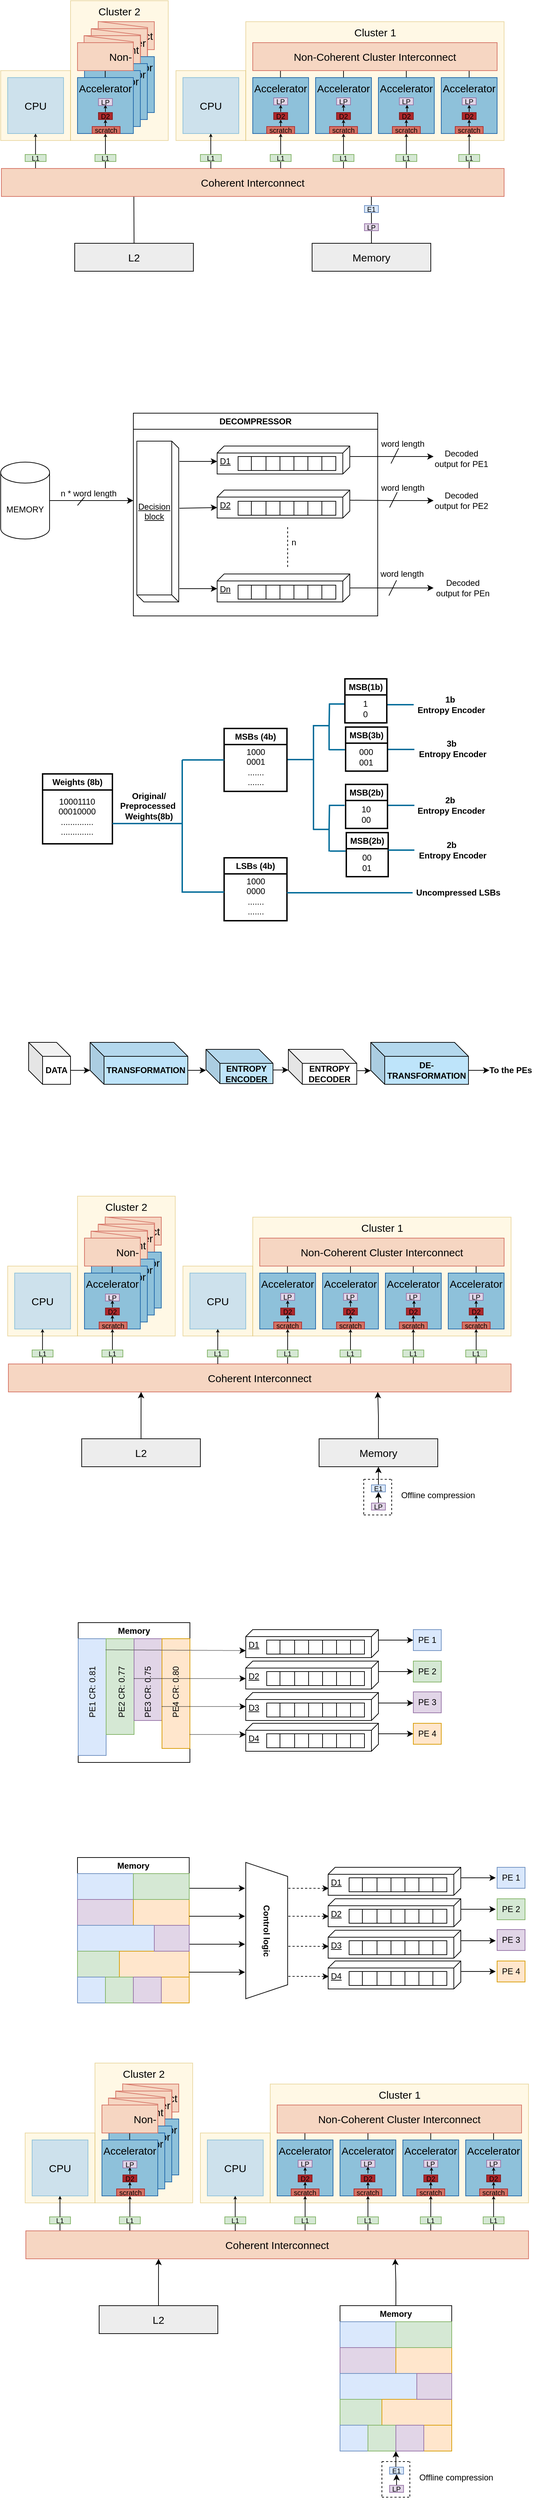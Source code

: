 <mxfile version="28.2.3">
  <diagram name="Page-1" id="qwEcJFpkKSUGaLrkGN8L">
    <mxGraphModel dx="1042" dy="596" grid="1" gridSize="10" guides="1" tooltips="1" connect="1" arrows="1" fold="1" page="1" pageScale="1" pageWidth="850" pageHeight="1100" math="0" shadow="0">
      <root>
        <mxCell id="0" />
        <mxCell id="1" parent="0" />
        <mxCell id="4oqFFibzPLIMh9U61iLC-1" style="edgeStyle=orthogonalEdgeStyle;rounded=0;orthogonalLoop=1;jettySize=auto;html=1;exitX=1;exitY=0.5;exitDx=0;exitDy=0;exitPerimeter=0;" edge="1" parent="1" source="4oqFFibzPLIMh9U61iLC-2">
          <mxGeometry relative="1" as="geometry">
            <mxPoint x="550" y="975" as="targetPoint" />
          </mxGeometry>
        </mxCell>
        <mxCell id="4oqFFibzPLIMh9U61iLC-2" value="MEMORY" style="shape=cylinder3;whiteSpace=wrap;html=1;boundedLbl=1;backgroundOutline=1;size=15;" vertex="1" parent="1">
          <mxGeometry x="360" y="920" width="70" height="110" as="geometry" />
        </mxCell>
        <mxCell id="4oqFFibzPLIMh9U61iLC-3" value="DECOMPRESSOR" style="swimlane;whiteSpace=wrap;html=1;" vertex="1" parent="1">
          <mxGeometry x="550" y="850" width="350" height="290" as="geometry">
            <mxRectangle x="-600" y="450" width="140" height="30" as="alternateBounds" />
          </mxGeometry>
        </mxCell>
        <mxCell id="4oqFFibzPLIMh9U61iLC-4" value="Decision block" style="verticalAlign=top;align=center;spacingTop=80;spacingLeft=2;spacingRight=12;shape=cube;size=10;direction=west;fontStyle=4;html=1;whiteSpace=wrap;fontSize=12;spacingBottom=0;" vertex="1" parent="4oqFFibzPLIMh9U61iLC-3">
          <mxGeometry x="5" y="40" width="60" height="230" as="geometry" />
        </mxCell>
        <mxCell id="4oqFFibzPLIMh9U61iLC-5" value="" style="group" vertex="1" connectable="0" parent="4oqFFibzPLIMh9U61iLC-3">
          <mxGeometry x="120" y="47" width="190" height="40" as="geometry" />
        </mxCell>
        <mxCell id="4oqFFibzPLIMh9U61iLC-6" style="edgeStyle=orthogonalEdgeStyle;rounded=0;orthogonalLoop=1;jettySize=auto;html=1;exitX=0;exitY=0;exitDx=15;exitDy=0;exitPerimeter=0;" edge="1" parent="4oqFFibzPLIMh9U61iLC-5" source="4oqFFibzPLIMh9U61iLC-7">
          <mxGeometry relative="1" as="geometry">
            <mxPoint x="310" y="15" as="targetPoint" />
          </mxGeometry>
        </mxCell>
        <mxCell id="4oqFFibzPLIMh9U61iLC-7" value="D1" style="verticalAlign=top;align=left;spacingTop=8;spacingLeft=2;spacingRight=12;shape=cube;size=10;direction=south;fontStyle=4;html=1;whiteSpace=wrap;" vertex="1" parent="4oqFFibzPLIMh9U61iLC-5">
          <mxGeometry width="190" height="40" as="geometry" />
        </mxCell>
        <mxCell id="4oqFFibzPLIMh9U61iLC-8" value="" style="group" vertex="1" connectable="0" parent="4oqFFibzPLIMh9U61iLC-5">
          <mxGeometry x="30" y="15" width="140" height="20" as="geometry" />
        </mxCell>
        <mxCell id="4oqFFibzPLIMh9U61iLC-9" value="" style="verticalLabelPosition=bottom;verticalAlign=top;html=1;shape=mxgraph.basic.rect;fillColor2=none;strokeWidth=1;size=20;indent=5;" vertex="1" parent="4oqFFibzPLIMh9U61iLC-8">
          <mxGeometry width="140" height="20" as="geometry" />
        </mxCell>
        <mxCell id="4oqFFibzPLIMh9U61iLC-10" value="" style="endArrow=none;html=1;rounded=0;" edge="1" parent="4oqFFibzPLIMh9U61iLC-8">
          <mxGeometry width="50" height="50" relative="1" as="geometry">
            <mxPoint x="19" y="20" as="sourcePoint" />
            <mxPoint x="19" as="targetPoint" />
          </mxGeometry>
        </mxCell>
        <mxCell id="4oqFFibzPLIMh9U61iLC-11" value="" style="endArrow=none;html=1;rounded=0;" edge="1" parent="4oqFFibzPLIMh9U61iLC-8">
          <mxGeometry width="50" height="50" relative="1" as="geometry">
            <mxPoint x="40" y="20" as="sourcePoint" />
            <mxPoint x="40" as="targetPoint" />
          </mxGeometry>
        </mxCell>
        <mxCell id="4oqFFibzPLIMh9U61iLC-12" value="" style="endArrow=none;html=1;rounded=0;" edge="1" parent="4oqFFibzPLIMh9U61iLC-8">
          <mxGeometry width="50" height="50" relative="1" as="geometry">
            <mxPoint x="60" y="20" as="sourcePoint" />
            <mxPoint x="60" as="targetPoint" />
          </mxGeometry>
        </mxCell>
        <mxCell id="4oqFFibzPLIMh9U61iLC-13" value="" style="endArrow=none;html=1;rounded=0;" edge="1" parent="4oqFFibzPLIMh9U61iLC-8">
          <mxGeometry width="50" height="50" relative="1" as="geometry">
            <mxPoint x="80" y="20" as="sourcePoint" />
            <mxPoint x="80" as="targetPoint" />
          </mxGeometry>
        </mxCell>
        <mxCell id="4oqFFibzPLIMh9U61iLC-14" value="" style="endArrow=none;html=1;rounded=0;" edge="1" parent="4oqFFibzPLIMh9U61iLC-8">
          <mxGeometry width="50" height="50" relative="1" as="geometry">
            <mxPoint x="100" y="20" as="sourcePoint" />
            <mxPoint x="100" as="targetPoint" />
          </mxGeometry>
        </mxCell>
        <mxCell id="4oqFFibzPLIMh9U61iLC-15" value="" style="endArrow=none;html=1;rounded=0;" edge="1" parent="4oqFFibzPLIMh9U61iLC-8">
          <mxGeometry width="50" height="50" relative="1" as="geometry">
            <mxPoint x="120" y="20" as="sourcePoint" />
            <mxPoint x="120" as="targetPoint" />
          </mxGeometry>
        </mxCell>
        <mxCell id="4oqFFibzPLIMh9U61iLC-16" value="" style="group" vertex="1" connectable="0" parent="4oqFFibzPLIMh9U61iLC-3">
          <mxGeometry x="120" y="110" width="190" height="40" as="geometry" />
        </mxCell>
        <mxCell id="4oqFFibzPLIMh9U61iLC-17" value="D2" style="verticalAlign=top;align=left;spacingTop=8;spacingLeft=2;spacingRight=12;shape=cube;size=10;direction=south;fontStyle=4;html=1;whiteSpace=wrap;" vertex="1" parent="4oqFFibzPLIMh9U61iLC-16">
          <mxGeometry width="190" height="40" as="geometry" />
        </mxCell>
        <mxCell id="4oqFFibzPLIMh9U61iLC-18" value="" style="group" vertex="1" connectable="0" parent="4oqFFibzPLIMh9U61iLC-16">
          <mxGeometry x="30" y="16" width="140" height="20" as="geometry" />
        </mxCell>
        <mxCell id="4oqFFibzPLIMh9U61iLC-19" value="" style="verticalLabelPosition=bottom;verticalAlign=top;html=1;shape=mxgraph.basic.rect;fillColor2=none;strokeWidth=1;size=20;indent=5;" vertex="1" parent="4oqFFibzPLIMh9U61iLC-18">
          <mxGeometry width="140" height="20" as="geometry" />
        </mxCell>
        <mxCell id="4oqFFibzPLIMh9U61iLC-20" value="" style="endArrow=none;html=1;rounded=0;" edge="1" parent="4oqFFibzPLIMh9U61iLC-18">
          <mxGeometry width="50" height="50" relative="1" as="geometry">
            <mxPoint x="19" y="20" as="sourcePoint" />
            <mxPoint x="19" as="targetPoint" />
          </mxGeometry>
        </mxCell>
        <mxCell id="4oqFFibzPLIMh9U61iLC-21" value="" style="endArrow=none;html=1;rounded=0;" edge="1" parent="4oqFFibzPLIMh9U61iLC-18">
          <mxGeometry width="50" height="50" relative="1" as="geometry">
            <mxPoint x="40" y="20" as="sourcePoint" />
            <mxPoint x="40" as="targetPoint" />
          </mxGeometry>
        </mxCell>
        <mxCell id="4oqFFibzPLIMh9U61iLC-22" value="" style="endArrow=none;html=1;rounded=0;" edge="1" parent="4oqFFibzPLIMh9U61iLC-18">
          <mxGeometry width="50" height="50" relative="1" as="geometry">
            <mxPoint x="60" y="20" as="sourcePoint" />
            <mxPoint x="60" as="targetPoint" />
          </mxGeometry>
        </mxCell>
        <mxCell id="4oqFFibzPLIMh9U61iLC-23" value="" style="endArrow=none;html=1;rounded=0;" edge="1" parent="4oqFFibzPLIMh9U61iLC-18">
          <mxGeometry width="50" height="50" relative="1" as="geometry">
            <mxPoint x="80" y="20" as="sourcePoint" />
            <mxPoint x="80" as="targetPoint" />
          </mxGeometry>
        </mxCell>
        <mxCell id="4oqFFibzPLIMh9U61iLC-24" value="" style="endArrow=none;html=1;rounded=0;" edge="1" parent="4oqFFibzPLIMh9U61iLC-18">
          <mxGeometry width="50" height="50" relative="1" as="geometry">
            <mxPoint x="100" y="20" as="sourcePoint" />
            <mxPoint x="100" as="targetPoint" />
          </mxGeometry>
        </mxCell>
        <mxCell id="4oqFFibzPLIMh9U61iLC-25" value="" style="endArrow=none;html=1;rounded=0;" edge="1" parent="4oqFFibzPLIMh9U61iLC-18">
          <mxGeometry width="50" height="50" relative="1" as="geometry">
            <mxPoint x="120" y="20" as="sourcePoint" />
            <mxPoint x="120" as="targetPoint" />
          </mxGeometry>
        </mxCell>
        <mxCell id="4oqFFibzPLIMh9U61iLC-26" value="" style="group" vertex="1" connectable="0" parent="4oqFFibzPLIMh9U61iLC-3">
          <mxGeometry x="120" y="230" width="190" height="40" as="geometry" />
        </mxCell>
        <mxCell id="4oqFFibzPLIMh9U61iLC-27" value="Dn" style="verticalAlign=top;align=left;spacingTop=8;spacingLeft=2;spacingRight=12;shape=cube;size=10;direction=south;fontStyle=4;html=1;whiteSpace=wrap;" vertex="1" parent="4oqFFibzPLIMh9U61iLC-26">
          <mxGeometry width="190" height="40" as="geometry" />
        </mxCell>
        <mxCell id="4oqFFibzPLIMh9U61iLC-28" value="" style="group" vertex="1" connectable="0" parent="4oqFFibzPLIMh9U61iLC-26">
          <mxGeometry x="30" y="16" width="140" height="20" as="geometry" />
        </mxCell>
        <mxCell id="4oqFFibzPLIMh9U61iLC-29" value="" style="verticalLabelPosition=bottom;verticalAlign=top;html=1;shape=mxgraph.basic.rect;fillColor2=none;strokeWidth=1;size=20;indent=5;" vertex="1" parent="4oqFFibzPLIMh9U61iLC-28">
          <mxGeometry width="140" height="20" as="geometry" />
        </mxCell>
        <mxCell id="4oqFFibzPLIMh9U61iLC-30" value="" style="endArrow=none;html=1;rounded=0;" edge="1" parent="4oqFFibzPLIMh9U61iLC-28">
          <mxGeometry width="50" height="50" relative="1" as="geometry">
            <mxPoint x="19" y="20" as="sourcePoint" />
            <mxPoint x="19" as="targetPoint" />
          </mxGeometry>
        </mxCell>
        <mxCell id="4oqFFibzPLIMh9U61iLC-31" value="" style="endArrow=none;html=1;rounded=0;" edge="1" parent="4oqFFibzPLIMh9U61iLC-28">
          <mxGeometry width="50" height="50" relative="1" as="geometry">
            <mxPoint x="40" y="20" as="sourcePoint" />
            <mxPoint x="40" as="targetPoint" />
          </mxGeometry>
        </mxCell>
        <mxCell id="4oqFFibzPLIMh9U61iLC-32" value="" style="endArrow=none;html=1;rounded=0;" edge="1" parent="4oqFFibzPLIMh9U61iLC-28">
          <mxGeometry width="50" height="50" relative="1" as="geometry">
            <mxPoint x="60" y="20" as="sourcePoint" />
            <mxPoint x="60" as="targetPoint" />
          </mxGeometry>
        </mxCell>
        <mxCell id="4oqFFibzPLIMh9U61iLC-33" value="" style="endArrow=none;html=1;rounded=0;" edge="1" parent="4oqFFibzPLIMh9U61iLC-28">
          <mxGeometry width="50" height="50" relative="1" as="geometry">
            <mxPoint x="80" y="20" as="sourcePoint" />
            <mxPoint x="80" as="targetPoint" />
          </mxGeometry>
        </mxCell>
        <mxCell id="4oqFFibzPLIMh9U61iLC-34" value="" style="endArrow=none;html=1;rounded=0;" edge="1" parent="4oqFFibzPLIMh9U61iLC-28">
          <mxGeometry width="50" height="50" relative="1" as="geometry">
            <mxPoint x="100" y="20" as="sourcePoint" />
            <mxPoint x="100" as="targetPoint" />
          </mxGeometry>
        </mxCell>
        <mxCell id="4oqFFibzPLIMh9U61iLC-35" value="" style="endArrow=none;html=1;rounded=0;" edge="1" parent="4oqFFibzPLIMh9U61iLC-28">
          <mxGeometry width="50" height="50" relative="1" as="geometry">
            <mxPoint x="120" y="20" as="sourcePoint" />
            <mxPoint x="120" as="targetPoint" />
          </mxGeometry>
        </mxCell>
        <mxCell id="4oqFFibzPLIMh9U61iLC-36" value="n" style="text;strokeColor=none;align=center;fillColor=none;html=1;verticalAlign=middle;whiteSpace=wrap;rounded=0;" vertex="1" parent="4oqFFibzPLIMh9U61iLC-3">
          <mxGeometry x="210" y="170" width="40" height="30" as="geometry" />
        </mxCell>
        <mxCell id="4oqFFibzPLIMh9U61iLC-37" value="n * word length" style="text;strokeColor=none;align=center;fillColor=none;html=1;verticalAlign=middle;whiteSpace=wrap;rounded=0;" vertex="1" parent="1">
          <mxGeometry x="421" y="950" width="130" height="30" as="geometry" />
        </mxCell>
        <mxCell id="4oqFFibzPLIMh9U61iLC-38" value="" style="endArrow=classic;html=1;rounded=0;" edge="1" parent="1">
          <mxGeometry width="50" height="50" relative="1" as="geometry">
            <mxPoint x="616" y="919" as="sourcePoint" />
            <mxPoint x="670" y="919" as="targetPoint" />
          </mxGeometry>
        </mxCell>
        <mxCell id="4oqFFibzPLIMh9U61iLC-39" value="" style="endArrow=classic;html=1;rounded=0;entryX=0;entryY=0;entryDx=25;entryDy=190;entryPerimeter=0;" edge="1" parent="1" target="4oqFFibzPLIMh9U61iLC-17">
          <mxGeometry width="50" height="50" relative="1" as="geometry">
            <mxPoint x="616" y="986" as="sourcePoint" />
            <mxPoint x="656" y="986" as="targetPoint" />
          </mxGeometry>
        </mxCell>
        <mxCell id="4oqFFibzPLIMh9U61iLC-40" value="" style="endArrow=classic;html=1;rounded=0;" edge="1" parent="1">
          <mxGeometry width="50" height="50" relative="1" as="geometry">
            <mxPoint x="616" y="1101" as="sourcePoint" />
            <mxPoint x="670" y="1101" as="targetPoint" />
          </mxGeometry>
        </mxCell>
        <mxCell id="4oqFFibzPLIMh9U61iLC-41" value="" style="endArrow=none;dashed=1;html=1;rounded=0;" edge="1" parent="1">
          <mxGeometry width="50" height="50" relative="1" as="geometry">
            <mxPoint x="771" y="1070" as="sourcePoint" />
            <mxPoint x="771" y="1010" as="targetPoint" />
          </mxGeometry>
        </mxCell>
        <mxCell id="4oqFFibzPLIMh9U61iLC-42" style="edgeStyle=orthogonalEdgeStyle;rounded=0;orthogonalLoop=1;jettySize=auto;html=1;exitX=0;exitY=0;exitDx=15;exitDy=0;exitPerimeter=0;" edge="1" parent="1">
          <mxGeometry relative="1" as="geometry">
            <mxPoint x="980" y="975" as="targetPoint" />
            <mxPoint x="860" y="974.5" as="sourcePoint" />
          </mxGeometry>
        </mxCell>
        <mxCell id="4oqFFibzPLIMh9U61iLC-43" style="edgeStyle=orthogonalEdgeStyle;rounded=0;orthogonalLoop=1;jettySize=auto;html=1;exitX=0;exitY=0;exitDx=15;exitDy=0;exitPerimeter=0;" edge="1" parent="1">
          <mxGeometry relative="1" as="geometry">
            <mxPoint x="980" y="1100" as="targetPoint" />
            <mxPoint x="860" y="1100" as="sourcePoint" />
          </mxGeometry>
        </mxCell>
        <mxCell id="4oqFFibzPLIMh9U61iLC-44" value="Decoded output for PE1" style="text;strokeColor=none;align=center;fillColor=none;html=1;verticalAlign=middle;whiteSpace=wrap;rounded=0;" vertex="1" parent="1">
          <mxGeometry x="980" y="900" width="80" height="30" as="geometry" />
        </mxCell>
        <mxCell id="4oqFFibzPLIMh9U61iLC-45" value="Decoded output for PE2" style="text;strokeColor=none;align=center;fillColor=none;html=1;verticalAlign=middle;whiteSpace=wrap;rounded=0;" vertex="1" parent="1">
          <mxGeometry x="980" y="960" width="80" height="30" as="geometry" />
        </mxCell>
        <mxCell id="4oqFFibzPLIMh9U61iLC-46" value="Decoded output for PEn" style="text;strokeColor=none;align=center;fillColor=none;html=1;verticalAlign=middle;whiteSpace=wrap;rounded=0;" vertex="1" parent="1">
          <mxGeometry x="980" y="1086" width="84" height="27" as="geometry" />
        </mxCell>
        <mxCell id="4oqFFibzPLIMh9U61iLC-47" value="" style="endArrow=none;html=1;rounded=0;" edge="1" parent="1">
          <mxGeometry width="50" height="50" relative="1" as="geometry">
            <mxPoint x="470" y="982" as="sourcePoint" />
            <mxPoint x="480" y="970" as="targetPoint" />
          </mxGeometry>
        </mxCell>
        <mxCell id="4oqFFibzPLIMh9U61iLC-48" value="" style="endArrow=none;html=1;rounded=0;" edge="1" parent="1">
          <mxGeometry width="50" height="50" relative="1" as="geometry">
            <mxPoint x="919" y="922" as="sourcePoint" />
            <mxPoint x="930" y="900" as="targetPoint" />
          </mxGeometry>
        </mxCell>
        <mxCell id="4oqFFibzPLIMh9U61iLC-49" value="" style="endArrow=none;html=1;rounded=0;" edge="1" parent="1">
          <mxGeometry width="50" height="50" relative="1" as="geometry">
            <mxPoint x="917" y="985" as="sourcePoint" />
            <mxPoint x="928" y="963" as="targetPoint" />
          </mxGeometry>
        </mxCell>
        <mxCell id="4oqFFibzPLIMh9U61iLC-50" value="" style="endArrow=none;html=1;rounded=0;" edge="1" parent="1">
          <mxGeometry width="50" height="50" relative="1" as="geometry">
            <mxPoint x="916" y="1111" as="sourcePoint" />
            <mxPoint x="927" y="1089" as="targetPoint" />
          </mxGeometry>
        </mxCell>
        <mxCell id="4oqFFibzPLIMh9U61iLC-51" value="word length" style="text;strokeColor=none;align=center;fillColor=none;html=1;verticalAlign=middle;whiteSpace=wrap;rounded=0;" vertex="1" parent="1">
          <mxGeometry x="900" y="1070" width="70" height="20" as="geometry" />
        </mxCell>
        <mxCell id="4oqFFibzPLIMh9U61iLC-52" value="word length" style="text;strokeColor=none;align=center;fillColor=none;html=1;verticalAlign=middle;whiteSpace=wrap;rounded=0;" vertex="1" parent="1">
          <mxGeometry x="901" y="947" width="70" height="20" as="geometry" />
        </mxCell>
        <mxCell id="4oqFFibzPLIMh9U61iLC-53" value="word length" style="text;strokeColor=none;align=center;fillColor=none;html=1;verticalAlign=middle;whiteSpace=wrap;rounded=0;" vertex="1" parent="1">
          <mxGeometry x="901" y="884" width="70" height="20" as="geometry" />
        </mxCell>
        <mxCell id="4oqFFibzPLIMh9U61iLC-54" value="&lt;b&gt;Original/&lt;/b&gt;&lt;div&gt;&lt;b&gt;Preprocessed&amp;nbsp;&lt;/b&gt;&lt;/div&gt;&lt;div&gt;&lt;b&gt;Weights(8b)&lt;/b&gt;&lt;/div&gt;" style="text;html=1;align=center;verticalAlign=middle;resizable=0;points=[];autosize=1;strokeColor=none;fillColor=none;" vertex="1" parent="1">
          <mxGeometry x="517" y="1382" width="110" height="60" as="geometry" />
        </mxCell>
        <mxCell id="4oqFFibzPLIMh9U61iLC-55" value="Weights (8b)" style="swimlane;whiteSpace=wrap;html=1;startSize=23;strokeWidth=2;" vertex="1" parent="1">
          <mxGeometry x="420" y="1366" width="100" height="100" as="geometry" />
        </mxCell>
        <mxCell id="4oqFFibzPLIMh9U61iLC-56" value="&lt;div style=&quot;text-wrap-mode: wrap;&quot;&gt;10001110&lt;/div&gt;&lt;div style=&quot;text-wrap-mode: wrap;&quot;&gt;00010000&lt;/div&gt;&lt;div style=&quot;text-wrap-mode: wrap;&quot;&gt;..............&lt;/div&gt;&lt;div style=&quot;text-wrap-mode: wrap;&quot;&gt;..............&lt;/div&gt;" style="text;html=1;align=center;verticalAlign=middle;resizable=0;points=[];autosize=1;strokeColor=none;fillColor=none;" vertex="1" parent="4oqFFibzPLIMh9U61iLC-55">
          <mxGeometry x="9" y="26" width="80" height="70" as="geometry" />
        </mxCell>
        <mxCell id="4oqFFibzPLIMh9U61iLC-57" value="MSBs (4b)" style="swimlane;whiteSpace=wrap;html=1;startSize=23;strokeWidth=2;" vertex="1" parent="1">
          <mxGeometry x="680" y="1301" width="90" height="90" as="geometry" />
        </mxCell>
        <mxCell id="4oqFFibzPLIMh9U61iLC-58" value="&lt;div style=&quot;text-wrap-mode: wrap;&quot;&gt;1000&lt;/div&gt;&lt;div style=&quot;text-wrap-mode: wrap;&quot;&gt;0001&lt;/div&gt;&lt;div style=&quot;text-wrap-mode: wrap;&quot;&gt;.......&lt;/div&gt;&lt;div style=&quot;text-wrap-mode: wrap;&quot;&gt;.......&lt;/div&gt;" style="text;html=1;align=center;verticalAlign=middle;resizable=0;points=[];autosize=1;strokeColor=none;fillColor=none;" vertex="1" parent="4oqFFibzPLIMh9U61iLC-57">
          <mxGeometry x="20" y="20" width="50" height="70" as="geometry" />
        </mxCell>
        <mxCell id="4oqFFibzPLIMh9U61iLC-59" value="LSBs (4b)" style="swimlane;whiteSpace=wrap;html=1;startSize=23;strokeWidth=2;" vertex="1" parent="1">
          <mxGeometry x="680" y="1486" width="90" height="90" as="geometry" />
        </mxCell>
        <mxCell id="4oqFFibzPLIMh9U61iLC-60" value="&lt;div style=&quot;text-wrap-mode: wrap;&quot;&gt;1000&lt;/div&gt;&lt;div style=&quot;text-wrap-mode: wrap;&quot;&gt;0000&lt;/div&gt;&lt;div style=&quot;text-wrap-mode: wrap;&quot;&gt;.......&lt;/div&gt;&lt;div style=&quot;text-wrap-mode: wrap;&quot;&gt;.......&lt;/div&gt;" style="text;html=1;align=center;verticalAlign=middle;resizable=0;points=[];autosize=1;strokeColor=none;fillColor=none;" vertex="1" parent="4oqFFibzPLIMh9U61iLC-59">
          <mxGeometry x="20" y="20" width="50" height="70" as="geometry" />
        </mxCell>
        <mxCell id="4oqFFibzPLIMh9U61iLC-61" style="edgeStyle=orthogonalEdgeStyle;rounded=0;orthogonalLoop=1;jettySize=auto;html=1;exitX=1;exitY=0.5;exitDx=0;exitDy=0;strokeColor=light-dark(#006b99, #ededed);endArrow=none;startFill=0;strokeWidth=2;" edge="1" parent="1">
          <mxGeometry relative="1" as="geometry">
            <mxPoint x="620" y="1437" as="targetPoint" />
            <mxPoint x="520" y="1437" as="sourcePoint" />
          </mxGeometry>
        </mxCell>
        <mxCell id="4oqFFibzPLIMh9U61iLC-62" value="" style="endArrow=none;html=1;rounded=0;strokeColor=light-dark(#006b99, #ededed);strokeWidth=2;" edge="1" parent="1">
          <mxGeometry width="50" height="50" relative="1" as="geometry">
            <mxPoint x="620" y="1420" as="sourcePoint" />
            <mxPoint x="620" y="1346" as="targetPoint" />
          </mxGeometry>
        </mxCell>
        <mxCell id="4oqFFibzPLIMh9U61iLC-63" value="" style="endArrow=none;html=1;rounded=0;strokeColor=light-dark(#006b99, #ededed);strokeWidth=2;" edge="1" parent="1">
          <mxGeometry width="50" height="50" relative="1" as="geometry">
            <mxPoint x="620" y="1536" as="sourcePoint" />
            <mxPoint x="620" y="1419" as="targetPoint" />
          </mxGeometry>
        </mxCell>
        <mxCell id="4oqFFibzPLIMh9U61iLC-64" style="edgeStyle=none;rounded=0;orthogonalLoop=1;jettySize=auto;html=1;exitX=0;exitY=0.5;exitDx=0;exitDy=0;endArrow=none;startFill=0;strokeColor=light-dark(#006b99, #ededed);strokeWidth=2;" edge="1" parent="1" source="4oqFFibzPLIMh9U61iLC-57">
          <mxGeometry relative="1" as="geometry">
            <mxPoint x="620" y="1346" as="targetPoint" />
          </mxGeometry>
        </mxCell>
        <mxCell id="4oqFFibzPLIMh9U61iLC-65" value="" style="edgeStyle=none;rounded=0;orthogonalLoop=1;jettySize=auto;html=1;endArrow=none;startFill=0;strokeColor=light-dark(#006b99, #ededed);strokeWidth=2;" edge="1" parent="1">
          <mxGeometry relative="1" as="geometry">
            <mxPoint x="680" y="1535" as="sourcePoint" />
            <mxPoint x="620" y="1535" as="targetPoint" />
          </mxGeometry>
        </mxCell>
        <mxCell id="4oqFFibzPLIMh9U61iLC-66" style="edgeStyle=orthogonalEdgeStyle;rounded=0;orthogonalLoop=1;jettySize=auto;html=1;exitX=1;exitY=0.5;exitDx=0;exitDy=0;strokeColor=light-dark(#006b99, #ededed);endArrow=none;startFill=0;strokeWidth=2;" edge="1" parent="1">
          <mxGeometry relative="1" as="geometry">
            <mxPoint x="808.5" y="1345.511" as="targetPoint" />
            <mxPoint x="771" y="1345.511" as="sourcePoint" />
          </mxGeometry>
        </mxCell>
        <mxCell id="4oqFFibzPLIMh9U61iLC-67" value="" style="endArrow=none;html=1;rounded=0;strokeColor=light-dark(#006b99, #ededed);strokeWidth=2;" edge="1" parent="1">
          <mxGeometry width="50" height="50" relative="1" as="geometry">
            <mxPoint x="808" y="1346" as="sourcePoint" />
            <mxPoint x="808" y="1296" as="targetPoint" />
          </mxGeometry>
        </mxCell>
        <mxCell id="4oqFFibzPLIMh9U61iLC-68" value="" style="endArrow=none;html=1;rounded=0;strokeColor=light-dark(#006b99, #ededed);strokeWidth=2;" edge="1" parent="1">
          <mxGeometry width="50" height="50" relative="1" as="geometry">
            <mxPoint x="808" y="1446" as="sourcePoint" />
            <mxPoint x="808" y="1346" as="targetPoint" />
          </mxGeometry>
        </mxCell>
        <mxCell id="4oqFFibzPLIMh9U61iLC-69" value="" style="edgeStyle=none;rounded=0;orthogonalLoop=1;jettySize=auto;html=1;endArrow=none;startFill=0;strokeColor=light-dark(#006b99, #ededed);strokeWidth=2;" edge="1" parent="1">
          <mxGeometry relative="1" as="geometry">
            <mxPoint x="830" y="1445.42" as="sourcePoint" />
            <mxPoint x="807.5" y="1445.42" as="targetPoint" />
          </mxGeometry>
        </mxCell>
        <mxCell id="4oqFFibzPLIMh9U61iLC-70" style="edgeStyle=none;rounded=0;orthogonalLoop=1;jettySize=auto;html=1;exitX=0;exitY=0.5;exitDx=0;exitDy=0;endArrow=none;startFill=0;strokeColor=light-dark(#006b99, #ededed);strokeWidth=2;" edge="1" parent="1">
          <mxGeometry relative="1" as="geometry">
            <mxPoint x="807.125" y="1297" as="targetPoint" />
            <mxPoint x="829.625" y="1297" as="sourcePoint" />
          </mxGeometry>
        </mxCell>
        <mxCell id="4oqFFibzPLIMh9U61iLC-71" value="" style="endArrow=none;html=1;rounded=0;strokeColor=light-dark(#006b99, #ededed);strokeWidth=2;" edge="1" parent="1">
          <mxGeometry width="50" height="50" relative="1" as="geometry">
            <mxPoint x="830.375" y="1299.511" as="sourcePoint" />
            <mxPoint x="830.875" y="1266" as="targetPoint" />
          </mxGeometry>
        </mxCell>
        <mxCell id="4oqFFibzPLIMh9U61iLC-72" value="" style="endArrow=none;html=1;rounded=0;strokeColor=light-dark(#006b99, #ededed);strokeWidth=2;" edge="1" parent="1">
          <mxGeometry width="50" height="50" relative="1" as="geometry">
            <mxPoint x="830.375" y="1332" as="sourcePoint" />
            <mxPoint x="830.375" y="1298.931" as="targetPoint" />
          </mxGeometry>
        </mxCell>
        <mxCell id="4oqFFibzPLIMh9U61iLC-73" value="" style="edgeStyle=none;rounded=0;orthogonalLoop=1;jettySize=auto;html=1;endArrow=none;startFill=0;strokeColor=light-dark(#006b99, #ededed);strokeWidth=2;" edge="1" parent="1">
          <mxGeometry relative="1" as="geometry">
            <mxPoint x="852.875" y="1331.42" as="sourcePoint" />
            <mxPoint x="830.375" y="1331.42" as="targetPoint" />
          </mxGeometry>
        </mxCell>
        <mxCell id="4oqFFibzPLIMh9U61iLC-74" style="edgeStyle=none;rounded=0;orthogonalLoop=1;jettySize=auto;html=1;exitX=0;exitY=0.5;exitDx=0;exitDy=0;endArrow=none;startFill=0;strokeColor=light-dark(#006b99, #ededed);strokeWidth=2;" edge="1" parent="1">
          <mxGeometry relative="1" as="geometry">
            <mxPoint x="830" y="1266" as="targetPoint" />
            <mxPoint x="852.5" y="1266" as="sourcePoint" />
          </mxGeometry>
        </mxCell>
        <mxCell id="4oqFFibzPLIMh9U61iLC-75" value="" style="endArrow=none;html=1;rounded=0;strokeColor=light-dark(#006b99, #ededed);strokeWidth=2;" edge="1" parent="1">
          <mxGeometry width="50" height="50" relative="1" as="geometry">
            <mxPoint x="830.375" y="1444.511" as="sourcePoint" />
            <mxPoint x="830.875" y="1411" as="targetPoint" />
          </mxGeometry>
        </mxCell>
        <mxCell id="4oqFFibzPLIMh9U61iLC-76" value="" style="endArrow=none;html=1;rounded=0;strokeColor=light-dark(#006b99, #ededed);strokeWidth=2;" edge="1" parent="1">
          <mxGeometry width="50" height="50" relative="1" as="geometry">
            <mxPoint x="830.375" y="1477" as="sourcePoint" />
            <mxPoint x="830.375" y="1443.931" as="targetPoint" />
          </mxGeometry>
        </mxCell>
        <mxCell id="4oqFFibzPLIMh9U61iLC-77" value="" style="edgeStyle=none;rounded=0;orthogonalLoop=1;jettySize=auto;html=1;endArrow=none;startFill=0;strokeColor=light-dark(#006b99, #ededed);strokeWidth=2;" edge="1" parent="1">
          <mxGeometry relative="1" as="geometry">
            <mxPoint x="853.875" y="1476.42" as="sourcePoint" />
            <mxPoint x="831.375" y="1476.42" as="targetPoint" />
          </mxGeometry>
        </mxCell>
        <mxCell id="4oqFFibzPLIMh9U61iLC-78" style="edgeStyle=none;rounded=0;orthogonalLoop=1;jettySize=auto;html=1;exitX=0;exitY=0.5;exitDx=0;exitDy=0;endArrow=none;startFill=0;strokeColor=light-dark(#006b99, #ededed);strokeWidth=2;" edge="1" parent="1">
          <mxGeometry relative="1" as="geometry">
            <mxPoint x="830" y="1411" as="targetPoint" />
            <mxPoint x="852.5" y="1411" as="sourcePoint" />
          </mxGeometry>
        </mxCell>
        <mxCell id="4oqFFibzPLIMh9U61iLC-79" value="MSB(1b)" style="swimlane;whiteSpace=wrap;html=1;startSize=23;strokeWidth=2;" vertex="1" parent="1">
          <mxGeometry x="853" y="1230" width="60" height="63" as="geometry" />
        </mxCell>
        <mxCell id="4oqFFibzPLIMh9U61iLC-80" value="&lt;div style=&quot;text-wrap-mode: wrap;&quot;&gt;1&lt;/div&gt;&lt;div style=&quot;text-wrap-mode: wrap;&quot;&gt;0&lt;/div&gt;" style="text;html=1;align=center;verticalAlign=middle;resizable=0;points=[];autosize=1;strokeColor=none;fillColor=none;" vertex="1" parent="4oqFFibzPLIMh9U61iLC-79">
          <mxGeometry x="14" y="23" width="30" height="40" as="geometry" />
        </mxCell>
        <mxCell id="4oqFFibzPLIMh9U61iLC-81" value="MSB(3b)" style="swimlane;whiteSpace=wrap;html=1;startSize=23;strokeWidth=2;" vertex="1" parent="1">
          <mxGeometry x="854" y="1299" width="60" height="63" as="geometry" />
        </mxCell>
        <mxCell id="4oqFFibzPLIMh9U61iLC-82" value="&lt;div style=&quot;text-wrap-mode: wrap;&quot;&gt;000&lt;/div&gt;&lt;div style=&quot;text-wrap-mode: wrap;&quot;&gt;001&lt;/div&gt;" style="text;html=1;align=center;verticalAlign=middle;resizable=0;points=[];autosize=1;strokeColor=none;fillColor=none;" vertex="1" parent="4oqFFibzPLIMh9U61iLC-81">
          <mxGeometry x="9" y="23" width="40" height="40" as="geometry" />
        </mxCell>
        <mxCell id="4oqFFibzPLIMh9U61iLC-83" value="MSB(2b)" style="swimlane;whiteSpace=wrap;html=1;startSize=23;strokeWidth=2;" vertex="1" parent="1">
          <mxGeometry x="854" y="1381" width="60" height="63" as="geometry" />
        </mxCell>
        <mxCell id="4oqFFibzPLIMh9U61iLC-84" value="&lt;div style=&quot;text-wrap-mode: wrap;&quot;&gt;10&lt;/div&gt;&lt;div style=&quot;text-wrap-mode: wrap;&quot;&gt;00&lt;/div&gt;" style="text;html=1;align=center;verticalAlign=middle;resizable=0;points=[];autosize=1;strokeColor=none;fillColor=none;" vertex="1" parent="4oqFFibzPLIMh9U61iLC-83">
          <mxGeometry x="9" y="23" width="40" height="40" as="geometry" />
        </mxCell>
        <mxCell id="4oqFFibzPLIMh9U61iLC-85" value="MSB(2b)" style="swimlane;whiteSpace=wrap;html=1;startSize=23;strokeWidth=2;" vertex="1" parent="1">
          <mxGeometry x="855" y="1450" width="60" height="63" as="geometry" />
        </mxCell>
        <mxCell id="4oqFFibzPLIMh9U61iLC-86" value="&lt;div style=&quot;text-wrap-mode: wrap;&quot;&gt;00&lt;/div&gt;&lt;div style=&quot;text-wrap-mode: wrap;&quot;&gt;01&lt;/div&gt;" style="text;html=1;align=center;verticalAlign=middle;resizable=0;points=[];autosize=1;strokeColor=none;fillColor=none;" vertex="1" parent="4oqFFibzPLIMh9U61iLC-85">
          <mxGeometry x="9" y="23" width="40" height="40" as="geometry" />
        </mxCell>
        <mxCell id="4oqFFibzPLIMh9U61iLC-87" style="edgeStyle=orthogonalEdgeStyle;rounded=0;orthogonalLoop=1;jettySize=auto;html=1;exitX=1;exitY=0.5;exitDx=0;exitDy=0;strokeColor=light-dark(#006b99, #ededed);endArrow=none;startFill=0;strokeWidth=2;" edge="1" parent="1">
          <mxGeometry relative="1" as="geometry">
            <mxPoint x="951.5" y="1267" as="targetPoint" />
            <mxPoint x="914" y="1267" as="sourcePoint" />
          </mxGeometry>
        </mxCell>
        <mxCell id="4oqFFibzPLIMh9U61iLC-88" style="edgeStyle=orthogonalEdgeStyle;rounded=0;orthogonalLoop=1;jettySize=auto;html=1;exitX=1;exitY=0.5;exitDx=0;exitDy=0;strokeColor=light-dark(#006b99, #ededed);endArrow=none;startFill=0;strokeWidth=2;" edge="1" parent="1">
          <mxGeometry relative="1" as="geometry">
            <mxPoint x="952.5" y="1331" as="targetPoint" />
            <mxPoint x="915" y="1331" as="sourcePoint" />
          </mxGeometry>
        </mxCell>
        <mxCell id="4oqFFibzPLIMh9U61iLC-89" style="edgeStyle=orthogonalEdgeStyle;rounded=0;orthogonalLoop=1;jettySize=auto;html=1;exitX=1;exitY=0.5;exitDx=0;exitDy=0;strokeColor=light-dark(#006b99, #ededed);endArrow=none;startFill=0;strokeWidth=2;" edge="1" parent="1">
          <mxGeometry relative="1" as="geometry">
            <mxPoint x="952.5" y="1411" as="targetPoint" />
            <mxPoint x="915" y="1411" as="sourcePoint" />
          </mxGeometry>
        </mxCell>
        <mxCell id="4oqFFibzPLIMh9U61iLC-90" value="" style="edgeStyle=none;rounded=0;orthogonalLoop=1;jettySize=auto;html=1;endArrow=none;startFill=0;strokeColor=light-dark(#006b99, #ededed);strokeWidth=2;" edge="1" parent="1">
          <mxGeometry relative="1" as="geometry">
            <mxPoint x="950" y="1536" as="sourcePoint" />
            <mxPoint x="770" y="1536" as="targetPoint" />
          </mxGeometry>
        </mxCell>
        <mxCell id="4oqFFibzPLIMh9U61iLC-91" style="edgeStyle=orthogonalEdgeStyle;rounded=0;orthogonalLoop=1;jettySize=auto;html=1;exitX=1;exitY=0.5;exitDx=0;exitDy=0;strokeColor=light-dark(#006b99, #ededed);endArrow=none;startFill=0;strokeWidth=2;" edge="1" parent="1">
          <mxGeometry relative="1" as="geometry">
            <mxPoint x="952.5" y="1475" as="targetPoint" />
            <mxPoint x="915" y="1475" as="sourcePoint" />
          </mxGeometry>
        </mxCell>
        <mxCell id="4oqFFibzPLIMh9U61iLC-92" value="&lt;b&gt;1b&amp;nbsp;&lt;/b&gt;&lt;div&gt;&lt;b&gt;Entropy Encoder&lt;/b&gt;&lt;/div&gt;" style="text;html=1;align=center;verticalAlign=middle;resizable=0;points=[];autosize=1;strokeColor=none;fillColor=none;" vertex="1" parent="1">
          <mxGeometry x="945" y="1247" width="120" height="40" as="geometry" />
        </mxCell>
        <mxCell id="4oqFFibzPLIMh9U61iLC-93" value="&lt;b&gt;3b&amp;nbsp;&lt;/b&gt;&lt;div&gt;&lt;b&gt;Entropy Encoder&lt;/b&gt;&lt;/div&gt;" style="text;html=1;align=center;verticalAlign=middle;resizable=0;points=[];autosize=1;strokeColor=none;fillColor=none;" vertex="1" parent="1">
          <mxGeometry x="947" y="1310" width="120" height="40" as="geometry" />
        </mxCell>
        <mxCell id="4oqFFibzPLIMh9U61iLC-94" value="&lt;b&gt;2b&amp;nbsp;&lt;/b&gt;&lt;div&gt;&lt;b&gt;Entropy Encoder&lt;/b&gt;&lt;/div&gt;" style="text;html=1;align=center;verticalAlign=middle;resizable=0;points=[];autosize=1;strokeColor=none;fillColor=none;" vertex="1" parent="1">
          <mxGeometry x="945" y="1391" width="120" height="40" as="geometry" />
        </mxCell>
        <mxCell id="4oqFFibzPLIMh9U61iLC-95" value="&lt;b&gt;2b&amp;nbsp;&lt;/b&gt;&lt;div&gt;&lt;b&gt;Entropy Encoder&lt;/b&gt;&lt;/div&gt;" style="text;html=1;align=center;verticalAlign=middle;resizable=0;points=[];autosize=1;strokeColor=none;fillColor=none;" vertex="1" parent="1">
          <mxGeometry x="947" y="1455" width="120" height="40" as="geometry" />
        </mxCell>
        <mxCell id="4oqFFibzPLIMh9U61iLC-96" value="&lt;b&gt;Uncompressed LSBs&lt;/b&gt;" style="text;html=1;align=center;verticalAlign=middle;resizable=0;points=[];autosize=1;strokeColor=none;fillColor=none;" vertex="1" parent="1">
          <mxGeometry x="945" y="1521" width="140" height="30" as="geometry" />
        </mxCell>
        <mxCell id="4oqFFibzPLIMh9U61iLC-97" style="edgeStyle=orthogonalEdgeStyle;rounded=0;orthogonalLoop=1;jettySize=auto;html=1;entryX=0;entryY=0;entryDx=0;entryDy=40;entryPerimeter=0;" edge="1" parent="1">
          <mxGeometry relative="1" as="geometry">
            <mxPoint x="488" y="1790" as="targetPoint" />
            <mxPoint x="460" y="1790" as="sourcePoint" />
            <Array as="points">
              <mxPoint x="487" y="1790" />
            </Array>
          </mxGeometry>
        </mxCell>
        <mxCell id="4oqFFibzPLIMh9U61iLC-98" value="&lt;b&gt;&lt;font&gt;DATA&lt;/font&gt;&lt;/b&gt;" style="shape=cube;whiteSpace=wrap;html=1;boundedLbl=1;backgroundOutline=1;darkOpacity=0.05;darkOpacity2=0.1;" vertex="1" parent="1">
          <mxGeometry x="400" y="1750" width="60" height="60" as="geometry" />
        </mxCell>
        <mxCell id="4oqFFibzPLIMh9U61iLC-99" style="edgeStyle=orthogonalEdgeStyle;rounded=0;orthogonalLoop=1;jettySize=auto;html=1;exitX=0;exitY=0;exitDx=140;exitDy=50;exitPerimeter=0;entryX=0;entryY=0;entryDx=140;entryDy=50;entryPerimeter=0;" edge="1" parent="1" source="4oqFFibzPLIMh9U61iLC-100" target="4oqFFibzPLIMh9U61iLC-100">
          <mxGeometry relative="1" as="geometry">
            <mxPoint x="693" y="1788" as="targetPoint" />
          </mxGeometry>
        </mxCell>
        <mxCell id="4oqFFibzPLIMh9U61iLC-100" value="&lt;b&gt;&lt;font&gt;TRANSFORMATION&lt;/font&gt;&lt;/b&gt;" style="shape=cube;whiteSpace=wrap;html=1;boundedLbl=1;backgroundOutline=1;darkOpacity=0.05;darkOpacity2=0.1;fillColor=light-dark(#BEE4FA,#1D293B);strokeColor=light-dark(#010101,#5C79A3);" vertex="1" parent="1">
          <mxGeometry x="488" y="1750" width="140" height="60" as="geometry" />
        </mxCell>
        <mxCell id="4oqFFibzPLIMh9U61iLC-101" style="edgeStyle=orthogonalEdgeStyle;rounded=0;orthogonalLoop=1;jettySize=auto;html=1;exitX=0;exitY=0;exitDx=104;exitDy=34.5;exitPerimeter=0;entryX=0;entryY=0.66;entryDx=0;entryDy=0;entryPerimeter=0;" edge="1" parent="1">
          <mxGeometry relative="1" as="geometry">
            <mxPoint x="772" y="1790" as="targetPoint" />
            <mxPoint x="740" y="1789.5" as="sourcePoint" />
          </mxGeometry>
        </mxCell>
        <mxCell id="4oqFFibzPLIMh9U61iLC-102" value="&lt;b&gt;&lt;font&gt;ENTROPY ENCODER&lt;/font&gt;&lt;/b&gt;" style="shape=cube;whiteSpace=wrap;html=1;boundedLbl=1;backgroundOutline=1;darkOpacity=0.05;darkOpacity2=0.1;fillColor=#BEE4FA;" vertex="1" parent="1">
          <mxGeometry x="654" y="1760" width="96" height="49" as="geometry" />
        </mxCell>
        <mxCell id="4oqFFibzPLIMh9U61iLC-103" style="edgeStyle=orthogonalEdgeStyle;rounded=0;orthogonalLoop=1;jettySize=auto;html=1;exitX=1.007;exitY=0.61;exitDx=0;exitDy=0;exitPerimeter=0;" edge="1" parent="1" source="4oqFFibzPLIMh9U61iLC-104">
          <mxGeometry relative="1" as="geometry">
            <mxPoint x="890" y="1790" as="targetPoint" />
            <mxPoint x="862" y="1790" as="sourcePoint" />
          </mxGeometry>
        </mxCell>
        <mxCell id="4oqFFibzPLIMh9U61iLC-104" value="&lt;b&gt;&lt;font&gt;ENTROPY DECODER&lt;/font&gt;&lt;/b&gt;" style="shape=cube;whiteSpace=wrap;html=1;boundedLbl=1;backgroundOutline=1;darkOpacity=0.05;darkOpacity2=0.1;" vertex="1" parent="1">
          <mxGeometry x="772" y="1760" width="98" height="50" as="geometry" />
        </mxCell>
        <mxCell id="4oqFFibzPLIMh9U61iLC-105" style="edgeStyle=orthogonalEdgeStyle;rounded=0;orthogonalLoop=1;jettySize=auto;html=1;exitX=0;exitY=0;exitDx=140;exitDy=40;exitPerimeter=0;entryX=0;entryY=0;entryDx=0;entryDy=29;entryPerimeter=0;" edge="1" parent="1">
          <mxGeometry relative="1" as="geometry">
            <mxPoint x="628" y="1790" as="sourcePoint" />
            <mxPoint x="654" y="1790" as="targetPoint" />
          </mxGeometry>
        </mxCell>
        <mxCell id="4oqFFibzPLIMh9U61iLC-106" style="edgeStyle=orthogonalEdgeStyle;rounded=0;orthogonalLoop=1;jettySize=auto;html=1;exitX=0;exitY=0;exitDx=140;exitDy=40;exitPerimeter=0;" edge="1" parent="1" source="4oqFFibzPLIMh9U61iLC-107">
          <mxGeometry relative="1" as="geometry">
            <mxPoint x="1060" y="1790" as="targetPoint" />
          </mxGeometry>
        </mxCell>
        <mxCell id="4oqFFibzPLIMh9U61iLC-107" value="&lt;b&gt;&lt;font&gt;DE-TRANSFORMATION&lt;/font&gt;&lt;/b&gt;" style="shape=cube;whiteSpace=wrap;html=1;boundedLbl=1;backgroundOutline=1;darkOpacity=0.05;darkOpacity2=0.1;fillColor=light-dark(#BEE4FA,#1D293B);strokeColor=light-dark(#010101,#5C79A3);" vertex="1" parent="1">
          <mxGeometry x="890" y="1750" width="140" height="60" as="geometry" />
        </mxCell>
        <mxCell id="4oqFFibzPLIMh9U61iLC-108" value="&lt;b&gt;To the PEs&lt;/b&gt;" style="text;html=1;align=center;verticalAlign=middle;resizable=0;points=[];autosize=1;strokeColor=none;fillColor=none;" vertex="1" parent="1">
          <mxGeometry x="1050" y="1775" width="80" height="30" as="geometry" />
        </mxCell>
        <mxCell id="4oqFFibzPLIMh9U61iLC-109" value="" style="rounded=0;whiteSpace=wrap;html=1;fontSize=12;opacity=50;fillColor=#fff2cc;strokeColor=#d6b656;" vertex="1" parent="1">
          <mxGeometry x="460" y="260" width="140" height="200" as="geometry" />
        </mxCell>
        <mxCell id="4oqFFibzPLIMh9U61iLC-110" value="Interconnect" style="rounded=0;whiteSpace=wrap;html=1;fillColor=#f6d6c2;strokeColor=#d47264;align=right;fontSize=15;" vertex="1" parent="1">
          <mxGeometry x="500" y="290" width="80" height="40" as="geometry" />
        </mxCell>
        <mxCell id="4oqFFibzPLIMh9U61iLC-111" value="" style="shape=parallelogram;perimeter=parallelogramPerimeter;whiteSpace=wrap;html=1;fixedSize=1;fontSize=15;rotation=-90;size=8.75;fillColor=#F6D6C2;strokeColor=#D47264;" vertex="1" parent="1">
          <mxGeometry x="510" y="279.37" width="50" height="70.63" as="geometry" />
        </mxCell>
        <mxCell id="4oqFFibzPLIMh9U61iLC-112" value="Custer" style="rounded=0;whiteSpace=wrap;html=1;fillColor=#f6d6c2;strokeColor=#d47264;align=right;fontSize=15;" vertex="1" parent="1">
          <mxGeometry x="490" y="300" width="80" height="40" as="geometry" />
        </mxCell>
        <mxCell id="4oqFFibzPLIMh9U61iLC-113" value="" style="shape=parallelogram;perimeter=parallelogramPerimeter;whiteSpace=wrap;html=1;fixedSize=1;fontSize=15;rotation=-90;size=8.75;fillColor=#F6D6C2;strokeColor=#D47264;" vertex="1" parent="1">
          <mxGeometry x="500" y="290" width="50" height="70.63" as="geometry" />
        </mxCell>
        <mxCell id="4oqFFibzPLIMh9U61iLC-114" value="" style="whiteSpace=wrap;html=1;aspect=fixed;fillColor=#8ec1da;strokeColor=#2066a8;" vertex="1" parent="1">
          <mxGeometry x="500" y="340" width="80" height="80" as="geometry" />
        </mxCell>
        <mxCell id="4oqFFibzPLIMh9U61iLC-115" value="&lt;font style=&quot;font-size: 15px;&quot;&gt;Accelerator&lt;/font&gt;" style="text;html=1;strokeColor=none;fillColor=none;align=center;verticalAlign=middle;whiteSpace=wrap;rounded=0;fontSize=15;" vertex="1" parent="1">
          <mxGeometry x="510" y="340" width="60" height="30" as="geometry" />
        </mxCell>
        <mxCell id="4oqFFibzPLIMh9U61iLC-116" value="" style="endArrow=none;html=1;entryX=0.75;entryY=1;entryDx=0;entryDy=0;fontSize=15;" edge="1" parent="1">
          <mxGeometry width="50" height="50" relative="1" as="geometry">
            <mxPoint x="529.71" y="350" as="sourcePoint" />
            <mxPoint x="529.71" y="310" as="targetPoint" />
          </mxGeometry>
        </mxCell>
        <mxCell id="4oqFFibzPLIMh9U61iLC-117" value="" style="endArrow=none;html=1;entryX=0.75;entryY=1;entryDx=0;entryDy=0;fontSize=15;" edge="1" parent="1">
          <mxGeometry width="50" height="50" relative="1" as="geometry">
            <mxPoint x="519.71" y="360" as="sourcePoint" />
            <mxPoint x="519.71" y="320" as="targetPoint" />
          </mxGeometry>
        </mxCell>
        <mxCell id="4oqFFibzPLIMh9U61iLC-118" value="Coherent" style="rounded=0;whiteSpace=wrap;html=1;fillColor=#f6d6c2;strokeColor=#d47264;align=right;fontSize=15;" vertex="1" parent="1">
          <mxGeometry x="480" y="310" width="80" height="40" as="geometry" />
        </mxCell>
        <mxCell id="4oqFFibzPLIMh9U61iLC-119" value="&lt;p style=&quot;line-height: 690%;&quot;&gt;&lt;font style=&quot;font-size: 8px;&quot;&gt;scratch&lt;/font&gt;&lt;/p&gt;" style="rounded=0;whiteSpace=wrap;html=1;strokeColor=#AE282C;fillColor=#D47264;" vertex="1" parent="1">
          <mxGeometry x="525" y="410" width="40" height="10" as="geometry" />
        </mxCell>
        <mxCell id="4oqFFibzPLIMh9U61iLC-120" value="&lt;p style=&quot;line-height: 100%; font-size: 15px;&quot;&gt;&lt;span style=&quot;background-color: initial; font-size: 15px;&quot;&gt;D2&lt;/span&gt;&lt;/p&gt;" style="rounded=0;whiteSpace=wrap;html=1;strokeColor=#801D20;fillColor=#AE282C;align=center;fontSize=15;" vertex="1" parent="1">
          <mxGeometry x="535" y="390" width="20" height="10" as="geometry" />
        </mxCell>
        <mxCell id="4oqFFibzPLIMh9U61iLC-121" style="edgeStyle=none;html=1;exitX=0.75;exitY=0;exitDx=0;exitDy=0;entryX=0.5;entryY=1;entryDx=0;entryDy=0;fontSize=8;endSize=2;" edge="1" parent="1" target="4oqFFibzPLIMh9U61iLC-120">
          <mxGeometry relative="1" as="geometry">
            <mxPoint x="545" y="410" as="sourcePoint" />
          </mxGeometry>
        </mxCell>
        <mxCell id="4oqFFibzPLIMh9U61iLC-122" value="" style="whiteSpace=wrap;html=1;aspect=fixed;fillColor=#8ec1da;strokeColor=#2066a8;" vertex="1" parent="1">
          <mxGeometry x="490" y="350" width="80" height="80" as="geometry" />
        </mxCell>
        <mxCell id="4oqFFibzPLIMh9U61iLC-123" value="&lt;p style=&quot;line-height: 690%;&quot;&gt;&lt;font style=&quot;font-size: 8px;&quot;&gt;scratch&lt;/font&gt;&lt;/p&gt;" style="rounded=0;whiteSpace=wrap;html=1;strokeColor=#AE282C;fillColor=#D47264;" vertex="1" parent="1">
          <mxGeometry x="515" y="420" width="40" height="10" as="geometry" />
        </mxCell>
        <mxCell id="4oqFFibzPLIMh9U61iLC-124" value="&lt;font style=&quot;font-size: 15px;&quot;&gt;Accelerator&lt;/font&gt;" style="text;html=1;strokeColor=none;fillColor=none;align=center;verticalAlign=middle;whiteSpace=wrap;rounded=0;fontSize=15;" vertex="1" parent="1">
          <mxGeometry x="500" y="350" width="60" height="30" as="geometry" />
        </mxCell>
        <mxCell id="4oqFFibzPLIMh9U61iLC-125" value="&lt;p style=&quot;line-height: 100%;&quot;&gt;&lt;span style=&quot;background-color: initial; font-size: 9px;&quot;&gt;D2&lt;/span&gt;&lt;/p&gt;" style="rounded=0;whiteSpace=wrap;html=1;strokeColor=#801D20;fillColor=#AE282C;align=center;" vertex="1" parent="1">
          <mxGeometry x="525" y="400" width="20" height="10" as="geometry" />
        </mxCell>
        <mxCell id="4oqFFibzPLIMh9U61iLC-126" style="edgeStyle=none;html=1;exitX=0.75;exitY=0;exitDx=0;exitDy=0;entryX=0.5;entryY=1;entryDx=0;entryDy=0;fontSize=10;endSize=2;" edge="1" parent="1" target="4oqFFibzPLIMh9U61iLC-125">
          <mxGeometry relative="1" as="geometry">
            <mxPoint x="535" y="420" as="sourcePoint" />
          </mxGeometry>
        </mxCell>
        <mxCell id="4oqFFibzPLIMh9U61iLC-127" value="" style="whiteSpace=wrap;html=1;aspect=fixed;fillColor=#8ec1da;strokeColor=#2066a8;" vertex="1" parent="1">
          <mxGeometry x="480" y="360" width="80" height="80" as="geometry" />
        </mxCell>
        <mxCell id="4oqFFibzPLIMh9U61iLC-128" value="&lt;p style=&quot;line-height: 690%; font-size: 10px;&quot;&gt;&lt;font style=&quot;font-size: 10px;&quot;&gt;scratch&lt;/font&gt;&lt;/p&gt;" style="rounded=0;whiteSpace=wrap;html=1;strokeColor=#AE282C;fillColor=#D47264;fontSize=10;" vertex="1" parent="1">
          <mxGeometry x="505" y="430" width="40" height="10" as="geometry" />
        </mxCell>
        <mxCell id="4oqFFibzPLIMh9U61iLC-129" value="&lt;font style=&quot;font-size: 15px;&quot;&gt;Accelerator&lt;/font&gt;" style="text;html=1;strokeColor=none;fillColor=none;align=center;verticalAlign=middle;whiteSpace=wrap;rounded=0;fontSize=15;" vertex="1" parent="1">
          <mxGeometry x="490" y="360" width="60" height="30" as="geometry" />
        </mxCell>
        <mxCell id="4oqFFibzPLIMh9U61iLC-130" value="&lt;p style=&quot;line-height: 100%; font-size: 10px;&quot;&gt;&lt;span style=&quot;background-color: initial; font-size: 10px;&quot;&gt;D2&lt;/span&gt;&lt;/p&gt;" style="rounded=0;whiteSpace=wrap;html=1;strokeColor=#801D20;fillColor=#AE282C;align=center;fontSize=10;" vertex="1" parent="1">
          <mxGeometry x="515" y="410" width="20" height="10" as="geometry" />
        </mxCell>
        <mxCell id="4oqFFibzPLIMh9U61iLC-131" style="edgeStyle=none;html=1;exitX=0.75;exitY=0;exitDx=0;exitDy=0;entryX=0.5;entryY=1;entryDx=0;entryDy=0;fontSize=10;endSize=2;" edge="1" parent="1" target="4oqFFibzPLIMh9U61iLC-130">
          <mxGeometry relative="1" as="geometry">
            <mxPoint x="525" y="430" as="sourcePoint" />
          </mxGeometry>
        </mxCell>
        <mxCell id="4oqFFibzPLIMh9U61iLC-132" value="" style="rounded=0;whiteSpace=wrap;html=1;fontSize=12;opacity=50;fillColor=#fff2cc;strokeColor=#d6b656;" vertex="1" parent="1">
          <mxGeometry x="360" y="360" width="100" height="100" as="geometry" />
        </mxCell>
        <mxCell id="4oqFFibzPLIMh9U61iLC-133" value="" style="rounded=0;whiteSpace=wrap;html=1;fontSize=12;opacity=50;fillColor=#fff2cc;strokeColor=#d6b656;" vertex="1" parent="1">
          <mxGeometry x="611" y="360" width="100" height="100" as="geometry" />
        </mxCell>
        <mxCell id="4oqFFibzPLIMh9U61iLC-134" value="" style="rounded=0;whiteSpace=wrap;html=1;fontSize=12;opacity=50;fillColor=#fff2cc;strokeColor=#d6b656;" vertex="1" parent="1">
          <mxGeometry x="711" y="290" width="370" height="170" as="geometry" />
        </mxCell>
        <mxCell id="4oqFFibzPLIMh9U61iLC-135" value="&lt;font style=&quot;font-size: 15px;&quot;&gt;CPU&lt;/font&gt;" style="whiteSpace=wrap;html=1;aspect=fixed;fillColor=#CDE1EC;strokeColor=#8EC1DA;" vertex="1" parent="1">
          <mxGeometry x="621" y="370" width="80" height="80" as="geometry" />
        </mxCell>
        <mxCell id="4oqFFibzPLIMh9U61iLC-136" value="" style="endArrow=none;html=1;entryX=0.75;entryY=1;entryDx=0;entryDy=0;fontSize=15;" edge="1" parent="1">
          <mxGeometry width="50" height="50" relative="1" as="geometry">
            <mxPoint x="940.94" y="370" as="sourcePoint" />
            <mxPoint x="940.94" y="330" as="targetPoint" />
          </mxGeometry>
        </mxCell>
        <mxCell id="4oqFFibzPLIMh9U61iLC-137" value="" style="endArrow=none;html=1;entryX=0.75;entryY=1;entryDx=0;entryDy=0;fontSize=15;" edge="1" parent="1">
          <mxGeometry width="50" height="50" relative="1" as="geometry">
            <mxPoint x="851" y="370" as="sourcePoint" />
            <mxPoint x="851" y="330" as="targetPoint" />
          </mxGeometry>
        </mxCell>
        <mxCell id="4oqFFibzPLIMh9U61iLC-138" value="" style="endArrow=none;html=1;entryX=0.75;entryY=1;entryDx=0;entryDy=0;fontSize=15;" edge="1" parent="1">
          <mxGeometry width="50" height="50" relative="1" as="geometry">
            <mxPoint x="760.71" y="370" as="sourcePoint" />
            <mxPoint x="760.71" y="330" as="targetPoint" />
          </mxGeometry>
        </mxCell>
        <mxCell id="4oqFFibzPLIMh9U61iLC-139" value="" style="endArrow=none;html=1;entryX=0.75;entryY=1;entryDx=0;entryDy=0;fontSize=15;" edge="1" parent="1">
          <mxGeometry width="50" height="50" relative="1" as="geometry">
            <mxPoint x="1030.94" y="370" as="sourcePoint" />
            <mxPoint x="1030.94" y="330" as="targetPoint" />
          </mxGeometry>
        </mxCell>
        <mxCell id="4oqFFibzPLIMh9U61iLC-140" value="&lt;p style=&quot;line-height: 460%; font-size: 10px;&quot;&gt;&lt;span style=&quot;font-size: 10px;&quot;&gt;L1&lt;/span&gt;&lt;/p&gt;" style="rounded=0;whiteSpace=wrap;html=1;fillColor=#d5e8d4;strokeColor=#82b366;fontSize=10;" vertex="1" parent="1">
          <mxGeometry x="646" y="480" width="30" height="10" as="geometry" />
        </mxCell>
        <mxCell id="4oqFFibzPLIMh9U61iLC-141" value="Non-Coherent Cluster Interconnect" style="rounded=0;whiteSpace=wrap;html=1;fillColor=#f6d6c2;strokeColor=#d47264;fontSize=15;" vertex="1" parent="1">
          <mxGeometry x="721" y="320" width="350" height="40" as="geometry" />
        </mxCell>
        <mxCell id="4oqFFibzPLIMh9U61iLC-142" value="&lt;span style=&quot;font-size: 15px;&quot;&gt;Memory&lt;/span&gt;" style="rounded=0;whiteSpace=wrap;html=1;fontSize=15;fillColor=#EDEDED;" vertex="1" parent="1">
          <mxGeometry x="806" y="607" width="170" height="40" as="geometry" />
        </mxCell>
        <mxCell id="4oqFFibzPLIMh9U61iLC-143" value="" style="endArrow=none;html=1;fontSize=15;exitX=0.5;exitY=0;exitDx=0;exitDy=0;" edge="1" parent="1">
          <mxGeometry width="50" height="50" relative="1" as="geometry">
            <mxPoint x="891" y="570" as="sourcePoint" />
            <mxPoint x="890.89" y="530" as="targetPoint" />
          </mxGeometry>
        </mxCell>
        <mxCell id="4oqFFibzPLIMh9U61iLC-144" value="Cluster 1" style="text;html=1;strokeColor=none;fillColor=none;align=center;verticalAlign=middle;whiteSpace=wrap;rounded=0;fontSize=15;opacity=50;" vertex="1" parent="1">
          <mxGeometry x="863.5" y="290" width="65" height="30" as="geometry" />
        </mxCell>
        <mxCell id="4oqFFibzPLIMh9U61iLC-145" value="&lt;font style=&quot;font-size: 15px;&quot;&gt;CPU&lt;/font&gt;" style="whiteSpace=wrap;html=1;aspect=fixed;fillColor=#CDE1EC;strokeColor=#8EC1DA;" vertex="1" parent="1">
          <mxGeometry x="370" y="370" width="80" height="80" as="geometry" />
        </mxCell>
        <mxCell id="4oqFFibzPLIMh9U61iLC-146" value="&lt;p style=&quot;line-height: 460%; font-size: 10px;&quot;&gt;&lt;span style=&quot;font-size: 10px;&quot;&gt;L1&lt;/span&gt;&lt;/p&gt;" style="rounded=0;whiteSpace=wrap;html=1;fillColor=#d5e8d4;strokeColor=#82b366;fontSize=10;" vertex="1" parent="1">
          <mxGeometry x="395" y="480" width="30" height="10" as="geometry" />
        </mxCell>
        <mxCell id="4oqFFibzPLIMh9U61iLC-147" value="" style="endArrow=none;html=1;fontSize=10;" edge="1" parent="1">
          <mxGeometry width="50" height="50" relative="1" as="geometry">
            <mxPoint x="509.97" y="500" as="sourcePoint" />
            <mxPoint x="509.97" y="490" as="targetPoint" />
          </mxGeometry>
        </mxCell>
        <mxCell id="4oqFFibzPLIMh9U61iLC-148" value="" style="edgeStyle=orthogonalEdgeStyle;rounded=0;orthogonalLoop=1;jettySize=auto;html=1;" edge="1" parent="1" source="4oqFFibzPLIMh9U61iLC-149" target="4oqFFibzPLIMh9U61iLC-202">
          <mxGeometry relative="1" as="geometry" />
        </mxCell>
        <mxCell id="4oqFFibzPLIMh9U61iLC-149" value="&lt;p style=&quot;line-height: 460%; font-size: 10px;&quot;&gt;&lt;span style=&quot;font-size: 10px;&quot;&gt;L1&lt;/span&gt;&lt;/p&gt;" style="rounded=0;whiteSpace=wrap;html=1;fillColor=#d5e8d4;strokeColor=#82b366;fontSize=10;" vertex="1" parent="1">
          <mxGeometry x="495" y="480" width="30" height="10" as="geometry" />
        </mxCell>
        <mxCell id="4oqFFibzPLIMh9U61iLC-150" value="" style="endArrow=none;html=1;" edge="1" parent="1">
          <mxGeometry width="50" height="50" relative="1" as="geometry">
            <mxPoint x="850.97" y="500" as="sourcePoint" />
            <mxPoint x="850.97" y="490" as="targetPoint" />
          </mxGeometry>
        </mxCell>
        <mxCell id="4oqFFibzPLIMh9U61iLC-151" value="&lt;p style=&quot;line-height: 460%; font-size: 10px;&quot;&gt;&lt;span style=&quot;font-size: 10px;&quot;&gt;L1&lt;/span&gt;&lt;/p&gt;" style="rounded=0;whiteSpace=wrap;html=1;fillColor=#d5e8d4;strokeColor=#82b366;fontSize=10;" vertex="1" parent="1">
          <mxGeometry x="836" y="480" width="30" height="10" as="geometry" />
        </mxCell>
        <mxCell id="4oqFFibzPLIMh9U61iLC-152" value="" style="whiteSpace=wrap;html=1;aspect=fixed;fillColor=#8ec1da;strokeColor=#2066a8;" vertex="1" parent="1">
          <mxGeometry x="811" y="370" width="80" height="80" as="geometry" />
        </mxCell>
        <mxCell id="4oqFFibzPLIMh9U61iLC-153" value="&lt;p style=&quot;line-height: 690%; font-size: 10px;&quot;&gt;&lt;font style=&quot;font-size: 10px;&quot;&gt;scratch&lt;/font&gt;&lt;/p&gt;" style="rounded=0;whiteSpace=wrap;html=1;strokeColor=#AE282C;fillColor=#D47264;fontSize=10;" vertex="1" parent="1">
          <mxGeometry x="831" y="440" width="40" height="10" as="geometry" />
        </mxCell>
        <mxCell id="4oqFFibzPLIMh9U61iLC-154" value="&lt;font style=&quot;font-size: 15px;&quot;&gt;Accelerator&lt;/font&gt;" style="text;html=1;strokeColor=none;fillColor=none;align=center;verticalAlign=middle;whiteSpace=wrap;rounded=0;fontSize=15;" vertex="1" parent="1">
          <mxGeometry x="821" y="370" width="60" height="30" as="geometry" />
        </mxCell>
        <mxCell id="4oqFFibzPLIMh9U61iLC-155" style="edgeStyle=none;html=1;exitX=0.75;exitY=0;exitDx=0;exitDy=0;entryX=0.5;entryY=1;entryDx=0;entryDy=0;fontSize=10;endSize=2;" edge="1" parent="1" target="4oqFFibzPLIMh9U61iLC-153">
          <mxGeometry relative="1" as="geometry">
            <mxPoint x="851" y="480" as="sourcePoint" />
            <mxPoint x="851" y="470" as="targetPoint" />
          </mxGeometry>
        </mxCell>
        <mxCell id="4oqFFibzPLIMh9U61iLC-156" value="" style="endArrow=none;html=1;" edge="1" parent="1">
          <mxGeometry width="50" height="50" relative="1" as="geometry">
            <mxPoint x="760.97" y="500" as="sourcePoint" />
            <mxPoint x="760.97" y="490" as="targetPoint" />
          </mxGeometry>
        </mxCell>
        <mxCell id="4oqFFibzPLIMh9U61iLC-157" value="&lt;p style=&quot;line-height: 460%; font-size: 10px;&quot;&gt;&lt;span style=&quot;font-size: 10px;&quot;&gt;L1&lt;/span&gt;&lt;/p&gt;" style="rounded=0;whiteSpace=wrap;html=1;fillColor=#d5e8d4;strokeColor=#82b366;fontSize=10;" vertex="1" parent="1">
          <mxGeometry x="746" y="480" width="30" height="10" as="geometry" />
        </mxCell>
        <mxCell id="4oqFFibzPLIMh9U61iLC-158" value="" style="whiteSpace=wrap;html=1;aspect=fixed;fillColor=#8ec1da;strokeColor=#2066a8;" vertex="1" parent="1">
          <mxGeometry x="721" y="370" width="80" height="80" as="geometry" />
        </mxCell>
        <mxCell id="4oqFFibzPLIMh9U61iLC-159" value="&lt;p style=&quot;line-height: 690%; font-size: 10px;&quot;&gt;&lt;font style=&quot;font-size: 10px;&quot;&gt;scratch&lt;/font&gt;&lt;/p&gt;" style="rounded=0;whiteSpace=wrap;html=1;strokeColor=#AE282C;fillColor=#D47264;fontSize=10;" vertex="1" parent="1">
          <mxGeometry x="741" y="440" width="40" height="10" as="geometry" />
        </mxCell>
        <mxCell id="4oqFFibzPLIMh9U61iLC-160" value="&lt;font style=&quot;font-size: 15px;&quot;&gt;Accelerator&lt;/font&gt;" style="text;html=1;strokeColor=none;fillColor=none;align=center;verticalAlign=middle;whiteSpace=wrap;rounded=0;fontSize=15;" vertex="1" parent="1">
          <mxGeometry x="731" y="370" width="60" height="30" as="geometry" />
        </mxCell>
        <mxCell id="4oqFFibzPLIMh9U61iLC-161" style="edgeStyle=none;html=1;exitX=0.75;exitY=0;exitDx=0;exitDy=0;entryX=0.5;entryY=1;entryDx=0;entryDy=0;fontSize=10;endSize=2;" edge="1" parent="1" target="4oqFFibzPLIMh9U61iLC-159">
          <mxGeometry relative="1" as="geometry">
            <mxPoint x="761" y="480" as="sourcePoint" />
            <mxPoint x="761" y="470" as="targetPoint" />
          </mxGeometry>
        </mxCell>
        <mxCell id="4oqFFibzPLIMh9U61iLC-162" value="" style="endArrow=none;html=1;" edge="1" parent="1">
          <mxGeometry width="50" height="50" relative="1" as="geometry">
            <mxPoint x="940.97" y="500" as="sourcePoint" />
            <mxPoint x="940.97" y="490" as="targetPoint" />
          </mxGeometry>
        </mxCell>
        <mxCell id="4oqFFibzPLIMh9U61iLC-163" value="&lt;p style=&quot;line-height: 460%; font-size: 10px;&quot;&gt;&lt;span style=&quot;font-size: 10px;&quot;&gt;L1&lt;/span&gt;&lt;/p&gt;" style="rounded=0;whiteSpace=wrap;html=1;fillColor=#d5e8d4;strokeColor=#82b366;fontSize=10;" vertex="1" parent="1">
          <mxGeometry x="926" y="480" width="30" height="10" as="geometry" />
        </mxCell>
        <mxCell id="4oqFFibzPLIMh9U61iLC-164" value="" style="whiteSpace=wrap;html=1;aspect=fixed;fillColor=#8ec1da;strokeColor=#2066a8;" vertex="1" parent="1">
          <mxGeometry x="901" y="370" width="80" height="80" as="geometry" />
        </mxCell>
        <mxCell id="4oqFFibzPLIMh9U61iLC-165" value="&lt;p style=&quot;line-height: 690%; font-size: 10px;&quot;&gt;&lt;font style=&quot;font-size: 10px;&quot;&gt;scratch&lt;/font&gt;&lt;/p&gt;" style="rounded=0;whiteSpace=wrap;html=1;strokeColor=#AE282C;fillColor=#D47264;fontSize=10;" vertex="1" parent="1">
          <mxGeometry x="921" y="440" width="40" height="10" as="geometry" />
        </mxCell>
        <mxCell id="4oqFFibzPLIMh9U61iLC-166" value="&lt;font style=&quot;font-size: 15px;&quot;&gt;Accelerator&lt;/font&gt;" style="text;html=1;strokeColor=none;fillColor=none;align=center;verticalAlign=middle;whiteSpace=wrap;rounded=0;fontSize=15;" vertex="1" parent="1">
          <mxGeometry x="911" y="370" width="60" height="30" as="geometry" />
        </mxCell>
        <mxCell id="4oqFFibzPLIMh9U61iLC-167" style="edgeStyle=none;html=1;exitX=0.75;exitY=0;exitDx=0;exitDy=0;entryX=0.5;entryY=1;entryDx=0;entryDy=0;fontSize=10;endSize=2;" edge="1" parent="1" target="4oqFFibzPLIMh9U61iLC-165">
          <mxGeometry relative="1" as="geometry">
            <mxPoint x="941" y="480" as="sourcePoint" />
            <mxPoint x="941" y="470" as="targetPoint" />
          </mxGeometry>
        </mxCell>
        <mxCell id="4oqFFibzPLIMh9U61iLC-168" value="" style="endArrow=none;html=1;" edge="1" parent="1">
          <mxGeometry width="50" height="50" relative="1" as="geometry">
            <mxPoint x="1030.97" y="500" as="sourcePoint" />
            <mxPoint x="1030.97" y="490" as="targetPoint" />
          </mxGeometry>
        </mxCell>
        <mxCell id="4oqFFibzPLIMh9U61iLC-169" value="&lt;p style=&quot;line-height: 460%; font-size: 10px;&quot;&gt;&lt;span style=&quot;font-size: 10px;&quot;&gt;L1&lt;/span&gt;&lt;/p&gt;" style="rounded=0;whiteSpace=wrap;html=1;fillColor=#d5e8d4;strokeColor=#82b366;fontSize=10;" vertex="1" parent="1">
          <mxGeometry x="1016" y="480" width="30" height="10" as="geometry" />
        </mxCell>
        <mxCell id="4oqFFibzPLIMh9U61iLC-170" value="" style="whiteSpace=wrap;html=1;aspect=fixed;fillColor=#8ec1da;strokeColor=#2066a8;" vertex="1" parent="1">
          <mxGeometry x="991" y="370" width="80" height="80" as="geometry" />
        </mxCell>
        <mxCell id="4oqFFibzPLIMh9U61iLC-171" value="&lt;p style=&quot;line-height: 690%; font-size: 10px;&quot;&gt;&lt;font style=&quot;font-size: 10px;&quot;&gt;scratch&lt;/font&gt;&lt;/p&gt;" style="rounded=0;whiteSpace=wrap;html=1;strokeColor=#AE282C;fillColor=#D47264;fontSize=10;" vertex="1" parent="1">
          <mxGeometry x="1011" y="440" width="40" height="10" as="geometry" />
        </mxCell>
        <mxCell id="4oqFFibzPLIMh9U61iLC-172" value="&lt;font style=&quot;font-size: 15px;&quot;&gt;Accelerator&lt;/font&gt;" style="text;html=1;strokeColor=none;fillColor=none;align=center;verticalAlign=middle;whiteSpace=wrap;rounded=0;fontSize=15;" vertex="1" parent="1">
          <mxGeometry x="1001" y="370" width="60" height="30" as="geometry" />
        </mxCell>
        <mxCell id="4oqFFibzPLIMh9U61iLC-173" style="edgeStyle=none;html=1;exitX=0.75;exitY=0;exitDx=0;exitDy=0;entryX=0.5;entryY=1;entryDx=0;entryDy=0;fontSize=10;endSize=2;" edge="1" parent="1" target="4oqFFibzPLIMh9U61iLC-171">
          <mxGeometry relative="1" as="geometry">
            <mxPoint x="1031" y="480" as="sourcePoint" />
            <mxPoint x="1031" y="470" as="targetPoint" />
          </mxGeometry>
        </mxCell>
        <mxCell id="4oqFFibzPLIMh9U61iLC-174" value="&lt;p style=&quot;line-height: 100%; font-size: 10px;&quot;&gt;&lt;span style=&quot;background-color: initial; font-size: 10px;&quot;&gt;D2&lt;/span&gt;&lt;/p&gt;" style="rounded=0;whiteSpace=wrap;html=1;strokeColor=#801D20;fillColor=#AE282C;align=center;fontSize=10;" vertex="1" parent="1">
          <mxGeometry x="1021" y="420" width="20" height="10" as="geometry" />
        </mxCell>
        <mxCell id="4oqFFibzPLIMh9U61iLC-175" style="edgeStyle=none;html=1;exitX=0.75;exitY=0;exitDx=0;exitDy=0;entryX=0.5;entryY=1;entryDx=0;entryDy=0;fontSize=10;endSize=2;" edge="1" parent="1" target="4oqFFibzPLIMh9U61iLC-174">
          <mxGeometry relative="1" as="geometry">
            <mxPoint x="1031" y="440" as="sourcePoint" />
          </mxGeometry>
        </mxCell>
        <mxCell id="4oqFFibzPLIMh9U61iLC-176" value="&lt;p style=&quot;line-height: 100%; font-size: 10px;&quot;&gt;&lt;span style=&quot;background-color: initial; font-size: 10px;&quot;&gt;D2&lt;/span&gt;&lt;/p&gt;" style="rounded=0;whiteSpace=wrap;html=1;strokeColor=#801D20;fillColor=#AE282C;align=center;fontSize=10;" vertex="1" parent="1">
          <mxGeometry x="931" y="420" width="20" height="10" as="geometry" />
        </mxCell>
        <mxCell id="4oqFFibzPLIMh9U61iLC-177" style="edgeStyle=none;html=1;exitX=0.75;exitY=0;exitDx=0;exitDy=0;entryX=0.5;entryY=1;entryDx=0;entryDy=0;fontSize=10;endSize=2;" edge="1" parent="1" target="4oqFFibzPLIMh9U61iLC-176">
          <mxGeometry relative="1" as="geometry">
            <mxPoint x="941" y="440" as="sourcePoint" />
          </mxGeometry>
        </mxCell>
        <mxCell id="4oqFFibzPLIMh9U61iLC-178" value="&lt;p style=&quot;line-height: 100%; font-size: 10px;&quot;&gt;&lt;span style=&quot;background-color: initial; font-size: 10px;&quot;&gt;D2&lt;/span&gt;&lt;/p&gt;" style="rounded=0;whiteSpace=wrap;html=1;strokeColor=#801D20;fillColor=#AE282C;align=center;fontSize=10;" vertex="1" parent="1">
          <mxGeometry x="841" y="420" width="20" height="10" as="geometry" />
        </mxCell>
        <mxCell id="4oqFFibzPLIMh9U61iLC-179" style="edgeStyle=none;html=1;exitX=0.75;exitY=0;exitDx=0;exitDy=0;entryX=0.5;entryY=1;entryDx=0;entryDy=0;fontSize=10;endSize=2;" edge="1" parent="1" target="4oqFFibzPLIMh9U61iLC-178">
          <mxGeometry relative="1" as="geometry">
            <mxPoint x="851" y="440" as="sourcePoint" />
          </mxGeometry>
        </mxCell>
        <mxCell id="4oqFFibzPLIMh9U61iLC-180" value="&lt;p style=&quot;line-height: 100%; font-size: 10px;&quot;&gt;&lt;span style=&quot;background-color: initial; font-size: 10px;&quot;&gt;D2&lt;/span&gt;&lt;/p&gt;" style="rounded=0;whiteSpace=wrap;html=1;strokeColor=#801D20;fillColor=#AE282C;align=center;fontSize=10;" vertex="1" parent="1">
          <mxGeometry x="751" y="420" width="20" height="10" as="geometry" />
        </mxCell>
        <mxCell id="4oqFFibzPLIMh9U61iLC-181" style="edgeStyle=none;html=1;exitX=0.75;exitY=0;exitDx=0;exitDy=0;entryX=0.5;entryY=1;entryDx=0;entryDy=0;fontSize=10;endSize=2;" edge="1" parent="1" target="4oqFFibzPLIMh9U61iLC-180">
          <mxGeometry relative="1" as="geometry">
            <mxPoint x="761" y="440" as="sourcePoint" />
          </mxGeometry>
        </mxCell>
        <mxCell id="4oqFFibzPLIMh9U61iLC-182" value="" style="endArrow=none;html=1;fontSize=10;" edge="1" parent="1">
          <mxGeometry width="50" height="50" relative="1" as="geometry">
            <mxPoint x="409.89" y="490" as="sourcePoint" />
            <mxPoint x="409.89" y="500" as="targetPoint" />
          </mxGeometry>
        </mxCell>
        <mxCell id="4oqFFibzPLIMh9U61iLC-183" value="" style="endArrow=none;html=1;entryX=0.75;entryY=1;entryDx=0;entryDy=0;fontSize=15;" edge="1" parent="1">
          <mxGeometry width="50" height="50" relative="1" as="geometry">
            <mxPoint x="509.71" y="370" as="sourcePoint" />
            <mxPoint x="509.71" y="330" as="targetPoint" />
          </mxGeometry>
        </mxCell>
        <mxCell id="4oqFFibzPLIMh9U61iLC-184" value="" style="endArrow=none;html=1;fontSize=10;" edge="1" parent="1">
          <mxGeometry width="50" height="50" relative="1" as="geometry">
            <mxPoint x="509.97" y="500" as="sourcePoint" />
            <mxPoint x="509.97" y="490" as="targetPoint" />
          </mxGeometry>
        </mxCell>
        <mxCell id="4oqFFibzPLIMh9U61iLC-185" value="" style="whiteSpace=wrap;html=1;aspect=fixed;fillColor=#8ec1da;strokeColor=#2066a8;" vertex="1" parent="1">
          <mxGeometry x="470" y="370" width="80" height="80" as="geometry" />
        </mxCell>
        <mxCell id="4oqFFibzPLIMh9U61iLC-186" value="&lt;font style=&quot;font-size: 15px;&quot;&gt;Accelerator&lt;/font&gt;" style="text;html=1;strokeColor=none;fillColor=none;align=center;verticalAlign=middle;whiteSpace=wrap;rounded=0;fontSize=15;" vertex="1" parent="1">
          <mxGeometry x="480" y="370" width="60" height="30" as="geometry" />
        </mxCell>
        <mxCell id="4oqFFibzPLIMh9U61iLC-187" style="edgeStyle=none;html=1;exitX=0.75;exitY=0;exitDx=0;exitDy=0;entryX=0.5;entryY=1;entryDx=0;entryDy=0;fontSize=10;endSize=2;" edge="1" parent="1">
          <mxGeometry relative="1" as="geometry">
            <mxPoint x="510" y="460" as="sourcePoint" />
            <mxPoint x="510" y="450" as="targetPoint" />
          </mxGeometry>
        </mxCell>
        <mxCell id="4oqFFibzPLIMh9U61iLC-188" value="&lt;p style=&quot;line-height: 100%; font-size: 10px;&quot;&gt;&lt;span style=&quot;background-color: initial; font-size: 10px;&quot;&gt;D2&lt;/span&gt;&lt;/p&gt;" style="rounded=0;whiteSpace=wrap;html=1;strokeColor=#801D20;fillColor=#AE282C;align=center;fontSize=10;" vertex="1" parent="1">
          <mxGeometry x="500" y="420" width="20" height="10" as="geometry" />
        </mxCell>
        <mxCell id="4oqFFibzPLIMh9U61iLC-189" style="edgeStyle=none;html=1;exitX=0.75;exitY=0;exitDx=0;exitDy=0;entryX=0.5;entryY=1;entryDx=0;entryDy=0;fontSize=10;endSize=2;" edge="1" parent="1" target="4oqFFibzPLIMh9U61iLC-188">
          <mxGeometry relative="1" as="geometry">
            <mxPoint x="510" y="440" as="sourcePoint" />
          </mxGeometry>
        </mxCell>
        <mxCell id="4oqFFibzPLIMh9U61iLC-190" value="" style="endArrow=none;html=1;fontSize=15;exitX=0.5;exitY=0;exitDx=0;exitDy=0;" edge="1" parent="1" source="4oqFFibzPLIMh9U61iLC-191">
          <mxGeometry width="50" height="50" relative="1" as="geometry">
            <mxPoint x="550.66" y="570.0" as="sourcePoint" />
            <mxPoint x="550.66" y="530" as="targetPoint" />
          </mxGeometry>
        </mxCell>
        <mxCell id="4oqFFibzPLIMh9U61iLC-191" value="&lt;font style=&quot;font-size: 15px;&quot;&gt;L2&lt;/font&gt;" style="rounded=0;whiteSpace=wrap;html=1;fontSize=15;fillColor=#EDEDED;" vertex="1" parent="1">
          <mxGeometry x="466" y="607" width="170" height="40" as="geometry" />
        </mxCell>
        <mxCell id="4oqFFibzPLIMh9U61iLC-192" value="Coherent Interconnect" style="rounded=0;whiteSpace=wrap;html=1;fillColor=#F6D6C2;strokeColor=#D47264;fontSize=15;" vertex="1" parent="1">
          <mxGeometry x="361" y="500" width="720" height="40" as="geometry" />
        </mxCell>
        <mxCell id="4oqFFibzPLIMh9U61iLC-193" value="Cluster 2" style="text;html=1;strokeColor=none;fillColor=none;align=center;verticalAlign=middle;whiteSpace=wrap;rounded=0;fontSize=15;opacity=50;" vertex="1" parent="1">
          <mxGeometry x="480" y="325" width="60" height="30" as="geometry" />
        </mxCell>
        <mxCell id="4oqFFibzPLIMh9U61iLC-194" value="" style="endArrow=none;html=1;fontSize=9;" edge="1" parent="1">
          <mxGeometry width="50" height="50" relative="1" as="geometry">
            <mxPoint x="660.93" y="490" as="sourcePoint" />
            <mxPoint x="660.93" y="500" as="targetPoint" />
          </mxGeometry>
        </mxCell>
        <mxCell id="4oqFFibzPLIMh9U61iLC-195" value="" style="shape=parallelogram;perimeter=parallelogramPerimeter;whiteSpace=wrap;html=1;fixedSize=1;fontSize=15;rotation=-90;size=8.75;fillColor=#F6D6C2;strokeColor=#D47264;" vertex="1" parent="1">
          <mxGeometry x="489.69" y="299.69" width="50" height="70.63" as="geometry" />
        </mxCell>
        <mxCell id="4oqFFibzPLIMh9U61iLC-196" value="Non-" style="rounded=0;whiteSpace=wrap;html=1;fillColor=#f6d6c2;strokeColor=#d47264;align=right;fontSize=15;" vertex="1" parent="1">
          <mxGeometry x="470" y="320" width="80" height="40" as="geometry" />
        </mxCell>
        <mxCell id="4oqFFibzPLIMh9U61iLC-197" value="Cluster 2" style="text;html=1;strokeColor=none;fillColor=none;align=center;verticalAlign=middle;whiteSpace=wrap;rounded=0;fontSize=15;opacity=50;" vertex="1" parent="1">
          <mxGeometry x="495" y="260" width="70" height="30" as="geometry" />
        </mxCell>
        <mxCell id="4oqFFibzPLIMh9U61iLC-198" value="" style="endArrow=none;html=1;fontSize=15;exitX=0.5;exitY=0;exitDx=0;exitDy=0;" edge="1" parent="1" source="4oqFFibzPLIMh9U61iLC-200">
          <mxGeometry width="50" height="50" relative="1" as="geometry">
            <mxPoint x="891" y="607" as="sourcePoint" />
            <mxPoint x="891" y="580" as="targetPoint" />
          </mxGeometry>
        </mxCell>
        <mxCell id="4oqFFibzPLIMh9U61iLC-199" value="" style="endArrow=none;html=1;fontSize=15;exitX=0.5;exitY=0;exitDx=0;exitDy=0;" edge="1" parent="1" source="4oqFFibzPLIMh9U61iLC-142" target="4oqFFibzPLIMh9U61iLC-200">
          <mxGeometry width="50" height="50" relative="1" as="geometry">
            <mxPoint x="891" y="607" as="sourcePoint" />
            <mxPoint x="891" y="580" as="targetPoint" />
          </mxGeometry>
        </mxCell>
        <mxCell id="4oqFFibzPLIMh9U61iLC-200" value="&lt;p style=&quot;line-height: 100%; font-size: 10px;&quot;&gt;&lt;font style=&quot;font-size: 10px;&quot;&gt;E1&lt;/font&gt;&lt;/p&gt;" style="rounded=0;whiteSpace=wrap;html=1;strokeColor=#6c8ebf;fillColor=#dae8fc;fontSize=10;" vertex="1" parent="1">
          <mxGeometry x="881" y="553" width="20" height="10" as="geometry" />
        </mxCell>
        <mxCell id="4oqFFibzPLIMh9U61iLC-201" value="&lt;p style=&quot;line-height: 100%; font-size: 10px;&quot;&gt;&lt;font style=&quot;font-size: 10px;&quot;&gt;LP&lt;/font&gt;&lt;/p&gt;" style="rounded=0;whiteSpace=wrap;html=1;strokeColor=#9673a6;fillColor=#e1d5e7;fontSize=10;" vertex="1" parent="1">
          <mxGeometry x="881" y="579" width="20" height="10" as="geometry" />
        </mxCell>
        <mxCell id="4oqFFibzPLIMh9U61iLC-202" value="&lt;p style=&quot;line-height: 100%; font-size: 10px;&quot;&gt;&lt;font style=&quot;font-size: 10px;&quot;&gt;LP&lt;/font&gt;&lt;/p&gt;" style="rounded=0;whiteSpace=wrap;html=1;strokeColor=#9673a6;fillColor=#e1d5e7;fontSize=10;" vertex="1" parent="1">
          <mxGeometry x="500" y="400" width="20" height="10" as="geometry" />
        </mxCell>
        <mxCell id="4oqFFibzPLIMh9U61iLC-203" style="edgeStyle=none;html=1;exitX=0.75;exitY=0;exitDx=0;exitDy=0;entryX=0.5;entryY=1;entryDx=0;entryDy=0;fontSize=10;endSize=2;" edge="1" parent="1">
          <mxGeometry relative="1" as="geometry">
            <mxPoint x="510" y="419" as="sourcePoint" />
            <mxPoint x="510" y="409" as="targetPoint" />
          </mxGeometry>
        </mxCell>
        <mxCell id="4oqFFibzPLIMh9U61iLC-204" value="&lt;p style=&quot;line-height: 100%; font-size: 10px;&quot;&gt;&lt;font style=&quot;font-size: 10px;&quot;&gt;LP&lt;/font&gt;&lt;/p&gt;" style="rounded=0;whiteSpace=wrap;html=1;strokeColor=#9673a6;fillColor=#e1d5e7;fontSize=10;" vertex="1" parent="1">
          <mxGeometry x="751" y="399" width="20" height="10" as="geometry" />
        </mxCell>
        <mxCell id="4oqFFibzPLIMh9U61iLC-205" value="&lt;p style=&quot;line-height: 100%; font-size: 10px;&quot;&gt;&lt;font style=&quot;font-size: 10px;&quot;&gt;LP&lt;/font&gt;&lt;/p&gt;" style="rounded=0;whiteSpace=wrap;html=1;strokeColor=#9673a6;fillColor=#e1d5e7;fontSize=10;" vertex="1" parent="1">
          <mxGeometry x="841" y="399" width="20" height="10" as="geometry" />
        </mxCell>
        <mxCell id="4oqFFibzPLIMh9U61iLC-206" value="&lt;p style=&quot;line-height: 100%; font-size: 10px;&quot;&gt;&lt;font style=&quot;font-size: 10px;&quot;&gt;LP&lt;/font&gt;&lt;/p&gt;" style="rounded=0;whiteSpace=wrap;html=1;strokeColor=#9673a6;fillColor=#e1d5e7;fontSize=10;" vertex="1" parent="1">
          <mxGeometry x="931" y="399" width="20" height="10" as="geometry" />
        </mxCell>
        <mxCell id="4oqFFibzPLIMh9U61iLC-207" value="&lt;p style=&quot;line-height: 100%; font-size: 10px;&quot;&gt;&lt;font style=&quot;font-size: 10px;&quot;&gt;LP&lt;/font&gt;&lt;/p&gt;" style="rounded=0;whiteSpace=wrap;html=1;strokeColor=#9673a6;fillColor=#e1d5e7;fontSize=10;" vertex="1" parent="1">
          <mxGeometry x="1021" y="399" width="20" height="10" as="geometry" />
        </mxCell>
        <mxCell id="4oqFFibzPLIMh9U61iLC-208" style="edgeStyle=none;html=1;exitX=0.75;exitY=0;exitDx=0;exitDy=0;entryX=0.5;entryY=1;entryDx=0;entryDy=0;fontSize=10;endSize=2;" edge="1" parent="1">
          <mxGeometry relative="1" as="geometry">
            <mxPoint x="761" y="419" as="sourcePoint" />
            <mxPoint x="761" y="409" as="targetPoint" />
          </mxGeometry>
        </mxCell>
        <mxCell id="4oqFFibzPLIMh9U61iLC-209" style="edgeStyle=none;html=1;exitX=0.75;exitY=0;exitDx=0;exitDy=0;entryX=0.5;entryY=1;entryDx=0;entryDy=0;fontSize=10;endSize=2;" edge="1" parent="1">
          <mxGeometry relative="1" as="geometry">
            <mxPoint x="851" y="418" as="sourcePoint" />
            <mxPoint x="851" y="408" as="targetPoint" />
          </mxGeometry>
        </mxCell>
        <mxCell id="4oqFFibzPLIMh9U61iLC-210" style="edgeStyle=none;html=1;exitX=0.75;exitY=0;exitDx=0;exitDy=0;entryX=0.5;entryY=1;entryDx=0;entryDy=0;fontSize=10;endSize=2;" edge="1" parent="1">
          <mxGeometry relative="1" as="geometry">
            <mxPoint x="942" y="419" as="sourcePoint" />
            <mxPoint x="942" y="409" as="targetPoint" />
          </mxGeometry>
        </mxCell>
        <mxCell id="4oqFFibzPLIMh9U61iLC-211" style="edgeStyle=none;html=1;exitX=0.75;exitY=0;exitDx=0;exitDy=0;entryX=0.5;entryY=1;entryDx=0;entryDy=0;fontSize=10;endSize=2;" edge="1" parent="1">
          <mxGeometry relative="1" as="geometry">
            <mxPoint x="1031" y="419" as="sourcePoint" />
            <mxPoint x="1031" y="409" as="targetPoint" />
          </mxGeometry>
        </mxCell>
        <mxCell id="4oqFFibzPLIMh9U61iLC-212" value="&lt;p style=&quot;line-height: 690%; font-size: 10px;&quot;&gt;&lt;font style=&quot;font-size: 10px;&quot;&gt;scratch&lt;/font&gt;&lt;/p&gt;" style="rounded=0;whiteSpace=wrap;html=1;strokeColor=#AE282C;fillColor=#D47264;fontSize=10;" vertex="1" parent="1">
          <mxGeometry x="491" y="440" width="40" height="10" as="geometry" />
        </mxCell>
        <mxCell id="4oqFFibzPLIMh9U61iLC-213" style="edgeStyle=none;html=1;exitX=0.75;exitY=0;exitDx=0;exitDy=0;entryX=0.5;entryY=1;entryDx=0;entryDy=0;fontSize=10;endSize=2;" edge="1" parent="1">
          <mxGeometry relative="1" as="geometry">
            <mxPoint x="660.88" y="480" as="sourcePoint" />
            <mxPoint x="660.88" y="450" as="targetPoint" />
          </mxGeometry>
        </mxCell>
        <mxCell id="4oqFFibzPLIMh9U61iLC-214" style="edgeStyle=none;html=1;exitX=0.75;exitY=0;exitDx=0;exitDy=0;entryX=0.5;entryY=1;entryDx=0;entryDy=0;fontSize=10;endSize=2;" edge="1" parent="1">
          <mxGeometry relative="1" as="geometry">
            <mxPoint x="409.88" y="480" as="sourcePoint" />
            <mxPoint x="409.88" y="450" as="targetPoint" />
          </mxGeometry>
        </mxCell>
        <mxCell id="4oqFFibzPLIMh9U61iLC-215" value="" style="rounded=0;whiteSpace=wrap;html=1;fontSize=12;opacity=50;fillColor=#fff2cc;strokeColor=#d6b656;" vertex="1" parent="1">
          <mxGeometry x="470" y="1970" width="140" height="200" as="geometry" />
        </mxCell>
        <mxCell id="4oqFFibzPLIMh9U61iLC-216" value="Interconnect" style="rounded=0;whiteSpace=wrap;html=1;fillColor=#f6d6c2;strokeColor=#d47264;align=right;fontSize=15;" vertex="1" parent="1">
          <mxGeometry x="510" y="2000" width="80" height="40" as="geometry" />
        </mxCell>
        <mxCell id="4oqFFibzPLIMh9U61iLC-217" value="" style="shape=parallelogram;perimeter=parallelogramPerimeter;whiteSpace=wrap;html=1;fixedSize=1;fontSize=15;rotation=-90;size=8.75;fillColor=#F6D6C2;strokeColor=#D47264;" vertex="1" parent="1">
          <mxGeometry x="520" y="1989.37" width="50" height="70.63" as="geometry" />
        </mxCell>
        <mxCell id="4oqFFibzPLIMh9U61iLC-218" value="Custer" style="rounded=0;whiteSpace=wrap;html=1;fillColor=#f6d6c2;strokeColor=#d47264;align=right;fontSize=15;" vertex="1" parent="1">
          <mxGeometry x="500" y="2010" width="80" height="40" as="geometry" />
        </mxCell>
        <mxCell id="4oqFFibzPLIMh9U61iLC-219" value="" style="shape=parallelogram;perimeter=parallelogramPerimeter;whiteSpace=wrap;html=1;fixedSize=1;fontSize=15;rotation=-90;size=8.75;fillColor=#F6D6C2;strokeColor=#D47264;" vertex="1" parent="1">
          <mxGeometry x="510" y="2000" width="50" height="70.63" as="geometry" />
        </mxCell>
        <mxCell id="4oqFFibzPLIMh9U61iLC-220" value="" style="whiteSpace=wrap;html=1;aspect=fixed;fillColor=#8ec1da;strokeColor=#2066a8;" vertex="1" parent="1">
          <mxGeometry x="510" y="2050" width="80" height="80" as="geometry" />
        </mxCell>
        <mxCell id="4oqFFibzPLIMh9U61iLC-221" value="&lt;font style=&quot;font-size: 15px;&quot;&gt;Accelerator&lt;/font&gt;" style="text;html=1;strokeColor=none;fillColor=none;align=center;verticalAlign=middle;whiteSpace=wrap;rounded=0;fontSize=15;" vertex="1" parent="1">
          <mxGeometry x="520" y="2050" width="60" height="30" as="geometry" />
        </mxCell>
        <mxCell id="4oqFFibzPLIMh9U61iLC-222" value="" style="endArrow=none;html=1;entryX=0.75;entryY=1;entryDx=0;entryDy=0;fontSize=15;" edge="1" parent="1">
          <mxGeometry width="50" height="50" relative="1" as="geometry">
            <mxPoint x="539.71" y="2060" as="sourcePoint" />
            <mxPoint x="539.71" y="2020" as="targetPoint" />
          </mxGeometry>
        </mxCell>
        <mxCell id="4oqFFibzPLIMh9U61iLC-223" value="" style="endArrow=none;html=1;entryX=0.75;entryY=1;entryDx=0;entryDy=0;fontSize=15;" edge="1" parent="1">
          <mxGeometry width="50" height="50" relative="1" as="geometry">
            <mxPoint x="529.71" y="2070" as="sourcePoint" />
            <mxPoint x="529.71" y="2030" as="targetPoint" />
          </mxGeometry>
        </mxCell>
        <mxCell id="4oqFFibzPLIMh9U61iLC-224" value="Coherent" style="rounded=0;whiteSpace=wrap;html=1;fillColor=#f6d6c2;strokeColor=#d47264;align=right;fontSize=15;" vertex="1" parent="1">
          <mxGeometry x="490" y="2020" width="80" height="40" as="geometry" />
        </mxCell>
        <mxCell id="4oqFFibzPLIMh9U61iLC-225" value="&lt;p style=&quot;line-height: 690%;&quot;&gt;&lt;font style=&quot;font-size: 8px;&quot;&gt;scratch&lt;/font&gt;&lt;/p&gt;" style="rounded=0;whiteSpace=wrap;html=1;strokeColor=#AE282C;fillColor=#D47264;" vertex="1" parent="1">
          <mxGeometry x="535" y="2120" width="40" height="10" as="geometry" />
        </mxCell>
        <mxCell id="4oqFFibzPLIMh9U61iLC-226" value="&lt;p style=&quot;line-height: 100%; font-size: 15px;&quot;&gt;&lt;span style=&quot;background-color: initial; font-size: 15px;&quot;&gt;D2&lt;/span&gt;&lt;/p&gt;" style="rounded=0;whiteSpace=wrap;html=1;strokeColor=#801D20;fillColor=#AE282C;align=center;fontSize=15;" vertex="1" parent="1">
          <mxGeometry x="545" y="2100" width="20" height="10" as="geometry" />
        </mxCell>
        <mxCell id="4oqFFibzPLIMh9U61iLC-227" style="edgeStyle=none;html=1;exitX=0.75;exitY=0;exitDx=0;exitDy=0;entryX=0.5;entryY=1;entryDx=0;entryDy=0;fontSize=8;endSize=2;" edge="1" parent="1" target="4oqFFibzPLIMh9U61iLC-226">
          <mxGeometry relative="1" as="geometry">
            <mxPoint x="555" y="2120" as="sourcePoint" />
          </mxGeometry>
        </mxCell>
        <mxCell id="4oqFFibzPLIMh9U61iLC-228" value="" style="whiteSpace=wrap;html=1;aspect=fixed;fillColor=#8ec1da;strokeColor=#2066a8;" vertex="1" parent="1">
          <mxGeometry x="500" y="2060" width="80" height="80" as="geometry" />
        </mxCell>
        <mxCell id="4oqFFibzPLIMh9U61iLC-229" value="&lt;p style=&quot;line-height: 690%;&quot;&gt;&lt;font style=&quot;font-size: 8px;&quot;&gt;scratch&lt;/font&gt;&lt;/p&gt;" style="rounded=0;whiteSpace=wrap;html=1;strokeColor=#AE282C;fillColor=#D47264;" vertex="1" parent="1">
          <mxGeometry x="525" y="2130" width="40" height="10" as="geometry" />
        </mxCell>
        <mxCell id="4oqFFibzPLIMh9U61iLC-230" value="&lt;font style=&quot;font-size: 15px;&quot;&gt;Accelerator&lt;/font&gt;" style="text;html=1;strokeColor=none;fillColor=none;align=center;verticalAlign=middle;whiteSpace=wrap;rounded=0;fontSize=15;" vertex="1" parent="1">
          <mxGeometry x="510" y="2060" width="60" height="30" as="geometry" />
        </mxCell>
        <mxCell id="4oqFFibzPLIMh9U61iLC-231" value="&lt;p style=&quot;line-height: 100%;&quot;&gt;&lt;span style=&quot;background-color: initial; font-size: 9px;&quot;&gt;D2&lt;/span&gt;&lt;/p&gt;" style="rounded=0;whiteSpace=wrap;html=1;strokeColor=#801D20;fillColor=#AE282C;align=center;" vertex="1" parent="1">
          <mxGeometry x="535" y="2110" width="20" height="10" as="geometry" />
        </mxCell>
        <mxCell id="4oqFFibzPLIMh9U61iLC-232" style="edgeStyle=none;html=1;exitX=0.75;exitY=0;exitDx=0;exitDy=0;entryX=0.5;entryY=1;entryDx=0;entryDy=0;fontSize=10;endSize=2;" edge="1" parent="1" target="4oqFFibzPLIMh9U61iLC-231">
          <mxGeometry relative="1" as="geometry">
            <mxPoint x="545" y="2130" as="sourcePoint" />
          </mxGeometry>
        </mxCell>
        <mxCell id="4oqFFibzPLIMh9U61iLC-233" value="" style="whiteSpace=wrap;html=1;aspect=fixed;fillColor=#8ec1da;strokeColor=#2066a8;" vertex="1" parent="1">
          <mxGeometry x="490" y="2070" width="80" height="80" as="geometry" />
        </mxCell>
        <mxCell id="4oqFFibzPLIMh9U61iLC-234" value="&lt;p style=&quot;line-height: 690%; font-size: 10px;&quot;&gt;&lt;font style=&quot;font-size: 10px;&quot;&gt;scratch&lt;/font&gt;&lt;/p&gt;" style="rounded=0;whiteSpace=wrap;html=1;strokeColor=#AE282C;fillColor=#D47264;fontSize=10;" vertex="1" parent="1">
          <mxGeometry x="515" y="2140" width="40" height="10" as="geometry" />
        </mxCell>
        <mxCell id="4oqFFibzPLIMh9U61iLC-235" value="&lt;font style=&quot;font-size: 15px;&quot;&gt;Accelerator&lt;/font&gt;" style="text;html=1;strokeColor=none;fillColor=none;align=center;verticalAlign=middle;whiteSpace=wrap;rounded=0;fontSize=15;" vertex="1" parent="1">
          <mxGeometry x="500" y="2070" width="60" height="30" as="geometry" />
        </mxCell>
        <mxCell id="4oqFFibzPLIMh9U61iLC-236" value="&lt;p style=&quot;line-height: 100%; font-size: 10px;&quot;&gt;&lt;span style=&quot;background-color: initial; font-size: 10px;&quot;&gt;D2&lt;/span&gt;&lt;/p&gt;" style="rounded=0;whiteSpace=wrap;html=1;strokeColor=#801D20;fillColor=#AE282C;align=center;fontSize=10;" vertex="1" parent="1">
          <mxGeometry x="525" y="2120" width="20" height="10" as="geometry" />
        </mxCell>
        <mxCell id="4oqFFibzPLIMh9U61iLC-237" style="edgeStyle=none;html=1;exitX=0.75;exitY=0;exitDx=0;exitDy=0;entryX=0.5;entryY=1;entryDx=0;entryDy=0;fontSize=10;endSize=2;" edge="1" parent="1" target="4oqFFibzPLIMh9U61iLC-236">
          <mxGeometry relative="1" as="geometry">
            <mxPoint x="535" y="2140" as="sourcePoint" />
          </mxGeometry>
        </mxCell>
        <mxCell id="4oqFFibzPLIMh9U61iLC-238" value="" style="rounded=0;whiteSpace=wrap;html=1;fontSize=12;opacity=50;fillColor=#fff2cc;strokeColor=#d6b656;" vertex="1" parent="1">
          <mxGeometry x="370" y="2070" width="100" height="100" as="geometry" />
        </mxCell>
        <mxCell id="4oqFFibzPLIMh9U61iLC-239" value="" style="rounded=0;whiteSpace=wrap;html=1;fontSize=12;opacity=50;fillColor=#fff2cc;strokeColor=#d6b656;" vertex="1" parent="1">
          <mxGeometry x="621" y="2070" width="100" height="100" as="geometry" />
        </mxCell>
        <mxCell id="4oqFFibzPLIMh9U61iLC-240" value="" style="rounded=0;whiteSpace=wrap;html=1;fontSize=12;opacity=50;fillColor=#fff2cc;strokeColor=#d6b656;" vertex="1" parent="1">
          <mxGeometry x="721" y="2000" width="370" height="170" as="geometry" />
        </mxCell>
        <mxCell id="4oqFFibzPLIMh9U61iLC-241" value="&lt;font style=&quot;font-size: 15px;&quot;&gt;CPU&lt;/font&gt;" style="whiteSpace=wrap;html=1;aspect=fixed;fillColor=#CDE1EC;strokeColor=#8EC1DA;" vertex="1" parent="1">
          <mxGeometry x="631" y="2080" width="80" height="80" as="geometry" />
        </mxCell>
        <mxCell id="4oqFFibzPLIMh9U61iLC-242" value="" style="endArrow=none;html=1;entryX=0.75;entryY=1;entryDx=0;entryDy=0;fontSize=15;" edge="1" parent="1">
          <mxGeometry width="50" height="50" relative="1" as="geometry">
            <mxPoint x="950.94" y="2080" as="sourcePoint" />
            <mxPoint x="950.94" y="2040" as="targetPoint" />
          </mxGeometry>
        </mxCell>
        <mxCell id="4oqFFibzPLIMh9U61iLC-243" value="" style="endArrow=none;html=1;entryX=0.75;entryY=1;entryDx=0;entryDy=0;fontSize=15;" edge="1" parent="1">
          <mxGeometry width="50" height="50" relative="1" as="geometry">
            <mxPoint x="861" y="2080" as="sourcePoint" />
            <mxPoint x="861" y="2040" as="targetPoint" />
          </mxGeometry>
        </mxCell>
        <mxCell id="4oqFFibzPLIMh9U61iLC-244" value="" style="endArrow=none;html=1;entryX=0.75;entryY=1;entryDx=0;entryDy=0;fontSize=15;" edge="1" parent="1">
          <mxGeometry width="50" height="50" relative="1" as="geometry">
            <mxPoint x="770.71" y="2080" as="sourcePoint" />
            <mxPoint x="770.71" y="2040" as="targetPoint" />
          </mxGeometry>
        </mxCell>
        <mxCell id="4oqFFibzPLIMh9U61iLC-245" value="" style="endArrow=none;html=1;entryX=0.75;entryY=1;entryDx=0;entryDy=0;fontSize=15;" edge="1" parent="1">
          <mxGeometry width="50" height="50" relative="1" as="geometry">
            <mxPoint x="1040.94" y="2080" as="sourcePoint" />
            <mxPoint x="1040.94" y="2040" as="targetPoint" />
          </mxGeometry>
        </mxCell>
        <mxCell id="4oqFFibzPLIMh9U61iLC-246" value="&lt;p style=&quot;line-height: 460%; font-size: 10px;&quot;&gt;&lt;span style=&quot;font-size: 10px;&quot;&gt;L1&lt;/span&gt;&lt;/p&gt;" style="rounded=0;whiteSpace=wrap;html=1;fillColor=#d5e8d4;strokeColor=#82b366;fontSize=10;" vertex="1" parent="1">
          <mxGeometry x="656" y="2190" width="30" height="10" as="geometry" />
        </mxCell>
        <mxCell id="4oqFFibzPLIMh9U61iLC-247" value="Non-Coherent Cluster Interconnect" style="rounded=0;whiteSpace=wrap;html=1;fillColor=#f6d6c2;strokeColor=#d47264;fontSize=15;" vertex="1" parent="1">
          <mxGeometry x="731" y="2030" width="350" height="40" as="geometry" />
        </mxCell>
        <mxCell id="4oqFFibzPLIMh9U61iLC-248" style="edgeStyle=orthogonalEdgeStyle;rounded=0;orthogonalLoop=1;jettySize=auto;html=1;exitX=0.5;exitY=0;exitDx=0;exitDy=0;entryX=0.5;entryY=1;entryDx=0;entryDy=0;" edge="1" parent="1" source="4oqFFibzPLIMh9U61iLC-303" target="4oqFFibzPLIMh9U61iLC-249">
          <mxGeometry relative="1" as="geometry" />
        </mxCell>
        <mxCell id="4oqFFibzPLIMh9U61iLC-249" value="&lt;span style=&quot;font-size: 15px;&quot;&gt;Memory&lt;/span&gt;" style="rounded=0;whiteSpace=wrap;html=1;fontSize=15;fillColor=#EDEDED;" vertex="1" parent="1">
          <mxGeometry x="816" y="2317" width="170" height="40" as="geometry" />
        </mxCell>
        <mxCell id="4oqFFibzPLIMh9U61iLC-250" value="Cluster 1" style="text;html=1;strokeColor=none;fillColor=none;align=center;verticalAlign=middle;whiteSpace=wrap;rounded=0;fontSize=15;opacity=50;" vertex="1" parent="1">
          <mxGeometry x="873.5" y="2000" width="65" height="30" as="geometry" />
        </mxCell>
        <mxCell id="4oqFFibzPLIMh9U61iLC-251" value="&lt;font style=&quot;font-size: 15px;&quot;&gt;CPU&lt;/font&gt;" style="whiteSpace=wrap;html=1;aspect=fixed;fillColor=#CDE1EC;strokeColor=#8EC1DA;" vertex="1" parent="1">
          <mxGeometry x="380" y="2080" width="80" height="80" as="geometry" />
        </mxCell>
        <mxCell id="4oqFFibzPLIMh9U61iLC-252" value="&lt;p style=&quot;line-height: 460%; font-size: 10px;&quot;&gt;&lt;span style=&quot;font-size: 10px;&quot;&gt;L1&lt;/span&gt;&lt;/p&gt;" style="rounded=0;whiteSpace=wrap;html=1;fillColor=#d5e8d4;strokeColor=#82b366;fontSize=10;" vertex="1" parent="1">
          <mxGeometry x="405" y="2190" width="30" height="10" as="geometry" />
        </mxCell>
        <mxCell id="4oqFFibzPLIMh9U61iLC-253" value="" style="endArrow=none;html=1;fontSize=10;" edge="1" parent="1">
          <mxGeometry width="50" height="50" relative="1" as="geometry">
            <mxPoint x="519.97" y="2210" as="sourcePoint" />
            <mxPoint x="519.97" y="2200" as="targetPoint" />
          </mxGeometry>
        </mxCell>
        <mxCell id="4oqFFibzPLIMh9U61iLC-254" value="" style="edgeStyle=orthogonalEdgeStyle;rounded=0;orthogonalLoop=1;jettySize=auto;html=1;" edge="1" parent="1" source="4oqFFibzPLIMh9U61iLC-255" target="4oqFFibzPLIMh9U61iLC-306">
          <mxGeometry relative="1" as="geometry" />
        </mxCell>
        <mxCell id="4oqFFibzPLIMh9U61iLC-255" value="&lt;p style=&quot;line-height: 460%; font-size: 10px;&quot;&gt;&lt;span style=&quot;font-size: 10px;&quot;&gt;L1&lt;/span&gt;&lt;/p&gt;" style="rounded=0;whiteSpace=wrap;html=1;fillColor=#d5e8d4;strokeColor=#82b366;fontSize=10;" vertex="1" parent="1">
          <mxGeometry x="505" y="2190" width="30" height="10" as="geometry" />
        </mxCell>
        <mxCell id="4oqFFibzPLIMh9U61iLC-256" value="" style="endArrow=none;html=1;" edge="1" parent="1">
          <mxGeometry width="50" height="50" relative="1" as="geometry">
            <mxPoint x="860.97" y="2210" as="sourcePoint" />
            <mxPoint x="860.97" y="2200" as="targetPoint" />
          </mxGeometry>
        </mxCell>
        <mxCell id="4oqFFibzPLIMh9U61iLC-257" value="&lt;p style=&quot;line-height: 460%; font-size: 10px;&quot;&gt;&lt;span style=&quot;font-size: 10px;&quot;&gt;L1&lt;/span&gt;&lt;/p&gt;" style="rounded=0;whiteSpace=wrap;html=1;fillColor=#d5e8d4;strokeColor=#82b366;fontSize=10;" vertex="1" parent="1">
          <mxGeometry x="846" y="2190" width="30" height="10" as="geometry" />
        </mxCell>
        <mxCell id="4oqFFibzPLIMh9U61iLC-258" value="" style="whiteSpace=wrap;html=1;aspect=fixed;fillColor=#8ec1da;strokeColor=#2066a8;" vertex="1" parent="1">
          <mxGeometry x="821" y="2080" width="80" height="80" as="geometry" />
        </mxCell>
        <mxCell id="4oqFFibzPLIMh9U61iLC-259" value="&lt;p style=&quot;line-height: 690%; font-size: 10px;&quot;&gt;&lt;font style=&quot;font-size: 10px;&quot;&gt;scratch&lt;/font&gt;&lt;/p&gt;" style="rounded=0;whiteSpace=wrap;html=1;strokeColor=#AE282C;fillColor=#D47264;fontSize=10;" vertex="1" parent="1">
          <mxGeometry x="841" y="2150" width="40" height="10" as="geometry" />
        </mxCell>
        <mxCell id="4oqFFibzPLIMh9U61iLC-260" value="&lt;font style=&quot;font-size: 15px;&quot;&gt;Accelerator&lt;/font&gt;" style="text;html=1;strokeColor=none;fillColor=none;align=center;verticalAlign=middle;whiteSpace=wrap;rounded=0;fontSize=15;" vertex="1" parent="1">
          <mxGeometry x="831" y="2080" width="60" height="30" as="geometry" />
        </mxCell>
        <mxCell id="4oqFFibzPLIMh9U61iLC-261" style="edgeStyle=none;html=1;exitX=0.75;exitY=0;exitDx=0;exitDy=0;entryX=0.5;entryY=1;entryDx=0;entryDy=0;fontSize=10;endSize=2;" edge="1" parent="1" target="4oqFFibzPLIMh9U61iLC-259">
          <mxGeometry relative="1" as="geometry">
            <mxPoint x="861" y="2190" as="sourcePoint" />
            <mxPoint x="861" y="2180" as="targetPoint" />
          </mxGeometry>
        </mxCell>
        <mxCell id="4oqFFibzPLIMh9U61iLC-262" value="" style="endArrow=none;html=1;" edge="1" parent="1">
          <mxGeometry width="50" height="50" relative="1" as="geometry">
            <mxPoint x="770.97" y="2210" as="sourcePoint" />
            <mxPoint x="770.97" y="2200" as="targetPoint" />
          </mxGeometry>
        </mxCell>
        <mxCell id="4oqFFibzPLIMh9U61iLC-263" value="&lt;p style=&quot;line-height: 460%; font-size: 10px;&quot;&gt;&lt;span style=&quot;font-size: 10px;&quot;&gt;L1&lt;/span&gt;&lt;/p&gt;" style="rounded=0;whiteSpace=wrap;html=1;fillColor=#d5e8d4;strokeColor=#82b366;fontSize=10;" vertex="1" parent="1">
          <mxGeometry x="756" y="2190" width="30" height="10" as="geometry" />
        </mxCell>
        <mxCell id="4oqFFibzPLIMh9U61iLC-264" value="" style="whiteSpace=wrap;html=1;aspect=fixed;fillColor=#8ec1da;strokeColor=#2066a8;" vertex="1" parent="1">
          <mxGeometry x="731" y="2080" width="80" height="80" as="geometry" />
        </mxCell>
        <mxCell id="4oqFFibzPLIMh9U61iLC-265" value="&lt;p style=&quot;line-height: 690%; font-size: 10px;&quot;&gt;&lt;font style=&quot;font-size: 10px;&quot;&gt;scratch&lt;/font&gt;&lt;/p&gt;" style="rounded=0;whiteSpace=wrap;html=1;strokeColor=#AE282C;fillColor=#D47264;fontSize=10;" vertex="1" parent="1">
          <mxGeometry x="751" y="2150" width="40" height="10" as="geometry" />
        </mxCell>
        <mxCell id="4oqFFibzPLIMh9U61iLC-266" value="&lt;font style=&quot;font-size: 15px;&quot;&gt;Accelerator&lt;/font&gt;" style="text;html=1;strokeColor=none;fillColor=none;align=center;verticalAlign=middle;whiteSpace=wrap;rounded=0;fontSize=15;" vertex="1" parent="1">
          <mxGeometry x="741" y="2080" width="60" height="30" as="geometry" />
        </mxCell>
        <mxCell id="4oqFFibzPLIMh9U61iLC-267" style="edgeStyle=none;html=1;exitX=0.75;exitY=0;exitDx=0;exitDy=0;entryX=0.5;entryY=1;entryDx=0;entryDy=0;fontSize=10;endSize=2;" edge="1" parent="1" target="4oqFFibzPLIMh9U61iLC-265">
          <mxGeometry relative="1" as="geometry">
            <mxPoint x="771" y="2190" as="sourcePoint" />
            <mxPoint x="771" y="2180" as="targetPoint" />
          </mxGeometry>
        </mxCell>
        <mxCell id="4oqFFibzPLIMh9U61iLC-268" value="" style="endArrow=none;html=1;" edge="1" parent="1">
          <mxGeometry width="50" height="50" relative="1" as="geometry">
            <mxPoint x="950.97" y="2210" as="sourcePoint" />
            <mxPoint x="950.97" y="2200" as="targetPoint" />
          </mxGeometry>
        </mxCell>
        <mxCell id="4oqFFibzPLIMh9U61iLC-269" value="&lt;p style=&quot;line-height: 460%; font-size: 10px;&quot;&gt;&lt;span style=&quot;font-size: 10px;&quot;&gt;L1&lt;/span&gt;&lt;/p&gt;" style="rounded=0;whiteSpace=wrap;html=1;fillColor=#d5e8d4;strokeColor=#82b366;fontSize=10;" vertex="1" parent="1">
          <mxGeometry x="936" y="2190" width="30" height="10" as="geometry" />
        </mxCell>
        <mxCell id="4oqFFibzPLIMh9U61iLC-270" value="" style="whiteSpace=wrap;html=1;aspect=fixed;fillColor=#8ec1da;strokeColor=#2066a8;" vertex="1" parent="1">
          <mxGeometry x="911" y="2080" width="80" height="80" as="geometry" />
        </mxCell>
        <mxCell id="4oqFFibzPLIMh9U61iLC-271" value="&lt;p style=&quot;line-height: 690%; font-size: 10px;&quot;&gt;&lt;font style=&quot;font-size: 10px;&quot;&gt;scratch&lt;/font&gt;&lt;/p&gt;" style="rounded=0;whiteSpace=wrap;html=1;strokeColor=#AE282C;fillColor=#D47264;fontSize=10;" vertex="1" parent="1">
          <mxGeometry x="931" y="2150" width="40" height="10" as="geometry" />
        </mxCell>
        <mxCell id="4oqFFibzPLIMh9U61iLC-272" value="&lt;font style=&quot;font-size: 15px;&quot;&gt;Accelerator&lt;/font&gt;" style="text;html=1;strokeColor=none;fillColor=none;align=center;verticalAlign=middle;whiteSpace=wrap;rounded=0;fontSize=15;" vertex="1" parent="1">
          <mxGeometry x="921" y="2080" width="60" height="30" as="geometry" />
        </mxCell>
        <mxCell id="4oqFFibzPLIMh9U61iLC-273" style="edgeStyle=none;html=1;exitX=0.75;exitY=0;exitDx=0;exitDy=0;entryX=0.5;entryY=1;entryDx=0;entryDy=0;fontSize=10;endSize=2;" edge="1" parent="1" target="4oqFFibzPLIMh9U61iLC-271">
          <mxGeometry relative="1" as="geometry">
            <mxPoint x="951" y="2190" as="sourcePoint" />
            <mxPoint x="951" y="2180" as="targetPoint" />
          </mxGeometry>
        </mxCell>
        <mxCell id="4oqFFibzPLIMh9U61iLC-274" value="" style="endArrow=none;html=1;" edge="1" parent="1">
          <mxGeometry width="50" height="50" relative="1" as="geometry">
            <mxPoint x="1040.97" y="2210" as="sourcePoint" />
            <mxPoint x="1040.97" y="2200" as="targetPoint" />
          </mxGeometry>
        </mxCell>
        <mxCell id="4oqFFibzPLIMh9U61iLC-275" value="&lt;p style=&quot;line-height: 460%; font-size: 10px;&quot;&gt;&lt;span style=&quot;font-size: 10px;&quot;&gt;L1&lt;/span&gt;&lt;/p&gt;" style="rounded=0;whiteSpace=wrap;html=1;fillColor=#d5e8d4;strokeColor=#82b366;fontSize=10;" vertex="1" parent="1">
          <mxGeometry x="1026" y="2190" width="30" height="10" as="geometry" />
        </mxCell>
        <mxCell id="4oqFFibzPLIMh9U61iLC-276" value="" style="whiteSpace=wrap;html=1;aspect=fixed;fillColor=#8ec1da;strokeColor=#2066a8;" vertex="1" parent="1">
          <mxGeometry x="1001" y="2080" width="80" height="80" as="geometry" />
        </mxCell>
        <mxCell id="4oqFFibzPLIMh9U61iLC-277" value="&lt;p style=&quot;line-height: 690%; font-size: 10px;&quot;&gt;&lt;font style=&quot;font-size: 10px;&quot;&gt;scratch&lt;/font&gt;&lt;/p&gt;" style="rounded=0;whiteSpace=wrap;html=1;strokeColor=#AE282C;fillColor=#D47264;fontSize=10;" vertex="1" parent="1">
          <mxGeometry x="1021" y="2150" width="40" height="10" as="geometry" />
        </mxCell>
        <mxCell id="4oqFFibzPLIMh9U61iLC-278" value="&lt;font style=&quot;font-size: 15px;&quot;&gt;Accelerator&lt;/font&gt;" style="text;html=1;strokeColor=none;fillColor=none;align=center;verticalAlign=middle;whiteSpace=wrap;rounded=0;fontSize=15;" vertex="1" parent="1">
          <mxGeometry x="1011" y="2080" width="60" height="30" as="geometry" />
        </mxCell>
        <mxCell id="4oqFFibzPLIMh9U61iLC-279" style="edgeStyle=none;html=1;exitX=0.75;exitY=0;exitDx=0;exitDy=0;entryX=0.5;entryY=1;entryDx=0;entryDy=0;fontSize=10;endSize=2;" edge="1" parent="1" target="4oqFFibzPLIMh9U61iLC-277">
          <mxGeometry relative="1" as="geometry">
            <mxPoint x="1041" y="2190" as="sourcePoint" />
            <mxPoint x="1041" y="2180" as="targetPoint" />
          </mxGeometry>
        </mxCell>
        <mxCell id="4oqFFibzPLIMh9U61iLC-280" value="&lt;p style=&quot;line-height: 100%; font-size: 10px;&quot;&gt;&lt;span style=&quot;background-color: initial; font-size: 10px;&quot;&gt;D2&lt;/span&gt;&lt;/p&gt;" style="rounded=0;whiteSpace=wrap;html=1;strokeColor=#801D20;fillColor=#AE282C;align=center;fontSize=10;" vertex="1" parent="1">
          <mxGeometry x="1031" y="2130" width="20" height="10" as="geometry" />
        </mxCell>
        <mxCell id="4oqFFibzPLIMh9U61iLC-281" style="edgeStyle=none;html=1;exitX=0.75;exitY=0;exitDx=0;exitDy=0;entryX=0.5;entryY=1;entryDx=0;entryDy=0;fontSize=10;endSize=2;" edge="1" parent="1" target="4oqFFibzPLIMh9U61iLC-280">
          <mxGeometry relative="1" as="geometry">
            <mxPoint x="1041" y="2150" as="sourcePoint" />
          </mxGeometry>
        </mxCell>
        <mxCell id="4oqFFibzPLIMh9U61iLC-282" value="&lt;p style=&quot;line-height: 100%; font-size: 10px;&quot;&gt;&lt;span style=&quot;background-color: initial; font-size: 10px;&quot;&gt;D2&lt;/span&gt;&lt;/p&gt;" style="rounded=0;whiteSpace=wrap;html=1;strokeColor=#801D20;fillColor=#AE282C;align=center;fontSize=10;" vertex="1" parent="1">
          <mxGeometry x="941" y="2130" width="20" height="10" as="geometry" />
        </mxCell>
        <mxCell id="4oqFFibzPLIMh9U61iLC-283" style="edgeStyle=none;html=1;exitX=0.75;exitY=0;exitDx=0;exitDy=0;entryX=0.5;entryY=1;entryDx=0;entryDy=0;fontSize=10;endSize=2;" edge="1" parent="1" target="4oqFFibzPLIMh9U61iLC-282">
          <mxGeometry relative="1" as="geometry">
            <mxPoint x="951" y="2150" as="sourcePoint" />
          </mxGeometry>
        </mxCell>
        <mxCell id="4oqFFibzPLIMh9U61iLC-284" value="&lt;p style=&quot;line-height: 100%; font-size: 10px;&quot;&gt;&lt;span style=&quot;background-color: initial; font-size: 10px;&quot;&gt;D2&lt;/span&gt;&lt;/p&gt;" style="rounded=0;whiteSpace=wrap;html=1;strokeColor=#801D20;fillColor=#AE282C;align=center;fontSize=10;" vertex="1" parent="1">
          <mxGeometry x="851" y="2130" width="20" height="10" as="geometry" />
        </mxCell>
        <mxCell id="4oqFFibzPLIMh9U61iLC-285" style="edgeStyle=none;html=1;exitX=0.75;exitY=0;exitDx=0;exitDy=0;entryX=0.5;entryY=1;entryDx=0;entryDy=0;fontSize=10;endSize=2;" edge="1" parent="1" target="4oqFFibzPLIMh9U61iLC-284">
          <mxGeometry relative="1" as="geometry">
            <mxPoint x="861" y="2150" as="sourcePoint" />
          </mxGeometry>
        </mxCell>
        <mxCell id="4oqFFibzPLIMh9U61iLC-286" value="&lt;p style=&quot;line-height: 100%; font-size: 10px;&quot;&gt;&lt;span style=&quot;background-color: initial; font-size: 10px;&quot;&gt;D2&lt;/span&gt;&lt;/p&gt;" style="rounded=0;whiteSpace=wrap;html=1;strokeColor=#801D20;fillColor=#AE282C;align=center;fontSize=10;" vertex="1" parent="1">
          <mxGeometry x="761" y="2130" width="20" height="10" as="geometry" />
        </mxCell>
        <mxCell id="4oqFFibzPLIMh9U61iLC-287" style="edgeStyle=none;html=1;exitX=0.75;exitY=0;exitDx=0;exitDy=0;entryX=0.5;entryY=1;entryDx=0;entryDy=0;fontSize=10;endSize=2;" edge="1" parent="1" target="4oqFFibzPLIMh9U61iLC-286">
          <mxGeometry relative="1" as="geometry">
            <mxPoint x="771" y="2150" as="sourcePoint" />
          </mxGeometry>
        </mxCell>
        <mxCell id="4oqFFibzPLIMh9U61iLC-288" value="" style="endArrow=none;html=1;fontSize=10;" edge="1" parent="1">
          <mxGeometry width="50" height="50" relative="1" as="geometry">
            <mxPoint x="419.89" y="2200" as="sourcePoint" />
            <mxPoint x="419.89" y="2210" as="targetPoint" />
          </mxGeometry>
        </mxCell>
        <mxCell id="4oqFFibzPLIMh9U61iLC-289" value="" style="endArrow=none;html=1;entryX=0.75;entryY=1;entryDx=0;entryDy=0;fontSize=15;" edge="1" parent="1">
          <mxGeometry width="50" height="50" relative="1" as="geometry">
            <mxPoint x="519.71" y="2080" as="sourcePoint" />
            <mxPoint x="519.71" y="2040" as="targetPoint" />
          </mxGeometry>
        </mxCell>
        <mxCell id="4oqFFibzPLIMh9U61iLC-290" value="" style="endArrow=none;html=1;fontSize=10;" edge="1" parent="1">
          <mxGeometry width="50" height="50" relative="1" as="geometry">
            <mxPoint x="519.97" y="2210" as="sourcePoint" />
            <mxPoint x="519.97" y="2200" as="targetPoint" />
          </mxGeometry>
        </mxCell>
        <mxCell id="4oqFFibzPLIMh9U61iLC-291" value="" style="whiteSpace=wrap;html=1;aspect=fixed;fillColor=#8ec1da;strokeColor=#2066a8;" vertex="1" parent="1">
          <mxGeometry x="480" y="2080" width="80" height="80" as="geometry" />
        </mxCell>
        <mxCell id="4oqFFibzPLIMh9U61iLC-292" value="&lt;font style=&quot;font-size: 15px;&quot;&gt;Accelerator&lt;/font&gt;" style="text;html=1;strokeColor=none;fillColor=none;align=center;verticalAlign=middle;whiteSpace=wrap;rounded=0;fontSize=15;" vertex="1" parent="1">
          <mxGeometry x="490" y="2080" width="60" height="30" as="geometry" />
        </mxCell>
        <mxCell id="4oqFFibzPLIMh9U61iLC-293" style="edgeStyle=none;html=1;exitX=0.75;exitY=0;exitDx=0;exitDy=0;entryX=0.5;entryY=1;entryDx=0;entryDy=0;fontSize=10;endSize=2;" edge="1" parent="1">
          <mxGeometry relative="1" as="geometry">
            <mxPoint x="520" y="2170" as="sourcePoint" />
            <mxPoint x="520" y="2160" as="targetPoint" />
          </mxGeometry>
        </mxCell>
        <mxCell id="4oqFFibzPLIMh9U61iLC-294" value="&lt;p style=&quot;line-height: 100%; font-size: 10px;&quot;&gt;&lt;span style=&quot;background-color: initial; font-size: 10px;&quot;&gt;D2&lt;/span&gt;&lt;/p&gt;" style="rounded=0;whiteSpace=wrap;html=1;strokeColor=#801D20;fillColor=#AE282C;align=center;fontSize=10;" vertex="1" parent="1">
          <mxGeometry x="510" y="2130" width="20" height="10" as="geometry" />
        </mxCell>
        <mxCell id="4oqFFibzPLIMh9U61iLC-295" style="edgeStyle=none;html=1;exitX=0.75;exitY=0;exitDx=0;exitDy=0;entryX=0.5;entryY=1;entryDx=0;entryDy=0;fontSize=10;endSize=2;" edge="1" parent="1" target="4oqFFibzPLIMh9U61iLC-294">
          <mxGeometry relative="1" as="geometry">
            <mxPoint x="520" y="2150" as="sourcePoint" />
          </mxGeometry>
        </mxCell>
        <mxCell id="4oqFFibzPLIMh9U61iLC-296" value="&lt;font style=&quot;font-size: 15px;&quot;&gt;L2&lt;/font&gt;" style="rounded=0;whiteSpace=wrap;html=1;fontSize=15;fillColor=#EDEDED;" vertex="1" parent="1">
          <mxGeometry x="476" y="2317" width="170" height="40" as="geometry" />
        </mxCell>
        <mxCell id="4oqFFibzPLIMh9U61iLC-297" value="Coherent Interconnect" style="rounded=0;whiteSpace=wrap;html=1;fillColor=#F6D6C2;strokeColor=#D47264;fontSize=15;" vertex="1" parent="1">
          <mxGeometry x="371" y="2210" width="720" height="40" as="geometry" />
        </mxCell>
        <mxCell id="4oqFFibzPLIMh9U61iLC-298" value="Cluster 2" style="text;html=1;strokeColor=none;fillColor=none;align=center;verticalAlign=middle;whiteSpace=wrap;rounded=0;fontSize=15;opacity=50;" vertex="1" parent="1">
          <mxGeometry x="490" y="2035" width="60" height="30" as="geometry" />
        </mxCell>
        <mxCell id="4oqFFibzPLIMh9U61iLC-299" value="" style="endArrow=none;html=1;fontSize=9;" edge="1" parent="1">
          <mxGeometry width="50" height="50" relative="1" as="geometry">
            <mxPoint x="670.93" y="2200" as="sourcePoint" />
            <mxPoint x="670.93" y="2210" as="targetPoint" />
          </mxGeometry>
        </mxCell>
        <mxCell id="4oqFFibzPLIMh9U61iLC-300" value="" style="shape=parallelogram;perimeter=parallelogramPerimeter;whiteSpace=wrap;html=1;fixedSize=1;fontSize=15;rotation=-90;size=8.75;fillColor=#F6D6C2;strokeColor=#D47264;" vertex="1" parent="1">
          <mxGeometry x="499.69" y="2009.69" width="50" height="70.63" as="geometry" />
        </mxCell>
        <mxCell id="4oqFFibzPLIMh9U61iLC-301" value="Non-" style="rounded=0;whiteSpace=wrap;html=1;fillColor=#f6d6c2;strokeColor=#d47264;align=right;fontSize=15;" vertex="1" parent="1">
          <mxGeometry x="480" y="2030" width="80" height="40" as="geometry" />
        </mxCell>
        <mxCell id="4oqFFibzPLIMh9U61iLC-302" value="Cluster 2" style="text;html=1;strokeColor=none;fillColor=none;align=center;verticalAlign=middle;whiteSpace=wrap;rounded=0;fontSize=15;opacity=50;" vertex="1" parent="1">
          <mxGeometry x="505" y="1970" width="70" height="30" as="geometry" />
        </mxCell>
        <mxCell id="4oqFFibzPLIMh9U61iLC-303" value="&lt;p style=&quot;line-height: 100%; font-size: 10px;&quot;&gt;&lt;font style=&quot;font-size: 10px;&quot;&gt;E1&lt;/font&gt;&lt;/p&gt;" style="rounded=0;whiteSpace=wrap;html=1;strokeColor=#6c8ebf;fillColor=#dae8fc;fontSize=10;" vertex="1" parent="1">
          <mxGeometry x="891" y="2383" width="20" height="10" as="geometry" />
        </mxCell>
        <mxCell id="4oqFFibzPLIMh9U61iLC-304" style="edgeStyle=orthogonalEdgeStyle;rounded=0;orthogonalLoop=1;jettySize=auto;html=1;exitX=0.5;exitY=0;exitDx=0;exitDy=0;entryX=0.5;entryY=1;entryDx=0;entryDy=0;" edge="1" parent="1" source="4oqFFibzPLIMh9U61iLC-305" target="4oqFFibzPLIMh9U61iLC-303">
          <mxGeometry relative="1" as="geometry" />
        </mxCell>
        <mxCell id="4oqFFibzPLIMh9U61iLC-305" value="&lt;p style=&quot;line-height: 100%; font-size: 10px;&quot;&gt;&lt;font style=&quot;font-size: 10px;&quot;&gt;LP&lt;/font&gt;&lt;/p&gt;" style="rounded=0;whiteSpace=wrap;html=1;strokeColor=#9673a6;fillColor=#e1d5e7;fontSize=10;" vertex="1" parent="1">
          <mxGeometry x="891" y="2409" width="20" height="10" as="geometry" />
        </mxCell>
        <mxCell id="4oqFFibzPLIMh9U61iLC-306" value="&lt;p style=&quot;line-height: 100%; font-size: 10px;&quot;&gt;&lt;font style=&quot;font-size: 10px;&quot;&gt;LP&lt;/font&gt;&lt;/p&gt;" style="rounded=0;whiteSpace=wrap;html=1;strokeColor=#9673a6;fillColor=#e1d5e7;fontSize=10;" vertex="1" parent="1">
          <mxGeometry x="510" y="2110" width="20" height="10" as="geometry" />
        </mxCell>
        <mxCell id="4oqFFibzPLIMh9U61iLC-307" style="edgeStyle=none;html=1;exitX=0.75;exitY=0;exitDx=0;exitDy=0;entryX=0.5;entryY=1;entryDx=0;entryDy=0;fontSize=10;endSize=2;" edge="1" parent="1">
          <mxGeometry relative="1" as="geometry">
            <mxPoint x="520" y="2129" as="sourcePoint" />
            <mxPoint x="520" y="2119" as="targetPoint" />
          </mxGeometry>
        </mxCell>
        <mxCell id="4oqFFibzPLIMh9U61iLC-308" value="&lt;p style=&quot;line-height: 100%; font-size: 10px;&quot;&gt;&lt;font style=&quot;font-size: 10px;&quot;&gt;LP&lt;/font&gt;&lt;/p&gt;" style="rounded=0;whiteSpace=wrap;html=1;strokeColor=#9673a6;fillColor=#e1d5e7;fontSize=10;" vertex="1" parent="1">
          <mxGeometry x="761" y="2109" width="20" height="10" as="geometry" />
        </mxCell>
        <mxCell id="4oqFFibzPLIMh9U61iLC-309" value="&lt;p style=&quot;line-height: 100%; font-size: 10px;&quot;&gt;&lt;font style=&quot;font-size: 10px;&quot;&gt;LP&lt;/font&gt;&lt;/p&gt;" style="rounded=0;whiteSpace=wrap;html=1;strokeColor=#9673a6;fillColor=#e1d5e7;fontSize=10;" vertex="1" parent="1">
          <mxGeometry x="851" y="2109" width="20" height="10" as="geometry" />
        </mxCell>
        <mxCell id="4oqFFibzPLIMh9U61iLC-310" value="&lt;p style=&quot;line-height: 100%; font-size: 10px;&quot;&gt;&lt;font style=&quot;font-size: 10px;&quot;&gt;LP&lt;/font&gt;&lt;/p&gt;" style="rounded=0;whiteSpace=wrap;html=1;strokeColor=#9673a6;fillColor=#e1d5e7;fontSize=10;" vertex="1" parent="1">
          <mxGeometry x="941" y="2109" width="20" height="10" as="geometry" />
        </mxCell>
        <mxCell id="4oqFFibzPLIMh9U61iLC-311" value="&lt;p style=&quot;line-height: 100%; font-size: 10px;&quot;&gt;&lt;font style=&quot;font-size: 10px;&quot;&gt;LP&lt;/font&gt;&lt;/p&gt;" style="rounded=0;whiteSpace=wrap;html=1;strokeColor=#9673a6;fillColor=#e1d5e7;fontSize=10;" vertex="1" parent="1">
          <mxGeometry x="1031" y="2109" width="20" height="10" as="geometry" />
        </mxCell>
        <mxCell id="4oqFFibzPLIMh9U61iLC-312" style="edgeStyle=none;html=1;exitX=0.75;exitY=0;exitDx=0;exitDy=0;entryX=0.5;entryY=1;entryDx=0;entryDy=0;fontSize=10;endSize=2;" edge="1" parent="1">
          <mxGeometry relative="1" as="geometry">
            <mxPoint x="771" y="2129" as="sourcePoint" />
            <mxPoint x="771" y="2119" as="targetPoint" />
          </mxGeometry>
        </mxCell>
        <mxCell id="4oqFFibzPLIMh9U61iLC-313" style="edgeStyle=none;html=1;exitX=0.75;exitY=0;exitDx=0;exitDy=0;entryX=0.5;entryY=1;entryDx=0;entryDy=0;fontSize=10;endSize=2;" edge="1" parent="1">
          <mxGeometry relative="1" as="geometry">
            <mxPoint x="861" y="2128" as="sourcePoint" />
            <mxPoint x="861" y="2118" as="targetPoint" />
          </mxGeometry>
        </mxCell>
        <mxCell id="4oqFFibzPLIMh9U61iLC-314" style="edgeStyle=none;html=1;exitX=0.75;exitY=0;exitDx=0;exitDy=0;entryX=0.5;entryY=1;entryDx=0;entryDy=0;fontSize=10;endSize=2;" edge="1" parent="1">
          <mxGeometry relative="1" as="geometry">
            <mxPoint x="952" y="2129" as="sourcePoint" />
            <mxPoint x="952" y="2119" as="targetPoint" />
          </mxGeometry>
        </mxCell>
        <mxCell id="4oqFFibzPLIMh9U61iLC-315" style="edgeStyle=none;html=1;exitX=0.75;exitY=0;exitDx=0;exitDy=0;entryX=0.5;entryY=1;entryDx=0;entryDy=0;fontSize=10;endSize=2;" edge="1" parent="1">
          <mxGeometry relative="1" as="geometry">
            <mxPoint x="1041" y="2129" as="sourcePoint" />
            <mxPoint x="1041" y="2119" as="targetPoint" />
          </mxGeometry>
        </mxCell>
        <mxCell id="4oqFFibzPLIMh9U61iLC-316" value="&lt;p style=&quot;line-height: 690%; font-size: 10px;&quot;&gt;&lt;font style=&quot;font-size: 10px;&quot;&gt;scratch&lt;/font&gt;&lt;/p&gt;" style="rounded=0;whiteSpace=wrap;html=1;strokeColor=#AE282C;fillColor=#D47264;fontSize=10;" vertex="1" parent="1">
          <mxGeometry x="501" y="2150" width="40" height="10" as="geometry" />
        </mxCell>
        <mxCell id="4oqFFibzPLIMh9U61iLC-317" style="edgeStyle=none;html=1;exitX=0.75;exitY=0;exitDx=0;exitDy=0;entryX=0.5;entryY=1;entryDx=0;entryDy=0;fontSize=10;endSize=2;" edge="1" parent="1">
          <mxGeometry relative="1" as="geometry">
            <mxPoint x="670.88" y="2190" as="sourcePoint" />
            <mxPoint x="670.88" y="2160" as="targetPoint" />
          </mxGeometry>
        </mxCell>
        <mxCell id="4oqFFibzPLIMh9U61iLC-318" style="edgeStyle=none;html=1;exitX=0.75;exitY=0;exitDx=0;exitDy=0;entryX=0.5;entryY=1;entryDx=0;entryDy=0;fontSize=10;endSize=2;" edge="1" parent="1">
          <mxGeometry relative="1" as="geometry">
            <mxPoint x="419.88" y="2190" as="sourcePoint" />
            <mxPoint x="419.88" y="2160" as="targetPoint" />
          </mxGeometry>
        </mxCell>
        <mxCell id="4oqFFibzPLIMh9U61iLC-319" style="edgeStyle=orthogonalEdgeStyle;rounded=0;orthogonalLoop=1;jettySize=auto;html=1;exitX=0.5;exitY=0;exitDx=0;exitDy=0;entryX=0.264;entryY=1;entryDx=0;entryDy=0;entryPerimeter=0;" edge="1" parent="1" source="4oqFFibzPLIMh9U61iLC-296" target="4oqFFibzPLIMh9U61iLC-297">
          <mxGeometry relative="1" as="geometry" />
        </mxCell>
        <mxCell id="4oqFFibzPLIMh9U61iLC-320" style="edgeStyle=orthogonalEdgeStyle;rounded=0;orthogonalLoop=1;jettySize=auto;html=1;exitX=0.5;exitY=0;exitDx=0;exitDy=0;" edge="1" parent="1" source="4oqFFibzPLIMh9U61iLC-249">
          <mxGeometry relative="1" as="geometry">
            <mxPoint x="900" y="2250" as="targetPoint" />
          </mxGeometry>
        </mxCell>
        <mxCell id="4oqFFibzPLIMh9U61iLC-321" value="" style="endArrow=none;dashed=1;html=1;rounded=0;" edge="1" parent="1">
          <mxGeometry width="50" height="50" relative="1" as="geometry">
            <mxPoint x="880" y="2375" as="sourcePoint" />
            <mxPoint x="922" y="2375" as="targetPoint" />
          </mxGeometry>
        </mxCell>
        <mxCell id="4oqFFibzPLIMh9U61iLC-322" value="" style="endArrow=none;dashed=1;html=1;rounded=0;" edge="1" parent="1">
          <mxGeometry width="50" height="50" relative="1" as="geometry">
            <mxPoint x="880" y="2426" as="sourcePoint" />
            <mxPoint x="920" y="2426" as="targetPoint" />
          </mxGeometry>
        </mxCell>
        <mxCell id="4oqFFibzPLIMh9U61iLC-323" value="" style="endArrow=none;dashed=1;html=1;rounded=0;" edge="1" parent="1">
          <mxGeometry width="50" height="50" relative="1" as="geometry">
            <mxPoint x="880" y="2425" as="sourcePoint" />
            <mxPoint x="880" y="2375" as="targetPoint" />
          </mxGeometry>
        </mxCell>
        <mxCell id="4oqFFibzPLIMh9U61iLC-324" value="" style="endArrow=none;dashed=1;html=1;rounded=0;" edge="1" parent="1">
          <mxGeometry width="50" height="50" relative="1" as="geometry">
            <mxPoint x="920" y="2425" as="sourcePoint" />
            <mxPoint x="920" y="2375" as="targetPoint" />
          </mxGeometry>
        </mxCell>
        <mxCell id="4oqFFibzPLIMh9U61iLC-325" value="Offline compression" style="text;html=1;align=center;verticalAlign=middle;resizable=0;points=[];autosize=1;strokeColor=none;fillColor=none;" vertex="1" parent="1">
          <mxGeometry x="921" y="2383" width="130" height="30" as="geometry" />
        </mxCell>
        <mxCell id="4oqFFibzPLIMh9U61iLC-326" value="Memory" style="swimlane;whiteSpace=wrap;html=1;" vertex="1" parent="1">
          <mxGeometry x="471" y="2580" width="160" height="200" as="geometry" />
        </mxCell>
        <mxCell id="4oqFFibzPLIMh9U61iLC-327" value="" style="rounded=0;whiteSpace=wrap;html=1;fillColor=#dae8fc;strokeColor=#6c8ebf;" vertex="1" parent="4oqFFibzPLIMh9U61iLC-326">
          <mxGeometry y="23" width="40" height="167" as="geometry" />
        </mxCell>
        <mxCell id="4oqFFibzPLIMh9U61iLC-328" value="" style="rounded=0;whiteSpace=wrap;html=1;fillColor=#d5e8d4;strokeColor=#82b366;" vertex="1" parent="4oqFFibzPLIMh9U61iLC-326">
          <mxGeometry x="40" y="23" width="40" height="137" as="geometry" />
        </mxCell>
        <mxCell id="4oqFFibzPLIMh9U61iLC-329" value="" style="rounded=0;whiteSpace=wrap;html=1;fillColor=#e1d5e7;strokeColor=#9673a6;" vertex="1" parent="4oqFFibzPLIMh9U61iLC-326">
          <mxGeometry x="80" y="23" width="40" height="117" as="geometry" />
        </mxCell>
        <mxCell id="4oqFFibzPLIMh9U61iLC-330" value="" style="rounded=0;whiteSpace=wrap;html=1;fillColor=#ffe6cc;strokeColor=#d79b00;" vertex="1" parent="4oqFFibzPLIMh9U61iLC-326">
          <mxGeometry x="120" y="23" width="40" height="157" as="geometry" />
        </mxCell>
        <mxCell id="4oqFFibzPLIMh9U61iLC-331" value="PE1 CR: 0.81" style="text;html=1;align=center;verticalAlign=middle;whiteSpace=wrap;rounded=0;horizontal=0;" vertex="1" parent="4oqFFibzPLIMh9U61iLC-326">
          <mxGeometry x="-10" y="57" width="60" height="85" as="geometry" />
        </mxCell>
        <mxCell id="4oqFFibzPLIMh9U61iLC-332" value="PE2 CR: 0.77" style="text;html=1;align=center;verticalAlign=middle;whiteSpace=wrap;rounded=0;horizontal=0;" vertex="1" parent="1">
          <mxGeometry x="503" y="2637" width="60" height="85" as="geometry" />
        </mxCell>
        <mxCell id="4oqFFibzPLIMh9U61iLC-333" value="PE3 CR: 0.75" style="text;html=1;align=center;verticalAlign=middle;whiteSpace=wrap;rounded=0;horizontal=0;" vertex="1" parent="1">
          <mxGeometry x="541" y="2641" width="60" height="76" as="geometry" />
        </mxCell>
        <mxCell id="4oqFFibzPLIMh9U61iLC-334" value="PE4 CR: 0.80" style="text;html=1;align=center;verticalAlign=middle;whiteSpace=wrap;rounded=0;horizontal=0;" vertex="1" parent="1">
          <mxGeometry x="581" y="2636" width="60" height="86" as="geometry" />
        </mxCell>
        <mxCell id="4oqFFibzPLIMh9U61iLC-335" value="" style="endArrow=classic;html=1;rounded=0;exitX=0.989;exitY=0.095;exitDx=0;exitDy=0;exitPerimeter=0;dashed=1;dashPattern=1 1;" edge="1" parent="1" source="4oqFFibzPLIMh9U61iLC-327">
          <mxGeometry width="50" height="50" relative="1" as="geometry">
            <mxPoint x="631" y="2620" as="sourcePoint" />
            <mxPoint x="711" y="2620" as="targetPoint" />
          </mxGeometry>
        </mxCell>
        <mxCell id="4oqFFibzPLIMh9U61iLC-336" value="" style="endArrow=classic;html=1;rounded=0;exitX=0.989;exitY=0.095;exitDx=0;exitDy=0;exitPerimeter=0;dashed=1;dashPattern=1 1;" edge="1" parent="1">
          <mxGeometry width="50" height="50" relative="1" as="geometry">
            <mxPoint x="551" y="2660" as="sourcePoint" />
            <mxPoint x="711" y="2660" as="targetPoint" />
          </mxGeometry>
        </mxCell>
        <mxCell id="4oqFFibzPLIMh9U61iLC-337" value="" style="endArrow=classic;html=1;rounded=0;exitX=0.989;exitY=0.095;exitDx=0;exitDy=0;exitPerimeter=0;dashed=1;dashPattern=1 1;fontStyle=1" edge="1" parent="1">
          <mxGeometry width="50" height="50" relative="1" as="geometry">
            <mxPoint x="591" y="2700" as="sourcePoint" />
            <mxPoint x="711" y="2700" as="targetPoint" />
          </mxGeometry>
        </mxCell>
        <mxCell id="4oqFFibzPLIMh9U61iLC-338" value="" style="endArrow=classic;html=1;rounded=0;exitX=0.989;exitY=0.095;exitDx=0;exitDy=0;exitPerimeter=0;dashed=1;dashPattern=1 1;fontStyle=1" edge="1" parent="1">
          <mxGeometry width="50" height="50" relative="1" as="geometry">
            <mxPoint x="631" y="2740" as="sourcePoint" />
            <mxPoint x="711" y="2740" as="targetPoint" />
          </mxGeometry>
        </mxCell>
        <mxCell id="4oqFFibzPLIMh9U61iLC-339" value="" style="group" connectable="0" vertex="1" parent="1">
          <mxGeometry x="711" y="2590" width="190" height="40" as="geometry" />
        </mxCell>
        <mxCell id="4oqFFibzPLIMh9U61iLC-340" style="edgeStyle=orthogonalEdgeStyle;rounded=0;orthogonalLoop=1;jettySize=auto;html=1;exitX=0;exitY=0;exitDx=15;exitDy=0;exitPerimeter=0;" edge="1" parent="4oqFFibzPLIMh9U61iLC-339" source="4oqFFibzPLIMh9U61iLC-341">
          <mxGeometry relative="1" as="geometry">
            <mxPoint x="240" y="15" as="targetPoint" />
          </mxGeometry>
        </mxCell>
        <mxCell id="4oqFFibzPLIMh9U61iLC-341" value="D1" style="verticalAlign=top;align=left;spacingTop=8;spacingLeft=2;spacingRight=12;shape=cube;size=10;direction=south;fontStyle=4;html=1;whiteSpace=wrap;" vertex="1" parent="4oqFFibzPLIMh9U61iLC-339">
          <mxGeometry width="190" height="40" as="geometry" />
        </mxCell>
        <mxCell id="4oqFFibzPLIMh9U61iLC-342" value="" style="group" connectable="0" vertex="1" parent="4oqFFibzPLIMh9U61iLC-339">
          <mxGeometry x="30" y="15" width="140" height="20" as="geometry" />
        </mxCell>
        <mxCell id="4oqFFibzPLIMh9U61iLC-343" value="" style="verticalLabelPosition=bottom;verticalAlign=top;html=1;shape=mxgraph.basic.rect;fillColor2=none;strokeWidth=1;size=20;indent=5;" vertex="1" parent="4oqFFibzPLIMh9U61iLC-342">
          <mxGeometry width="140" height="20" as="geometry" />
        </mxCell>
        <mxCell id="4oqFFibzPLIMh9U61iLC-344" value="" style="endArrow=none;html=1;rounded=0;" edge="1" parent="4oqFFibzPLIMh9U61iLC-342">
          <mxGeometry width="50" height="50" relative="1" as="geometry">
            <mxPoint x="19" y="20" as="sourcePoint" />
            <mxPoint x="19" as="targetPoint" />
          </mxGeometry>
        </mxCell>
        <mxCell id="4oqFFibzPLIMh9U61iLC-345" value="" style="endArrow=none;html=1;rounded=0;" edge="1" parent="4oqFFibzPLIMh9U61iLC-342">
          <mxGeometry width="50" height="50" relative="1" as="geometry">
            <mxPoint x="40" y="20" as="sourcePoint" />
            <mxPoint x="40" as="targetPoint" />
          </mxGeometry>
        </mxCell>
        <mxCell id="4oqFFibzPLIMh9U61iLC-346" value="" style="endArrow=none;html=1;rounded=0;" edge="1" parent="4oqFFibzPLIMh9U61iLC-342">
          <mxGeometry width="50" height="50" relative="1" as="geometry">
            <mxPoint x="60" y="20" as="sourcePoint" />
            <mxPoint x="60" as="targetPoint" />
          </mxGeometry>
        </mxCell>
        <mxCell id="4oqFFibzPLIMh9U61iLC-347" value="" style="endArrow=none;html=1;rounded=0;" edge="1" parent="4oqFFibzPLIMh9U61iLC-342">
          <mxGeometry width="50" height="50" relative="1" as="geometry">
            <mxPoint x="80" y="20" as="sourcePoint" />
            <mxPoint x="80" as="targetPoint" />
          </mxGeometry>
        </mxCell>
        <mxCell id="4oqFFibzPLIMh9U61iLC-348" value="" style="endArrow=none;html=1;rounded=0;" edge="1" parent="4oqFFibzPLIMh9U61iLC-342">
          <mxGeometry width="50" height="50" relative="1" as="geometry">
            <mxPoint x="100" y="20" as="sourcePoint" />
            <mxPoint x="100" as="targetPoint" />
          </mxGeometry>
        </mxCell>
        <mxCell id="4oqFFibzPLIMh9U61iLC-349" value="" style="endArrow=none;html=1;rounded=0;" edge="1" parent="4oqFFibzPLIMh9U61iLC-342">
          <mxGeometry width="50" height="50" relative="1" as="geometry">
            <mxPoint x="120" y="20" as="sourcePoint" />
            <mxPoint x="120" as="targetPoint" />
          </mxGeometry>
        </mxCell>
        <mxCell id="4oqFFibzPLIMh9U61iLC-350" value="" style="group" connectable="0" vertex="1" parent="1">
          <mxGeometry x="711" y="2635" width="190" height="40" as="geometry" />
        </mxCell>
        <mxCell id="4oqFFibzPLIMh9U61iLC-351" style="edgeStyle=orthogonalEdgeStyle;rounded=0;orthogonalLoop=1;jettySize=auto;html=1;exitX=0;exitY=0;exitDx=15;exitDy=0;exitPerimeter=0;" edge="1" parent="4oqFFibzPLIMh9U61iLC-350" source="4oqFFibzPLIMh9U61iLC-352">
          <mxGeometry relative="1" as="geometry">
            <mxPoint x="240" y="15" as="targetPoint" />
          </mxGeometry>
        </mxCell>
        <mxCell id="4oqFFibzPLIMh9U61iLC-352" value="D2&lt;span style=&quot;color: rgba(0, 0, 0, 0); font-family: monospace; font-size: 0px; text-wrap-mode: nowrap; background-color: rgb(251, 251, 251);&quot;&gt;%3CmxGraphModel%3E%3Croot%3E%3CmxCell%20id%3D%220%22%2F%3E%3CmxCell%20id%3D%221%22%20parent%3D%220%22%2F%3E%3CmxCell%20id%3D%222%22%20value%3D%22%22%20style%3D%22group%22%20vertex%3D%221%22%20connectable%3D%220%22%20parent%3D%221%22%3E%3CmxGeometry%20x%3D%22-480%22%20y%3D%22497%22%20width%3D%22190%22%20height%3D%2240%22%20as%3D%22geometry%22%2F%3E%3C%2FmxCell%3E%3CmxCell%20id%3D%223%22%20style%3D%22edgeStyle%3DorthogonalEdgeStyle%3Brounded%3D0%3BorthogonalLoop%3D1%3BjettySize%3Dauto%3Bhtml%3D1%3BexitX%3D0%3BexitY%3D0%3BexitDx%3D15%3BexitDy%3D0%3BexitPerimeter%3D0%3B%22%20edge%3D%221%22%20parent%3D%222%22%20source%3D%224%22%3E%3CmxGeometry%20relative%3D%221%22%20as%3D%22geometry%22%3E%3CmxPoint%20x%3D%22310%22%20y%3D%2215%22%20as%3D%22targetPoint%22%2F%3E%3C%2FmxGeometry%3E%3C%2FmxCell%3E%3CmxCell%20id%3D%224%22%20value%3D%22D1%22%20style%3D%22verticalAlign%3Dtop%3Balign%3Dleft%3BspacingTop%3D8%3BspacingLeft%3D2%3BspacingRight%3D12%3Bshape%3Dcube%3Bsize%3D10%3Bdirection%3Dsouth%3BfontStyle%3D4%3Bhtml%3D1%3BwhiteSpace%3Dwrap%3B%22%20vertex%3D%221%22%20parent%3D%222%22%3E%3CmxGeometry%20width%3D%22190%22%20height%3D%2240%22%20as%3D%22geometry%22%2F%3E%3C%2FmxCell%3E%3CmxCell%20id%3D%225%22%20value%3D%22%22%20style%3D%22group%22%20vertex%3D%221%22%20connectable%3D%220%22%20parent%3D%222%22%3E%3CmxGeometry%20x%3D%2230%22%20y%3D%2215%22%20width%3D%22140%22%20height%3D%2220%22%20as%3D%22geometry%22%2F%3E%3C%2FmxCell%3E%3CmxCell%20id%3D%226%22%20value%3D%22%22%20style%3D%22verticalLabelPosition%3Dbottom%3BverticalAlign%3Dtop%3Bhtml%3D1%3Bshape%3Dmxgraph.basic.rect%3BfillColor2%3Dnone%3BstrokeWidth%3D1%3Bsize%3D20%3Bindent%3D5%3B%22%20vertex%3D%221%22%20parent%3D%225%22%3E%3CmxGeometry%20width%3D%22140%22%20height%3D%2220%22%20as%3D%22geometry%22%2F%3E%3C%2FmxCell%3E%3CmxCell%20id%3D%227%22%20value%3D%22%22%20style%3D%22endArrow%3Dnone%3Bhtml%3D1%3Brounded%3D0%3B%22%20edge%3D%221%22%20parent%3D%225%22%3E%3CmxGeometry%20width%3D%2250%22%20height%3D%2250%22%20relative%3D%221%22%20as%3D%22geometry%22%3E%3CmxPoint%20x%3D%2219%22%20y%3D%2220%22%20as%3D%22sourcePoint%22%2F%3E%3CmxPoint%20x%3D%2219%22%20as%3D%22targetPoint%22%2F%3E%3C%2FmxGeometry%3E%3C%2FmxCell%3E%3CmxCell%20id%3D%228%22%20value%3D%22%22%20style%3D%22endArrow%3Dnone%3Bhtml%3D1%3Brounded%3D0%3B%22%20edge%3D%221%22%20parent%3D%225%22%3E%3CmxGeometry%20width%3D%2250%22%20height%3D%2250%22%20relative%3D%221%22%20as%3D%22geometry%22%3E%3CmxPoint%20x%3D%2240%22%20y%3D%2220%22%20as%3D%22sourcePoint%22%2F%3E%3CmxPoint%20x%3D%2240%22%20as%3D%22targetPoint%22%2F%3E%3C%2FmxGeometry%3E%3C%2FmxCell%3E%3CmxCell%20id%3D%229%22%20value%3D%22%22%20style%3D%22endArrow%3Dnone%3Bhtml%3D1%3Brounded%3D0%3B%22%20edge%3D%221%22%20parent%3D%225%22%3E%3CmxGeometry%20width%3D%2250%22%20height%3D%2250%22%20relative%3D%221%22%20as%3D%22geometry%22%3E%3CmxPoint%20x%3D%2260%22%20y%3D%2220%22%20as%3D%22sourcePoint%22%2F%3E%3CmxPoint%20x%3D%2260%22%20as%3D%22targetPoint%22%2F%3E%3C%2FmxGeometry%3E%3C%2FmxCell%3E%3CmxCell%20id%3D%2210%22%20value%3D%22%22%20style%3D%22endArrow%3Dnone%3Bhtml%3D1%3Brounded%3D0%3B%22%20edge%3D%221%22%20parent%3D%225%22%3E%3CmxGeometry%20width%3D%2250%22%20height%3D%2250%22%20relative%3D%221%22%20as%3D%22geometry%22%3E%3CmxPoint%20x%3D%2280%22%20y%3D%2220%22%20as%3D%22sourcePoint%22%2F%3E%3CmxPoint%20x%3D%2280%22%20as%3D%22targetPoint%22%2F%3E%3C%2FmxGeometry%3E%3C%2FmxCell%3E%3CmxCell%20id%3D%2211%22%20value%3D%22%22%20style%3D%22endArrow%3Dnone%3Bhtml%3D1%3Brounded%3D0%3B%22%20edge%3D%221%22%20parent%3D%225%22%3E%3CmxGeometry%20width%3D%2250%22%20height%3D%2250%22%20relative%3D%221%22%20as%3D%22geometry%22%3E%3CmxPoint%20x%3D%22100%22%20y%3D%2220%22%20as%3D%22sourcePoint%22%2F%3E%3CmxPoint%20x%3D%22100%22%20as%3D%22targetPoint%22%2F%3E%3C%2FmxGeometry%3E%3C%2FmxCell%3E%3CmxCell%20id%3D%2212%22%20value%3D%22%22%20style%3D%22endArrow%3Dnone%3Bhtml%3D1%3Brounded%3D0%3B%22%20edge%3D%221%22%20parent%3D%225%22%3E%3CmxGeometry%20width%3D%2250%22%20height%3D%2250%22%20relative%3D%221%22%20as%3D%22geometry%22%3E%3CmxPoint%20x%3D%22120%22%20y%3D%2220%22%20as%3D%22sourcePoint%22%2F%3E%3CmxPoint%20x%3D%22120%22%20as%3D%22targetPoint%22%2F%3E%3C%2FmxGeometry%3E%3C%2FmxCell%3E%3C%2Froot%3E%3C%2FmxGraphModel%3E&lt;/span&gt;" style="verticalAlign=top;align=left;spacingTop=8;spacingLeft=2;spacingRight=12;shape=cube;size=10;direction=south;fontStyle=4;html=1;whiteSpace=wrap;" vertex="1" parent="4oqFFibzPLIMh9U61iLC-350">
          <mxGeometry width="190" height="40" as="geometry" />
        </mxCell>
        <mxCell id="4oqFFibzPLIMh9U61iLC-353" value="" style="group" connectable="0" vertex="1" parent="4oqFFibzPLIMh9U61iLC-350">
          <mxGeometry x="30" y="15" width="140" height="20" as="geometry" />
        </mxCell>
        <mxCell id="4oqFFibzPLIMh9U61iLC-354" value="" style="verticalLabelPosition=bottom;verticalAlign=top;html=1;shape=mxgraph.basic.rect;fillColor2=none;strokeWidth=1;size=20;indent=5;" vertex="1" parent="4oqFFibzPLIMh9U61iLC-353">
          <mxGeometry width="140" height="20" as="geometry" />
        </mxCell>
        <mxCell id="4oqFFibzPLIMh9U61iLC-355" value="" style="endArrow=none;html=1;rounded=0;" edge="1" parent="4oqFFibzPLIMh9U61iLC-353">
          <mxGeometry width="50" height="50" relative="1" as="geometry">
            <mxPoint x="19" y="20" as="sourcePoint" />
            <mxPoint x="19" as="targetPoint" />
          </mxGeometry>
        </mxCell>
        <mxCell id="4oqFFibzPLIMh9U61iLC-356" value="" style="endArrow=none;html=1;rounded=0;" edge="1" parent="4oqFFibzPLIMh9U61iLC-353">
          <mxGeometry width="50" height="50" relative="1" as="geometry">
            <mxPoint x="40" y="20" as="sourcePoint" />
            <mxPoint x="40" as="targetPoint" />
          </mxGeometry>
        </mxCell>
        <mxCell id="4oqFFibzPLIMh9U61iLC-357" value="" style="endArrow=none;html=1;rounded=0;" edge="1" parent="4oqFFibzPLIMh9U61iLC-353">
          <mxGeometry width="50" height="50" relative="1" as="geometry">
            <mxPoint x="60" y="20" as="sourcePoint" />
            <mxPoint x="60" as="targetPoint" />
          </mxGeometry>
        </mxCell>
        <mxCell id="4oqFFibzPLIMh9U61iLC-358" value="" style="endArrow=none;html=1;rounded=0;" edge="1" parent="4oqFFibzPLIMh9U61iLC-353">
          <mxGeometry width="50" height="50" relative="1" as="geometry">
            <mxPoint x="80" y="20" as="sourcePoint" />
            <mxPoint x="80" as="targetPoint" />
          </mxGeometry>
        </mxCell>
        <mxCell id="4oqFFibzPLIMh9U61iLC-359" value="" style="endArrow=none;html=1;rounded=0;" edge="1" parent="4oqFFibzPLIMh9U61iLC-353">
          <mxGeometry width="50" height="50" relative="1" as="geometry">
            <mxPoint x="100" y="20" as="sourcePoint" />
            <mxPoint x="100" as="targetPoint" />
          </mxGeometry>
        </mxCell>
        <mxCell id="4oqFFibzPLIMh9U61iLC-360" value="" style="endArrow=none;html=1;rounded=0;" edge="1" parent="4oqFFibzPLIMh9U61iLC-353">
          <mxGeometry width="50" height="50" relative="1" as="geometry">
            <mxPoint x="120" y="20" as="sourcePoint" />
            <mxPoint x="120" as="targetPoint" />
          </mxGeometry>
        </mxCell>
        <mxCell id="4oqFFibzPLIMh9U61iLC-361" value="" style="group" connectable="0" vertex="1" parent="1">
          <mxGeometry x="711" y="2724" width="190" height="40" as="geometry" />
        </mxCell>
        <mxCell id="4oqFFibzPLIMh9U61iLC-362" style="edgeStyle=orthogonalEdgeStyle;rounded=0;orthogonalLoop=1;jettySize=auto;html=1;exitX=0;exitY=0;exitDx=15;exitDy=0;exitPerimeter=0;" edge="1" parent="4oqFFibzPLIMh9U61iLC-361" source="4oqFFibzPLIMh9U61iLC-363">
          <mxGeometry relative="1" as="geometry">
            <mxPoint x="240" y="15" as="targetPoint" />
          </mxGeometry>
        </mxCell>
        <mxCell id="4oqFFibzPLIMh9U61iLC-363" value="D4" style="verticalAlign=top;align=left;spacingTop=8;spacingLeft=2;spacingRight=12;shape=cube;size=10;direction=south;fontStyle=4;html=1;whiteSpace=wrap;" vertex="1" parent="4oqFFibzPLIMh9U61iLC-361">
          <mxGeometry width="190" height="40" as="geometry" />
        </mxCell>
        <mxCell id="4oqFFibzPLIMh9U61iLC-364" value="" style="group" connectable="0" vertex="1" parent="4oqFFibzPLIMh9U61iLC-361">
          <mxGeometry x="30" y="15" width="140" height="20" as="geometry" />
        </mxCell>
        <mxCell id="4oqFFibzPLIMh9U61iLC-365" value="" style="verticalLabelPosition=bottom;verticalAlign=top;html=1;shape=mxgraph.basic.rect;fillColor2=none;strokeWidth=1;size=20;indent=5;" vertex="1" parent="4oqFFibzPLIMh9U61iLC-364">
          <mxGeometry width="140" height="20" as="geometry" />
        </mxCell>
        <mxCell id="4oqFFibzPLIMh9U61iLC-366" value="" style="endArrow=none;html=1;rounded=0;" edge="1" parent="4oqFFibzPLIMh9U61iLC-364">
          <mxGeometry width="50" height="50" relative="1" as="geometry">
            <mxPoint x="19" y="20" as="sourcePoint" />
            <mxPoint x="19" as="targetPoint" />
          </mxGeometry>
        </mxCell>
        <mxCell id="4oqFFibzPLIMh9U61iLC-367" value="" style="endArrow=none;html=1;rounded=0;" edge="1" parent="4oqFFibzPLIMh9U61iLC-364">
          <mxGeometry width="50" height="50" relative="1" as="geometry">
            <mxPoint x="40" y="20" as="sourcePoint" />
            <mxPoint x="40" as="targetPoint" />
          </mxGeometry>
        </mxCell>
        <mxCell id="4oqFFibzPLIMh9U61iLC-368" value="" style="endArrow=none;html=1;rounded=0;" edge="1" parent="4oqFFibzPLIMh9U61iLC-364">
          <mxGeometry width="50" height="50" relative="1" as="geometry">
            <mxPoint x="60" y="20" as="sourcePoint" />
            <mxPoint x="60" as="targetPoint" />
          </mxGeometry>
        </mxCell>
        <mxCell id="4oqFFibzPLIMh9U61iLC-369" value="" style="endArrow=none;html=1;rounded=0;" edge="1" parent="4oqFFibzPLIMh9U61iLC-364">
          <mxGeometry width="50" height="50" relative="1" as="geometry">
            <mxPoint x="80" y="20" as="sourcePoint" />
            <mxPoint x="80" as="targetPoint" />
          </mxGeometry>
        </mxCell>
        <mxCell id="4oqFFibzPLIMh9U61iLC-370" value="" style="endArrow=none;html=1;rounded=0;" edge="1" parent="4oqFFibzPLIMh9U61iLC-364">
          <mxGeometry width="50" height="50" relative="1" as="geometry">
            <mxPoint x="100" y="20" as="sourcePoint" />
            <mxPoint x="100" as="targetPoint" />
          </mxGeometry>
        </mxCell>
        <mxCell id="4oqFFibzPLIMh9U61iLC-371" value="" style="endArrow=none;html=1;rounded=0;" edge="1" parent="4oqFFibzPLIMh9U61iLC-364">
          <mxGeometry width="50" height="50" relative="1" as="geometry">
            <mxPoint x="120" y="20" as="sourcePoint" />
            <mxPoint x="120" as="targetPoint" />
          </mxGeometry>
        </mxCell>
        <mxCell id="4oqFFibzPLIMh9U61iLC-372" value="" style="group" connectable="0" vertex="1" parent="1">
          <mxGeometry x="711" y="2680" width="190" height="40" as="geometry" />
        </mxCell>
        <mxCell id="4oqFFibzPLIMh9U61iLC-373" style="edgeStyle=orthogonalEdgeStyle;rounded=0;orthogonalLoop=1;jettySize=auto;html=1;exitX=0;exitY=0;exitDx=15;exitDy=0;exitPerimeter=0;" edge="1" parent="4oqFFibzPLIMh9U61iLC-372" source="4oqFFibzPLIMh9U61iLC-374">
          <mxGeometry relative="1" as="geometry">
            <mxPoint x="240" y="15" as="targetPoint" />
          </mxGeometry>
        </mxCell>
        <mxCell id="4oqFFibzPLIMh9U61iLC-374" value="D3" style="verticalAlign=top;align=left;spacingTop=8;spacingLeft=2;spacingRight=12;shape=cube;size=10;direction=south;fontStyle=4;html=1;whiteSpace=wrap;" vertex="1" parent="4oqFFibzPLIMh9U61iLC-372">
          <mxGeometry width="190" height="40" as="geometry" />
        </mxCell>
        <mxCell id="4oqFFibzPLIMh9U61iLC-375" value="" style="group" connectable="0" vertex="1" parent="4oqFFibzPLIMh9U61iLC-372">
          <mxGeometry x="30" y="15" width="140" height="20" as="geometry" />
        </mxCell>
        <mxCell id="4oqFFibzPLIMh9U61iLC-376" value="" style="verticalLabelPosition=bottom;verticalAlign=top;html=1;shape=mxgraph.basic.rect;fillColor2=none;strokeWidth=1;size=20;indent=5;" vertex="1" parent="4oqFFibzPLIMh9U61iLC-375">
          <mxGeometry width="140" height="20" as="geometry" />
        </mxCell>
        <mxCell id="4oqFFibzPLIMh9U61iLC-377" value="" style="endArrow=none;html=1;rounded=0;" edge="1" parent="4oqFFibzPLIMh9U61iLC-375">
          <mxGeometry width="50" height="50" relative="1" as="geometry">
            <mxPoint x="19" y="20" as="sourcePoint" />
            <mxPoint x="19" as="targetPoint" />
          </mxGeometry>
        </mxCell>
        <mxCell id="4oqFFibzPLIMh9U61iLC-378" value="" style="endArrow=none;html=1;rounded=0;" edge="1" parent="4oqFFibzPLIMh9U61iLC-375">
          <mxGeometry width="50" height="50" relative="1" as="geometry">
            <mxPoint x="40" y="20" as="sourcePoint" />
            <mxPoint x="40" as="targetPoint" />
          </mxGeometry>
        </mxCell>
        <mxCell id="4oqFFibzPLIMh9U61iLC-379" value="" style="endArrow=none;html=1;rounded=0;" edge="1" parent="4oqFFibzPLIMh9U61iLC-375">
          <mxGeometry width="50" height="50" relative="1" as="geometry">
            <mxPoint x="60" y="20" as="sourcePoint" />
            <mxPoint x="60" as="targetPoint" />
          </mxGeometry>
        </mxCell>
        <mxCell id="4oqFFibzPLIMh9U61iLC-380" value="" style="endArrow=none;html=1;rounded=0;" edge="1" parent="4oqFFibzPLIMh9U61iLC-375">
          <mxGeometry width="50" height="50" relative="1" as="geometry">
            <mxPoint x="80" y="20" as="sourcePoint" />
            <mxPoint x="80" as="targetPoint" />
          </mxGeometry>
        </mxCell>
        <mxCell id="4oqFFibzPLIMh9U61iLC-381" value="" style="endArrow=none;html=1;rounded=0;" edge="1" parent="4oqFFibzPLIMh9U61iLC-375">
          <mxGeometry width="50" height="50" relative="1" as="geometry">
            <mxPoint x="100" y="20" as="sourcePoint" />
            <mxPoint x="100" as="targetPoint" />
          </mxGeometry>
        </mxCell>
        <mxCell id="4oqFFibzPLIMh9U61iLC-382" value="" style="endArrow=none;html=1;rounded=0;" edge="1" parent="4oqFFibzPLIMh9U61iLC-375">
          <mxGeometry width="50" height="50" relative="1" as="geometry">
            <mxPoint x="120" y="20" as="sourcePoint" />
            <mxPoint x="120" as="targetPoint" />
          </mxGeometry>
        </mxCell>
        <mxCell id="4oqFFibzPLIMh9U61iLC-383" value="Memory" style="swimlane;whiteSpace=wrap;html=1;" vertex="1" parent="1">
          <mxGeometry x="470" y="2916" width="160" height="208" as="geometry" />
        </mxCell>
        <mxCell id="4oqFFibzPLIMh9U61iLC-384" value="" style="rounded=0;whiteSpace=wrap;html=1;fillColor=#dae8fc;strokeColor=#6c8ebf;" vertex="1" parent="4oqFFibzPLIMh9U61iLC-383">
          <mxGeometry y="23" width="80" height="37" as="geometry" />
        </mxCell>
        <mxCell id="4oqFFibzPLIMh9U61iLC-385" value="" style="rounded=0;whiteSpace=wrap;html=1;fillColor=#e1d5e7;strokeColor=#9673a6;" vertex="1" parent="4oqFFibzPLIMh9U61iLC-383">
          <mxGeometry y="60" width="80" height="37" as="geometry" />
        </mxCell>
        <mxCell id="4oqFFibzPLIMh9U61iLC-386" value="" style="rounded=0;whiteSpace=wrap;html=1;fillColor=#ffe6cc;strokeColor=#d79b00;" vertex="1" parent="4oqFFibzPLIMh9U61iLC-383">
          <mxGeometry x="80" y="60" width="80" height="37" as="geometry" />
        </mxCell>
        <mxCell id="4oqFFibzPLIMh9U61iLC-387" value="" style="rounded=0;whiteSpace=wrap;html=1;fillColor=#dae8fc;strokeColor=#6c8ebf;" vertex="1" parent="4oqFFibzPLIMh9U61iLC-383">
          <mxGeometry y="97" width="110" height="37" as="geometry" />
        </mxCell>
        <mxCell id="4oqFFibzPLIMh9U61iLC-388" value="" style="rounded=0;whiteSpace=wrap;html=1;fillColor=#d5e8d4;strokeColor=#82b366;" vertex="1" parent="4oqFFibzPLIMh9U61iLC-383">
          <mxGeometry y="134" width="60" height="37" as="geometry" />
        </mxCell>
        <mxCell id="4oqFFibzPLIMh9U61iLC-389" value="" style="rounded=0;whiteSpace=wrap;html=1;fillColor=#ffe6cc;strokeColor=#d79b00;" vertex="1" parent="4oqFFibzPLIMh9U61iLC-383">
          <mxGeometry x="60" y="134" width="100" height="37" as="geometry" />
        </mxCell>
        <mxCell id="4oqFFibzPLIMh9U61iLC-390" value="" style="rounded=0;whiteSpace=wrap;html=1;fillColor=#dae8fc;strokeColor=#6c8ebf;" vertex="1" parent="4oqFFibzPLIMh9U61iLC-383">
          <mxGeometry y="171" width="40" height="37" as="geometry" />
        </mxCell>
        <mxCell id="4oqFFibzPLIMh9U61iLC-391" value="" style="rounded=0;whiteSpace=wrap;html=1;fillColor=#d5e8d4;strokeColor=#82b366;" vertex="1" parent="4oqFFibzPLIMh9U61iLC-383">
          <mxGeometry x="40" y="171" width="40" height="37" as="geometry" />
        </mxCell>
        <mxCell id="4oqFFibzPLIMh9U61iLC-392" value="" style="rounded=0;whiteSpace=wrap;html=1;fillColor=#ffe6cc;strokeColor=#d79b00;" vertex="1" parent="4oqFFibzPLIMh9U61iLC-383">
          <mxGeometry x="120" y="171" width="40" height="37" as="geometry" />
        </mxCell>
        <mxCell id="4oqFFibzPLIMh9U61iLC-393" value="" style="rounded=0;whiteSpace=wrap;html=1;fillColor=#e1d5e7;strokeColor=#9673a6;" vertex="1" parent="4oqFFibzPLIMh9U61iLC-383">
          <mxGeometry x="80" y="171" width="40" height="37" as="geometry" />
        </mxCell>
        <mxCell id="4oqFFibzPLIMh9U61iLC-394" value="" style="endArrow=classic;html=1;rounded=0;" edge="1" parent="1">
          <mxGeometry width="50" height="50" relative="1" as="geometry">
            <mxPoint x="630" y="2960" as="sourcePoint" />
            <mxPoint x="710" y="2960" as="targetPoint" />
          </mxGeometry>
        </mxCell>
        <mxCell id="4oqFFibzPLIMh9U61iLC-395" value="" style="endArrow=classic;html=1;rounded=0;" edge="1" parent="1">
          <mxGeometry width="50" height="50" relative="1" as="geometry">
            <mxPoint x="630" y="3000" as="sourcePoint" />
            <mxPoint x="710" y="3000" as="targetPoint" />
          </mxGeometry>
        </mxCell>
        <mxCell id="4oqFFibzPLIMh9U61iLC-396" value="" style="endArrow=classic;html=1;rounded=0;fontStyle=1" edge="1" parent="1">
          <mxGeometry width="50" height="50" relative="1" as="geometry">
            <mxPoint x="630" y="3040" as="sourcePoint" />
            <mxPoint x="710" y="3040" as="targetPoint" />
          </mxGeometry>
        </mxCell>
        <mxCell id="4oqFFibzPLIMh9U61iLC-397" value="" style="endArrow=classic;html=1;rounded=0;exitX=0.989;exitY=0.095;exitDx=0;exitDy=0;exitPerimeter=0;fontStyle=1" edge="1" parent="1">
          <mxGeometry width="50" height="50" relative="1" as="geometry">
            <mxPoint x="630" y="3080" as="sourcePoint" />
            <mxPoint x="710" y="3080" as="targetPoint" />
          </mxGeometry>
        </mxCell>
        <mxCell id="4oqFFibzPLIMh9U61iLC-398" value="" style="group" connectable="0" vertex="1" parent="1">
          <mxGeometry x="829" y="2930" width="190" height="40" as="geometry" />
        </mxCell>
        <mxCell id="4oqFFibzPLIMh9U61iLC-399" style="edgeStyle=orthogonalEdgeStyle;rounded=0;orthogonalLoop=1;jettySize=auto;html=1;exitX=0;exitY=0;exitDx=15;exitDy=0;exitPerimeter=0;" edge="1" parent="4oqFFibzPLIMh9U61iLC-398" source="4oqFFibzPLIMh9U61iLC-400">
          <mxGeometry relative="1" as="geometry">
            <mxPoint x="240" y="15" as="targetPoint" />
          </mxGeometry>
        </mxCell>
        <mxCell id="4oqFFibzPLIMh9U61iLC-400" value="D1" style="verticalAlign=top;align=left;spacingTop=8;spacingLeft=2;spacingRight=12;shape=cube;size=10;direction=south;fontStyle=4;html=1;whiteSpace=wrap;" vertex="1" parent="4oqFFibzPLIMh9U61iLC-398">
          <mxGeometry width="190" height="40" as="geometry" />
        </mxCell>
        <mxCell id="4oqFFibzPLIMh9U61iLC-401" value="" style="group" connectable="0" vertex="1" parent="4oqFFibzPLIMh9U61iLC-398">
          <mxGeometry x="30" y="15" width="140" height="20" as="geometry" />
        </mxCell>
        <mxCell id="4oqFFibzPLIMh9U61iLC-402" value="" style="verticalLabelPosition=bottom;verticalAlign=top;html=1;shape=mxgraph.basic.rect;fillColor2=none;strokeWidth=1;size=20;indent=5;" vertex="1" parent="4oqFFibzPLIMh9U61iLC-401">
          <mxGeometry width="140" height="20" as="geometry" />
        </mxCell>
        <mxCell id="4oqFFibzPLIMh9U61iLC-403" value="" style="endArrow=none;html=1;rounded=0;" edge="1" parent="4oqFFibzPLIMh9U61iLC-401">
          <mxGeometry width="50" height="50" relative="1" as="geometry">
            <mxPoint x="19" y="20" as="sourcePoint" />
            <mxPoint x="19" as="targetPoint" />
          </mxGeometry>
        </mxCell>
        <mxCell id="4oqFFibzPLIMh9U61iLC-404" value="" style="endArrow=none;html=1;rounded=0;" edge="1" parent="4oqFFibzPLIMh9U61iLC-401">
          <mxGeometry width="50" height="50" relative="1" as="geometry">
            <mxPoint x="40" y="20" as="sourcePoint" />
            <mxPoint x="40" as="targetPoint" />
          </mxGeometry>
        </mxCell>
        <mxCell id="4oqFFibzPLIMh9U61iLC-405" value="" style="endArrow=none;html=1;rounded=0;" edge="1" parent="4oqFFibzPLIMh9U61iLC-401">
          <mxGeometry width="50" height="50" relative="1" as="geometry">
            <mxPoint x="60" y="20" as="sourcePoint" />
            <mxPoint x="60" as="targetPoint" />
          </mxGeometry>
        </mxCell>
        <mxCell id="4oqFFibzPLIMh9U61iLC-406" value="" style="endArrow=none;html=1;rounded=0;" edge="1" parent="4oqFFibzPLIMh9U61iLC-401">
          <mxGeometry width="50" height="50" relative="1" as="geometry">
            <mxPoint x="80" y="20" as="sourcePoint" />
            <mxPoint x="80" as="targetPoint" />
          </mxGeometry>
        </mxCell>
        <mxCell id="4oqFFibzPLIMh9U61iLC-407" value="" style="endArrow=none;html=1;rounded=0;" edge="1" parent="4oqFFibzPLIMh9U61iLC-401">
          <mxGeometry width="50" height="50" relative="1" as="geometry">
            <mxPoint x="100" y="20" as="sourcePoint" />
            <mxPoint x="100" as="targetPoint" />
          </mxGeometry>
        </mxCell>
        <mxCell id="4oqFFibzPLIMh9U61iLC-408" value="" style="endArrow=none;html=1;rounded=0;" edge="1" parent="4oqFFibzPLIMh9U61iLC-401">
          <mxGeometry width="50" height="50" relative="1" as="geometry">
            <mxPoint x="120" y="20" as="sourcePoint" />
            <mxPoint x="120" as="targetPoint" />
          </mxGeometry>
        </mxCell>
        <mxCell id="4oqFFibzPLIMh9U61iLC-409" value="" style="group" connectable="0" vertex="1" parent="1">
          <mxGeometry x="829" y="2975" width="190" height="40" as="geometry" />
        </mxCell>
        <mxCell id="4oqFFibzPLIMh9U61iLC-410" style="edgeStyle=orthogonalEdgeStyle;rounded=0;orthogonalLoop=1;jettySize=auto;html=1;exitX=0;exitY=0;exitDx=15;exitDy=0;exitPerimeter=0;" edge="1" parent="4oqFFibzPLIMh9U61iLC-409" source="4oqFFibzPLIMh9U61iLC-411">
          <mxGeometry relative="1" as="geometry">
            <mxPoint x="240" y="15" as="targetPoint" />
          </mxGeometry>
        </mxCell>
        <mxCell id="4oqFFibzPLIMh9U61iLC-411" value="D2&lt;span style=&quot;color: rgba(0, 0, 0, 0); font-family: monospace; font-size: 0px; text-wrap-mode: nowrap; background-color: rgb(251, 251, 251);&quot;&gt;%3CmxGraphModel%3E%3Croot%3E%3CmxCell%20id%3D%220%22%2F%3E%3CmxCell%20id%3D%221%22%20parent%3D%220%22%2F%3E%3CmxCell%20id%3D%222%22%20value%3D%22%22%20style%3D%22group%22%20vertex%3D%221%22%20connectable%3D%220%22%20parent%3D%221%22%3E%3CmxGeometry%20x%3D%22-480%22%20y%3D%22497%22%20width%3D%22190%22%20height%3D%2240%22%20as%3D%22geometry%22%2F%3E%3C%2FmxCell%3E%3CmxCell%20id%3D%223%22%20style%3D%22edgeStyle%3DorthogonalEdgeStyle%3Brounded%3D0%3BorthogonalLoop%3D1%3BjettySize%3Dauto%3Bhtml%3D1%3BexitX%3D0%3BexitY%3D0%3BexitDx%3D15%3BexitDy%3D0%3BexitPerimeter%3D0%3B%22%20edge%3D%221%22%20parent%3D%222%22%20source%3D%224%22%3E%3CmxGeometry%20relative%3D%221%22%20as%3D%22geometry%22%3E%3CmxPoint%20x%3D%22310%22%20y%3D%2215%22%20as%3D%22targetPoint%22%2F%3E%3C%2FmxGeometry%3E%3C%2FmxCell%3E%3CmxCell%20id%3D%224%22%20value%3D%22D1%22%20style%3D%22verticalAlign%3Dtop%3Balign%3Dleft%3BspacingTop%3D8%3BspacingLeft%3D2%3BspacingRight%3D12%3Bshape%3Dcube%3Bsize%3D10%3Bdirection%3Dsouth%3BfontStyle%3D4%3Bhtml%3D1%3BwhiteSpace%3Dwrap%3B%22%20vertex%3D%221%22%20parent%3D%222%22%3E%3CmxGeometry%20width%3D%22190%22%20height%3D%2240%22%20as%3D%22geometry%22%2F%3E%3C%2FmxCell%3E%3CmxCell%20id%3D%225%22%20value%3D%22%22%20style%3D%22group%22%20vertex%3D%221%22%20connectable%3D%220%22%20parent%3D%222%22%3E%3CmxGeometry%20x%3D%2230%22%20y%3D%2215%22%20width%3D%22140%22%20height%3D%2220%22%20as%3D%22geometry%22%2F%3E%3C%2FmxCell%3E%3CmxCell%20id%3D%226%22%20value%3D%22%22%20style%3D%22verticalLabelPosition%3Dbottom%3BverticalAlign%3Dtop%3Bhtml%3D1%3Bshape%3Dmxgraph.basic.rect%3BfillColor2%3Dnone%3BstrokeWidth%3D1%3Bsize%3D20%3Bindent%3D5%3B%22%20vertex%3D%221%22%20parent%3D%225%22%3E%3CmxGeometry%20width%3D%22140%22%20height%3D%2220%22%20as%3D%22geometry%22%2F%3E%3C%2FmxCell%3E%3CmxCell%20id%3D%227%22%20value%3D%22%22%20style%3D%22endArrow%3Dnone%3Bhtml%3D1%3Brounded%3D0%3B%22%20edge%3D%221%22%20parent%3D%225%22%3E%3CmxGeometry%20width%3D%2250%22%20height%3D%2250%22%20relative%3D%221%22%20as%3D%22geometry%22%3E%3CmxPoint%20x%3D%2219%22%20y%3D%2220%22%20as%3D%22sourcePoint%22%2F%3E%3CmxPoint%20x%3D%2219%22%20as%3D%22targetPoint%22%2F%3E%3C%2FmxGeometry%3E%3C%2FmxCell%3E%3CmxCell%20id%3D%228%22%20value%3D%22%22%20style%3D%22endArrow%3Dnone%3Bhtml%3D1%3Brounded%3D0%3B%22%20edge%3D%221%22%20parent%3D%225%22%3E%3CmxGeometry%20width%3D%2250%22%20height%3D%2250%22%20relative%3D%221%22%20as%3D%22geometry%22%3E%3CmxPoint%20x%3D%2240%22%20y%3D%2220%22%20as%3D%22sourcePoint%22%2F%3E%3CmxPoint%20x%3D%2240%22%20as%3D%22targetPoint%22%2F%3E%3C%2FmxGeometry%3E%3C%2FmxCell%3E%3CmxCell%20id%3D%229%22%20value%3D%22%22%20style%3D%22endArrow%3Dnone%3Bhtml%3D1%3Brounded%3D0%3B%22%20edge%3D%221%22%20parent%3D%225%22%3E%3CmxGeometry%20width%3D%2250%22%20height%3D%2250%22%20relative%3D%221%22%20as%3D%22geometry%22%3E%3CmxPoint%20x%3D%2260%22%20y%3D%2220%22%20as%3D%22sourcePoint%22%2F%3E%3CmxPoint%20x%3D%2260%22%20as%3D%22targetPoint%22%2F%3E%3C%2FmxGeometry%3E%3C%2FmxCell%3E%3CmxCell%20id%3D%2210%22%20value%3D%22%22%20style%3D%22endArrow%3Dnone%3Bhtml%3D1%3Brounded%3D0%3B%22%20edge%3D%221%22%20parent%3D%225%22%3E%3CmxGeometry%20width%3D%2250%22%20height%3D%2250%22%20relative%3D%221%22%20as%3D%22geometry%22%3E%3CmxPoint%20x%3D%2280%22%20y%3D%2220%22%20as%3D%22sourcePoint%22%2F%3E%3CmxPoint%20x%3D%2280%22%20as%3D%22targetPoint%22%2F%3E%3C%2FmxGeometry%3E%3C%2FmxCell%3E%3CmxCell%20id%3D%2211%22%20value%3D%22%22%20style%3D%22endArrow%3Dnone%3Bhtml%3D1%3Brounded%3D0%3B%22%20edge%3D%221%22%20parent%3D%225%22%3E%3CmxGeometry%20width%3D%2250%22%20height%3D%2250%22%20relative%3D%221%22%20as%3D%22geometry%22%3E%3CmxPoint%20x%3D%22100%22%20y%3D%2220%22%20as%3D%22sourcePoint%22%2F%3E%3CmxPoint%20x%3D%22100%22%20as%3D%22targetPoint%22%2F%3E%3C%2FmxGeometry%3E%3C%2FmxCell%3E%3CmxCell%20id%3D%2212%22%20value%3D%22%22%20style%3D%22endArrow%3Dnone%3Bhtml%3D1%3Brounded%3D0%3B%22%20edge%3D%221%22%20parent%3D%225%22%3E%3CmxGeometry%20width%3D%2250%22%20height%3D%2250%22%20relative%3D%221%22%20as%3D%22geometry%22%3E%3CmxPoint%20x%3D%22120%22%20y%3D%2220%22%20as%3D%22sourcePoint%22%2F%3E%3CmxPoint%20x%3D%22120%22%20as%3D%22targetPoint%22%2F%3E%3C%2FmxGeometry%3E%3C%2FmxCell%3E%3C%2Froot%3E%3C%2FmxGraphModel%3E&lt;/span&gt;" style="verticalAlign=top;align=left;spacingTop=8;spacingLeft=2;spacingRight=12;shape=cube;size=10;direction=south;fontStyle=4;html=1;whiteSpace=wrap;" vertex="1" parent="4oqFFibzPLIMh9U61iLC-409">
          <mxGeometry width="190" height="40" as="geometry" />
        </mxCell>
        <mxCell id="4oqFFibzPLIMh9U61iLC-412" value="" style="group" connectable="0" vertex="1" parent="4oqFFibzPLIMh9U61iLC-409">
          <mxGeometry x="30" y="15" width="140" height="20" as="geometry" />
        </mxCell>
        <mxCell id="4oqFFibzPLIMh9U61iLC-413" value="" style="verticalLabelPosition=bottom;verticalAlign=top;html=1;shape=mxgraph.basic.rect;fillColor2=none;strokeWidth=1;size=20;indent=5;" vertex="1" parent="4oqFFibzPLIMh9U61iLC-412">
          <mxGeometry width="140" height="20" as="geometry" />
        </mxCell>
        <mxCell id="4oqFFibzPLIMh9U61iLC-414" value="" style="endArrow=none;html=1;rounded=0;" edge="1" parent="4oqFFibzPLIMh9U61iLC-412">
          <mxGeometry width="50" height="50" relative="1" as="geometry">
            <mxPoint x="19" y="20" as="sourcePoint" />
            <mxPoint x="19" as="targetPoint" />
          </mxGeometry>
        </mxCell>
        <mxCell id="4oqFFibzPLIMh9U61iLC-415" value="" style="endArrow=none;html=1;rounded=0;" edge="1" parent="4oqFFibzPLIMh9U61iLC-412">
          <mxGeometry width="50" height="50" relative="1" as="geometry">
            <mxPoint x="40" y="20" as="sourcePoint" />
            <mxPoint x="40" as="targetPoint" />
          </mxGeometry>
        </mxCell>
        <mxCell id="4oqFFibzPLIMh9U61iLC-416" value="" style="endArrow=none;html=1;rounded=0;" edge="1" parent="4oqFFibzPLIMh9U61iLC-412">
          <mxGeometry width="50" height="50" relative="1" as="geometry">
            <mxPoint x="60" y="20" as="sourcePoint" />
            <mxPoint x="60" as="targetPoint" />
          </mxGeometry>
        </mxCell>
        <mxCell id="4oqFFibzPLIMh9U61iLC-417" value="" style="endArrow=none;html=1;rounded=0;" edge="1" parent="4oqFFibzPLIMh9U61iLC-412">
          <mxGeometry width="50" height="50" relative="1" as="geometry">
            <mxPoint x="80" y="20" as="sourcePoint" />
            <mxPoint x="80" as="targetPoint" />
          </mxGeometry>
        </mxCell>
        <mxCell id="4oqFFibzPLIMh9U61iLC-418" value="" style="endArrow=none;html=1;rounded=0;" edge="1" parent="4oqFFibzPLIMh9U61iLC-412">
          <mxGeometry width="50" height="50" relative="1" as="geometry">
            <mxPoint x="100" y="20" as="sourcePoint" />
            <mxPoint x="100" as="targetPoint" />
          </mxGeometry>
        </mxCell>
        <mxCell id="4oqFFibzPLIMh9U61iLC-419" value="" style="endArrow=none;html=1;rounded=0;" edge="1" parent="4oqFFibzPLIMh9U61iLC-412">
          <mxGeometry width="50" height="50" relative="1" as="geometry">
            <mxPoint x="120" y="20" as="sourcePoint" />
            <mxPoint x="120" as="targetPoint" />
          </mxGeometry>
        </mxCell>
        <mxCell id="4oqFFibzPLIMh9U61iLC-420" value="" style="group" connectable="0" vertex="1" parent="1">
          <mxGeometry x="829" y="3064" width="190" height="40" as="geometry" />
        </mxCell>
        <mxCell id="4oqFFibzPLIMh9U61iLC-421" style="edgeStyle=orthogonalEdgeStyle;rounded=0;orthogonalLoop=1;jettySize=auto;html=1;exitX=0;exitY=0;exitDx=15;exitDy=0;exitPerimeter=0;" edge="1" parent="4oqFFibzPLIMh9U61iLC-420" source="4oqFFibzPLIMh9U61iLC-422">
          <mxGeometry relative="1" as="geometry">
            <mxPoint x="240" y="15" as="targetPoint" />
          </mxGeometry>
        </mxCell>
        <mxCell id="4oqFFibzPLIMh9U61iLC-422" value="D4" style="verticalAlign=top;align=left;spacingTop=8;spacingLeft=2;spacingRight=12;shape=cube;size=10;direction=south;fontStyle=4;html=1;whiteSpace=wrap;" vertex="1" parent="4oqFFibzPLIMh9U61iLC-420">
          <mxGeometry width="190" height="40" as="geometry" />
        </mxCell>
        <mxCell id="4oqFFibzPLIMh9U61iLC-423" value="" style="group" connectable="0" vertex="1" parent="4oqFFibzPLIMh9U61iLC-420">
          <mxGeometry x="30" y="15" width="140" height="20" as="geometry" />
        </mxCell>
        <mxCell id="4oqFFibzPLIMh9U61iLC-424" value="" style="verticalLabelPosition=bottom;verticalAlign=top;html=1;shape=mxgraph.basic.rect;fillColor2=none;strokeWidth=1;size=20;indent=5;" vertex="1" parent="4oqFFibzPLIMh9U61iLC-423">
          <mxGeometry width="140" height="20" as="geometry" />
        </mxCell>
        <mxCell id="4oqFFibzPLIMh9U61iLC-425" value="" style="endArrow=none;html=1;rounded=0;" edge="1" parent="4oqFFibzPLIMh9U61iLC-423">
          <mxGeometry width="50" height="50" relative="1" as="geometry">
            <mxPoint x="19" y="20" as="sourcePoint" />
            <mxPoint x="19" as="targetPoint" />
          </mxGeometry>
        </mxCell>
        <mxCell id="4oqFFibzPLIMh9U61iLC-426" value="" style="endArrow=none;html=1;rounded=0;" edge="1" parent="4oqFFibzPLIMh9U61iLC-423">
          <mxGeometry width="50" height="50" relative="1" as="geometry">
            <mxPoint x="40" y="20" as="sourcePoint" />
            <mxPoint x="40" as="targetPoint" />
          </mxGeometry>
        </mxCell>
        <mxCell id="4oqFFibzPLIMh9U61iLC-427" value="" style="endArrow=none;html=1;rounded=0;" edge="1" parent="4oqFFibzPLIMh9U61iLC-423">
          <mxGeometry width="50" height="50" relative="1" as="geometry">
            <mxPoint x="60" y="20" as="sourcePoint" />
            <mxPoint x="60" as="targetPoint" />
          </mxGeometry>
        </mxCell>
        <mxCell id="4oqFFibzPLIMh9U61iLC-428" value="" style="endArrow=none;html=1;rounded=0;" edge="1" parent="4oqFFibzPLIMh9U61iLC-423">
          <mxGeometry width="50" height="50" relative="1" as="geometry">
            <mxPoint x="80" y="20" as="sourcePoint" />
            <mxPoint x="80" as="targetPoint" />
          </mxGeometry>
        </mxCell>
        <mxCell id="4oqFFibzPLIMh9U61iLC-429" value="" style="endArrow=none;html=1;rounded=0;" edge="1" parent="4oqFFibzPLIMh9U61iLC-423">
          <mxGeometry width="50" height="50" relative="1" as="geometry">
            <mxPoint x="100" y="20" as="sourcePoint" />
            <mxPoint x="100" as="targetPoint" />
          </mxGeometry>
        </mxCell>
        <mxCell id="4oqFFibzPLIMh9U61iLC-430" value="" style="endArrow=none;html=1;rounded=0;" edge="1" parent="4oqFFibzPLIMh9U61iLC-423">
          <mxGeometry width="50" height="50" relative="1" as="geometry">
            <mxPoint x="120" y="20" as="sourcePoint" />
            <mxPoint x="120" as="targetPoint" />
          </mxGeometry>
        </mxCell>
        <mxCell id="4oqFFibzPLIMh9U61iLC-431" value="" style="group" connectable="0" vertex="1" parent="1">
          <mxGeometry x="829" y="3020" width="190" height="40" as="geometry" />
        </mxCell>
        <mxCell id="4oqFFibzPLIMh9U61iLC-432" style="edgeStyle=orthogonalEdgeStyle;rounded=0;orthogonalLoop=1;jettySize=auto;html=1;exitX=0;exitY=0;exitDx=15;exitDy=0;exitPerimeter=0;" edge="1" parent="4oqFFibzPLIMh9U61iLC-431" source="4oqFFibzPLIMh9U61iLC-433">
          <mxGeometry relative="1" as="geometry">
            <mxPoint x="240" y="15" as="targetPoint" />
          </mxGeometry>
        </mxCell>
        <mxCell id="4oqFFibzPLIMh9U61iLC-433" value="D3" style="verticalAlign=top;align=left;spacingTop=8;spacingLeft=2;spacingRight=12;shape=cube;size=10;direction=south;fontStyle=4;html=1;whiteSpace=wrap;" vertex="1" parent="4oqFFibzPLIMh9U61iLC-431">
          <mxGeometry width="190" height="40" as="geometry" />
        </mxCell>
        <mxCell id="4oqFFibzPLIMh9U61iLC-434" value="" style="group" connectable="0" vertex="1" parent="4oqFFibzPLIMh9U61iLC-431">
          <mxGeometry x="30" y="15" width="140" height="20" as="geometry" />
        </mxCell>
        <mxCell id="4oqFFibzPLIMh9U61iLC-435" value="" style="verticalLabelPosition=bottom;verticalAlign=top;html=1;shape=mxgraph.basic.rect;fillColor2=none;strokeWidth=1;size=20;indent=5;" vertex="1" parent="4oqFFibzPLIMh9U61iLC-434">
          <mxGeometry width="140" height="20" as="geometry" />
        </mxCell>
        <mxCell id="4oqFFibzPLIMh9U61iLC-436" value="" style="endArrow=none;html=1;rounded=0;" edge="1" parent="4oqFFibzPLIMh9U61iLC-434">
          <mxGeometry width="50" height="50" relative="1" as="geometry">
            <mxPoint x="19" y="20" as="sourcePoint" />
            <mxPoint x="19" as="targetPoint" />
          </mxGeometry>
        </mxCell>
        <mxCell id="4oqFFibzPLIMh9U61iLC-437" value="" style="endArrow=none;html=1;rounded=0;" edge="1" parent="4oqFFibzPLIMh9U61iLC-434">
          <mxGeometry width="50" height="50" relative="1" as="geometry">
            <mxPoint x="40" y="20" as="sourcePoint" />
            <mxPoint x="40" as="targetPoint" />
          </mxGeometry>
        </mxCell>
        <mxCell id="4oqFFibzPLIMh9U61iLC-438" value="" style="endArrow=none;html=1;rounded=0;" edge="1" parent="4oqFFibzPLIMh9U61iLC-434">
          <mxGeometry width="50" height="50" relative="1" as="geometry">
            <mxPoint x="60" y="20" as="sourcePoint" />
            <mxPoint x="60" as="targetPoint" />
          </mxGeometry>
        </mxCell>
        <mxCell id="4oqFFibzPLIMh9U61iLC-439" value="" style="endArrow=none;html=1;rounded=0;" edge="1" parent="4oqFFibzPLIMh9U61iLC-434">
          <mxGeometry width="50" height="50" relative="1" as="geometry">
            <mxPoint x="80" y="20" as="sourcePoint" />
            <mxPoint x="80" as="targetPoint" />
          </mxGeometry>
        </mxCell>
        <mxCell id="4oqFFibzPLIMh9U61iLC-440" value="" style="endArrow=none;html=1;rounded=0;" edge="1" parent="4oqFFibzPLIMh9U61iLC-434">
          <mxGeometry width="50" height="50" relative="1" as="geometry">
            <mxPoint x="100" y="20" as="sourcePoint" />
            <mxPoint x="100" as="targetPoint" />
          </mxGeometry>
        </mxCell>
        <mxCell id="4oqFFibzPLIMh9U61iLC-441" value="" style="endArrow=none;html=1;rounded=0;" edge="1" parent="4oqFFibzPLIMh9U61iLC-434">
          <mxGeometry width="50" height="50" relative="1" as="geometry">
            <mxPoint x="120" y="20" as="sourcePoint" />
            <mxPoint x="120" as="targetPoint" />
          </mxGeometry>
        </mxCell>
        <mxCell id="4oqFFibzPLIMh9U61iLC-442" value="" style="rounded=0;whiteSpace=wrap;html=1;fillColor=#d5e8d4;strokeColor=#82b366;" vertex="1" parent="1">
          <mxGeometry x="550" y="2939" width="80" height="37" as="geometry" />
        </mxCell>
        <mxCell id="4oqFFibzPLIMh9U61iLC-443" value="" style="rounded=0;whiteSpace=wrap;html=1;fillColor=#e1d5e7;strokeColor=#9673a6;" vertex="1" parent="1">
          <mxGeometry x="580" y="3013" width="50" height="37" as="geometry" />
        </mxCell>
        <mxCell id="4oqFFibzPLIMh9U61iLC-444" value="&lt;b&gt;Control logic&lt;/b&gt;" style="shape=trapezoid;perimeter=trapezoidPerimeter;whiteSpace=wrap;html=1;fixedSize=1;rotation=90;horizontal=1;" vertex="1" parent="1">
          <mxGeometry x="643.5" y="2990.5" width="195" height="60" as="geometry" />
        </mxCell>
        <mxCell id="4oqFFibzPLIMh9U61iLC-445" value="" style="endArrow=classic;html=1;rounded=0;dashed=1;" edge="1" parent="1">
          <mxGeometry width="50" height="50" relative="1" as="geometry">
            <mxPoint x="772" y="2960" as="sourcePoint" />
            <mxPoint x="830" y="2960.09" as="targetPoint" />
          </mxGeometry>
        </mxCell>
        <mxCell id="4oqFFibzPLIMh9U61iLC-446" value="" style="endArrow=classic;html=1;rounded=0;dashed=1;" edge="1" parent="1">
          <mxGeometry width="50" height="50" relative="1" as="geometry">
            <mxPoint x="772" y="3000" as="sourcePoint" />
            <mxPoint x="830" y="3000.09" as="targetPoint" />
          </mxGeometry>
        </mxCell>
        <mxCell id="4oqFFibzPLIMh9U61iLC-447" value="" style="endArrow=classic;html=1;rounded=0;dashed=1;" edge="1" parent="1">
          <mxGeometry width="50" height="50" relative="1" as="geometry">
            <mxPoint x="772" y="3043" as="sourcePoint" />
            <mxPoint x="830" y="3043.09" as="targetPoint" />
          </mxGeometry>
        </mxCell>
        <mxCell id="4oqFFibzPLIMh9U61iLC-448" value="" style="endArrow=classic;html=1;rounded=0;dashed=1;" edge="1" parent="1">
          <mxGeometry width="50" height="50" relative="1" as="geometry">
            <mxPoint x="772" y="3086" as="sourcePoint" />
            <mxPoint x="830" y="3086.09" as="targetPoint" />
          </mxGeometry>
        </mxCell>
        <mxCell id="4oqFFibzPLIMh9U61iLC-449" value="PE 1" style="rounded=0;whiteSpace=wrap;html=1;fillColor=#dae8fc;strokeColor=#6c8ebf;" vertex="1" parent="1">
          <mxGeometry x="951" y="2590" width="40" height="30" as="geometry" />
        </mxCell>
        <mxCell id="4oqFFibzPLIMh9U61iLC-450" value="PE 2" style="rounded=0;whiteSpace=wrap;html=1;fillColor=#d5e8d4;strokeColor=#82b366;" vertex="1" parent="1">
          <mxGeometry x="951" y="2635" width="40" height="30" as="geometry" />
        </mxCell>
        <mxCell id="4oqFFibzPLIMh9U61iLC-451" value="PE 3" style="rounded=0;whiteSpace=wrap;html=1;fillColor=#e1d5e7;strokeColor=#9673a6;" vertex="1" parent="1">
          <mxGeometry x="951" y="2679" width="40" height="30" as="geometry" />
        </mxCell>
        <mxCell id="4oqFFibzPLIMh9U61iLC-452" value="PE 4" style="rounded=0;whiteSpace=wrap;html=1;fillColor=#ffe6cc;strokeColor=#d79b00;" vertex="1" parent="1">
          <mxGeometry x="951" y="2724" width="40" height="30" as="geometry" />
        </mxCell>
        <mxCell id="4oqFFibzPLIMh9U61iLC-453" value="PE 1" style="rounded=0;whiteSpace=wrap;html=1;fillColor=#dae8fc;strokeColor=#6c8ebf;" vertex="1" parent="1">
          <mxGeometry x="1071" y="2930" width="40" height="30" as="geometry" />
        </mxCell>
        <mxCell id="4oqFFibzPLIMh9U61iLC-454" value="PE 2" style="rounded=0;whiteSpace=wrap;html=1;fillColor=#d5e8d4;strokeColor=#82b366;" vertex="1" parent="1">
          <mxGeometry x="1071" y="2975" width="40" height="30" as="geometry" />
        </mxCell>
        <mxCell id="4oqFFibzPLIMh9U61iLC-455" value="PE 3" style="rounded=0;whiteSpace=wrap;html=1;fillColor=#e1d5e7;strokeColor=#9673a6;" vertex="1" parent="1">
          <mxGeometry x="1071" y="3019" width="40" height="30" as="geometry" />
        </mxCell>
        <mxCell id="4oqFFibzPLIMh9U61iLC-456" value="PE 4" style="rounded=0;whiteSpace=wrap;html=1;fillColor=#ffe6cc;strokeColor=#d79b00;" vertex="1" parent="1">
          <mxGeometry x="1071" y="3064" width="40" height="30" as="geometry" />
        </mxCell>
        <mxCell id="4oqFFibzPLIMh9U61iLC-457" value="" style="rounded=0;whiteSpace=wrap;html=1;fontSize=12;opacity=50;fillColor=#fff2cc;strokeColor=#d6b656;" vertex="1" parent="1">
          <mxGeometry x="495" y="3210" width="140" height="200" as="geometry" />
        </mxCell>
        <mxCell id="4oqFFibzPLIMh9U61iLC-458" value="Interconnect" style="rounded=0;whiteSpace=wrap;html=1;fillColor=#f6d6c2;strokeColor=#d47264;align=right;fontSize=15;" vertex="1" parent="1">
          <mxGeometry x="535" y="3240" width="80" height="40" as="geometry" />
        </mxCell>
        <mxCell id="4oqFFibzPLIMh9U61iLC-459" value="" style="shape=parallelogram;perimeter=parallelogramPerimeter;whiteSpace=wrap;html=1;fixedSize=1;fontSize=15;rotation=-90;size=8.75;fillColor=#F6D6C2;strokeColor=#D47264;" vertex="1" parent="1">
          <mxGeometry x="545" y="3229.37" width="50" height="70.63" as="geometry" />
        </mxCell>
        <mxCell id="4oqFFibzPLIMh9U61iLC-460" value="Custer" style="rounded=0;whiteSpace=wrap;html=1;fillColor=#f6d6c2;strokeColor=#d47264;align=right;fontSize=15;" vertex="1" parent="1">
          <mxGeometry x="525" y="3250" width="80" height="40" as="geometry" />
        </mxCell>
        <mxCell id="4oqFFibzPLIMh9U61iLC-461" value="" style="shape=parallelogram;perimeter=parallelogramPerimeter;whiteSpace=wrap;html=1;fixedSize=1;fontSize=15;rotation=-90;size=8.75;fillColor=#F6D6C2;strokeColor=#D47264;" vertex="1" parent="1">
          <mxGeometry x="535" y="3240" width="50" height="70.63" as="geometry" />
        </mxCell>
        <mxCell id="4oqFFibzPLIMh9U61iLC-462" value="" style="whiteSpace=wrap;html=1;aspect=fixed;fillColor=#8ec1da;strokeColor=#2066a8;" vertex="1" parent="1">
          <mxGeometry x="535" y="3290" width="80" height="80" as="geometry" />
        </mxCell>
        <mxCell id="4oqFFibzPLIMh9U61iLC-463" value="&lt;font style=&quot;font-size: 15px;&quot;&gt;Accelerator&lt;/font&gt;" style="text;html=1;strokeColor=none;fillColor=none;align=center;verticalAlign=middle;whiteSpace=wrap;rounded=0;fontSize=15;" vertex="1" parent="1">
          <mxGeometry x="545" y="3290" width="60" height="30" as="geometry" />
        </mxCell>
        <mxCell id="4oqFFibzPLIMh9U61iLC-464" value="" style="endArrow=none;html=1;entryX=0.75;entryY=1;entryDx=0;entryDy=0;fontSize=15;" edge="1" parent="1">
          <mxGeometry width="50" height="50" relative="1" as="geometry">
            <mxPoint x="564.71" y="3300" as="sourcePoint" />
            <mxPoint x="564.71" y="3260" as="targetPoint" />
          </mxGeometry>
        </mxCell>
        <mxCell id="4oqFFibzPLIMh9U61iLC-465" value="" style="endArrow=none;html=1;entryX=0.75;entryY=1;entryDx=0;entryDy=0;fontSize=15;" edge="1" parent="1">
          <mxGeometry width="50" height="50" relative="1" as="geometry">
            <mxPoint x="554.71" y="3310" as="sourcePoint" />
            <mxPoint x="554.71" y="3270" as="targetPoint" />
          </mxGeometry>
        </mxCell>
        <mxCell id="4oqFFibzPLIMh9U61iLC-466" value="Coherent" style="rounded=0;whiteSpace=wrap;html=1;fillColor=#f6d6c2;strokeColor=#d47264;align=right;fontSize=15;" vertex="1" parent="1">
          <mxGeometry x="515" y="3260" width="80" height="40" as="geometry" />
        </mxCell>
        <mxCell id="4oqFFibzPLIMh9U61iLC-467" value="&lt;p style=&quot;line-height: 690%;&quot;&gt;&lt;font style=&quot;font-size: 8px;&quot;&gt;scratch&lt;/font&gt;&lt;/p&gt;" style="rounded=0;whiteSpace=wrap;html=1;strokeColor=#AE282C;fillColor=#D47264;" vertex="1" parent="1">
          <mxGeometry x="560" y="3360" width="40" height="10" as="geometry" />
        </mxCell>
        <mxCell id="4oqFFibzPLIMh9U61iLC-468" value="&lt;p style=&quot;line-height: 100%; font-size: 15px;&quot;&gt;&lt;span style=&quot;background-color: initial; font-size: 15px;&quot;&gt;D2&lt;/span&gt;&lt;/p&gt;" style="rounded=0;whiteSpace=wrap;html=1;strokeColor=#801D20;fillColor=#AE282C;align=center;fontSize=15;" vertex="1" parent="1">
          <mxGeometry x="570" y="3340" width="20" height="10" as="geometry" />
        </mxCell>
        <mxCell id="4oqFFibzPLIMh9U61iLC-469" style="edgeStyle=none;html=1;exitX=0.75;exitY=0;exitDx=0;exitDy=0;entryX=0.5;entryY=1;entryDx=0;entryDy=0;fontSize=8;endSize=2;" edge="1" parent="1" target="4oqFFibzPLIMh9U61iLC-468">
          <mxGeometry relative="1" as="geometry">
            <mxPoint x="580" y="3360" as="sourcePoint" />
          </mxGeometry>
        </mxCell>
        <mxCell id="4oqFFibzPLIMh9U61iLC-470" value="" style="whiteSpace=wrap;html=1;aspect=fixed;fillColor=#8ec1da;strokeColor=#2066a8;" vertex="1" parent="1">
          <mxGeometry x="525" y="3300" width="80" height="80" as="geometry" />
        </mxCell>
        <mxCell id="4oqFFibzPLIMh9U61iLC-471" value="&lt;p style=&quot;line-height: 690%;&quot;&gt;&lt;font style=&quot;font-size: 8px;&quot;&gt;scratch&lt;/font&gt;&lt;/p&gt;" style="rounded=0;whiteSpace=wrap;html=1;strokeColor=#AE282C;fillColor=#D47264;" vertex="1" parent="1">
          <mxGeometry x="550" y="3370" width="40" height="10" as="geometry" />
        </mxCell>
        <mxCell id="4oqFFibzPLIMh9U61iLC-472" value="&lt;font style=&quot;font-size: 15px;&quot;&gt;Accelerator&lt;/font&gt;" style="text;html=1;strokeColor=none;fillColor=none;align=center;verticalAlign=middle;whiteSpace=wrap;rounded=0;fontSize=15;" vertex="1" parent="1">
          <mxGeometry x="535" y="3300" width="60" height="30" as="geometry" />
        </mxCell>
        <mxCell id="4oqFFibzPLIMh9U61iLC-473" value="&lt;p style=&quot;line-height: 100%;&quot;&gt;&lt;span style=&quot;background-color: initial; font-size: 9px;&quot;&gt;D2&lt;/span&gt;&lt;/p&gt;" style="rounded=0;whiteSpace=wrap;html=1;strokeColor=#801D20;fillColor=#AE282C;align=center;" vertex="1" parent="1">
          <mxGeometry x="560" y="3350" width="20" height="10" as="geometry" />
        </mxCell>
        <mxCell id="4oqFFibzPLIMh9U61iLC-474" style="edgeStyle=none;html=1;exitX=0.75;exitY=0;exitDx=0;exitDy=0;entryX=0.5;entryY=1;entryDx=0;entryDy=0;fontSize=10;endSize=2;" edge="1" parent="1" target="4oqFFibzPLIMh9U61iLC-473">
          <mxGeometry relative="1" as="geometry">
            <mxPoint x="570" y="3370" as="sourcePoint" />
          </mxGeometry>
        </mxCell>
        <mxCell id="4oqFFibzPLIMh9U61iLC-475" value="" style="whiteSpace=wrap;html=1;aspect=fixed;fillColor=#8ec1da;strokeColor=#2066a8;" vertex="1" parent="1">
          <mxGeometry x="515" y="3310" width="80" height="80" as="geometry" />
        </mxCell>
        <mxCell id="4oqFFibzPLIMh9U61iLC-476" value="&lt;p style=&quot;line-height: 690%; font-size: 10px;&quot;&gt;&lt;font style=&quot;font-size: 10px;&quot;&gt;scratch&lt;/font&gt;&lt;/p&gt;" style="rounded=0;whiteSpace=wrap;html=1;strokeColor=#AE282C;fillColor=#D47264;fontSize=10;" vertex="1" parent="1">
          <mxGeometry x="540" y="3380" width="40" height="10" as="geometry" />
        </mxCell>
        <mxCell id="4oqFFibzPLIMh9U61iLC-477" value="&lt;font style=&quot;font-size: 15px;&quot;&gt;Accelerator&lt;/font&gt;" style="text;html=1;strokeColor=none;fillColor=none;align=center;verticalAlign=middle;whiteSpace=wrap;rounded=0;fontSize=15;" vertex="1" parent="1">
          <mxGeometry x="525" y="3310" width="60" height="30" as="geometry" />
        </mxCell>
        <mxCell id="4oqFFibzPLIMh9U61iLC-478" value="&lt;p style=&quot;line-height: 100%; font-size: 10px;&quot;&gt;&lt;span style=&quot;background-color: initial; font-size: 10px;&quot;&gt;D2&lt;/span&gt;&lt;/p&gt;" style="rounded=0;whiteSpace=wrap;html=1;strokeColor=#801D20;fillColor=#AE282C;align=center;fontSize=10;" vertex="1" parent="1">
          <mxGeometry x="550" y="3360" width="20" height="10" as="geometry" />
        </mxCell>
        <mxCell id="4oqFFibzPLIMh9U61iLC-479" style="edgeStyle=none;html=1;exitX=0.75;exitY=0;exitDx=0;exitDy=0;entryX=0.5;entryY=1;entryDx=0;entryDy=0;fontSize=10;endSize=2;" edge="1" parent="1" target="4oqFFibzPLIMh9U61iLC-478">
          <mxGeometry relative="1" as="geometry">
            <mxPoint x="560" y="3380" as="sourcePoint" />
          </mxGeometry>
        </mxCell>
        <mxCell id="4oqFFibzPLIMh9U61iLC-480" value="" style="rounded=0;whiteSpace=wrap;html=1;fontSize=12;opacity=50;fillColor=#fff2cc;strokeColor=#d6b656;" vertex="1" parent="1">
          <mxGeometry x="395" y="3310" width="100" height="100" as="geometry" />
        </mxCell>
        <mxCell id="4oqFFibzPLIMh9U61iLC-481" value="" style="rounded=0;whiteSpace=wrap;html=1;fontSize=12;opacity=50;fillColor=#fff2cc;strokeColor=#d6b656;" vertex="1" parent="1">
          <mxGeometry x="646" y="3310" width="100" height="100" as="geometry" />
        </mxCell>
        <mxCell id="4oqFFibzPLIMh9U61iLC-482" value="" style="rounded=0;whiteSpace=wrap;html=1;fontSize=12;opacity=50;fillColor=#fff2cc;strokeColor=#d6b656;" vertex="1" parent="1">
          <mxGeometry x="746" y="3240" width="370" height="170" as="geometry" />
        </mxCell>
        <mxCell id="4oqFFibzPLIMh9U61iLC-483" value="&lt;font style=&quot;font-size: 15px;&quot;&gt;CPU&lt;/font&gt;" style="whiteSpace=wrap;html=1;aspect=fixed;fillColor=#CDE1EC;strokeColor=#8EC1DA;" vertex="1" parent="1">
          <mxGeometry x="656" y="3320" width="80" height="80" as="geometry" />
        </mxCell>
        <mxCell id="4oqFFibzPLIMh9U61iLC-484" value="" style="endArrow=none;html=1;entryX=0.75;entryY=1;entryDx=0;entryDy=0;fontSize=15;" edge="1" parent="1">
          <mxGeometry width="50" height="50" relative="1" as="geometry">
            <mxPoint x="975.94" y="3320" as="sourcePoint" />
            <mxPoint x="975.94" y="3280" as="targetPoint" />
          </mxGeometry>
        </mxCell>
        <mxCell id="4oqFFibzPLIMh9U61iLC-485" value="" style="endArrow=none;html=1;entryX=0.75;entryY=1;entryDx=0;entryDy=0;fontSize=15;" edge="1" parent="1">
          <mxGeometry width="50" height="50" relative="1" as="geometry">
            <mxPoint x="886" y="3320" as="sourcePoint" />
            <mxPoint x="886" y="3280" as="targetPoint" />
          </mxGeometry>
        </mxCell>
        <mxCell id="4oqFFibzPLIMh9U61iLC-486" value="" style="endArrow=none;html=1;entryX=0.75;entryY=1;entryDx=0;entryDy=0;fontSize=15;" edge="1" parent="1">
          <mxGeometry width="50" height="50" relative="1" as="geometry">
            <mxPoint x="795.71" y="3320" as="sourcePoint" />
            <mxPoint x="795.71" y="3280" as="targetPoint" />
          </mxGeometry>
        </mxCell>
        <mxCell id="4oqFFibzPLIMh9U61iLC-487" value="" style="endArrow=none;html=1;entryX=0.75;entryY=1;entryDx=0;entryDy=0;fontSize=15;" edge="1" parent="1">
          <mxGeometry width="50" height="50" relative="1" as="geometry">
            <mxPoint x="1065.94" y="3320" as="sourcePoint" />
            <mxPoint x="1065.94" y="3280" as="targetPoint" />
          </mxGeometry>
        </mxCell>
        <mxCell id="4oqFFibzPLIMh9U61iLC-488" value="&lt;p style=&quot;line-height: 460%; font-size: 10px;&quot;&gt;&lt;span style=&quot;font-size: 10px;&quot;&gt;L1&lt;/span&gt;&lt;/p&gt;" style="rounded=0;whiteSpace=wrap;html=1;fillColor=#d5e8d4;strokeColor=#82b366;fontSize=10;" vertex="1" parent="1">
          <mxGeometry x="681" y="3430" width="30" height="10" as="geometry" />
        </mxCell>
        <mxCell id="4oqFFibzPLIMh9U61iLC-489" value="Non-Coherent Cluster Interconnect" style="rounded=0;whiteSpace=wrap;html=1;fillColor=#f6d6c2;strokeColor=#d47264;fontSize=15;" vertex="1" parent="1">
          <mxGeometry x="756" y="3270" width="350" height="40" as="geometry" />
        </mxCell>
        <mxCell id="4oqFFibzPLIMh9U61iLC-490" style="edgeStyle=orthogonalEdgeStyle;rounded=0;orthogonalLoop=1;jettySize=auto;html=1;exitX=0.5;exitY=0;exitDx=0;exitDy=0;entryX=0.5;entryY=1;entryDx=0;entryDy=0;" edge="1" parent="1" source="4oqFFibzPLIMh9U61iLC-544" target="4oqFFibzPLIMh9U61iLC-567">
          <mxGeometry relative="1" as="geometry">
            <mxPoint x="926" y="3840" as="targetPoint" />
          </mxGeometry>
        </mxCell>
        <mxCell id="4oqFFibzPLIMh9U61iLC-491" value="Cluster 1" style="text;html=1;strokeColor=none;fillColor=none;align=center;verticalAlign=middle;whiteSpace=wrap;rounded=0;fontSize=15;opacity=50;" vertex="1" parent="1">
          <mxGeometry x="898.5" y="3240" width="65" height="30" as="geometry" />
        </mxCell>
        <mxCell id="4oqFFibzPLIMh9U61iLC-492" value="&lt;font style=&quot;font-size: 15px;&quot;&gt;CPU&lt;/font&gt;" style="whiteSpace=wrap;html=1;aspect=fixed;fillColor=#CDE1EC;strokeColor=#8EC1DA;" vertex="1" parent="1">
          <mxGeometry x="405" y="3320" width="80" height="80" as="geometry" />
        </mxCell>
        <mxCell id="4oqFFibzPLIMh9U61iLC-493" value="&lt;p style=&quot;line-height: 460%; font-size: 10px;&quot;&gt;&lt;span style=&quot;font-size: 10px;&quot;&gt;L1&lt;/span&gt;&lt;/p&gt;" style="rounded=0;whiteSpace=wrap;html=1;fillColor=#d5e8d4;strokeColor=#82b366;fontSize=10;" vertex="1" parent="1">
          <mxGeometry x="430" y="3430" width="30" height="10" as="geometry" />
        </mxCell>
        <mxCell id="4oqFFibzPLIMh9U61iLC-494" value="" style="endArrow=none;html=1;fontSize=10;" edge="1" parent="1">
          <mxGeometry width="50" height="50" relative="1" as="geometry">
            <mxPoint x="544.97" y="3450" as="sourcePoint" />
            <mxPoint x="544.97" y="3440" as="targetPoint" />
          </mxGeometry>
        </mxCell>
        <mxCell id="4oqFFibzPLIMh9U61iLC-495" value="" style="edgeStyle=orthogonalEdgeStyle;rounded=0;orthogonalLoop=1;jettySize=auto;html=1;" edge="1" parent="1" source="4oqFFibzPLIMh9U61iLC-496" target="4oqFFibzPLIMh9U61iLC-547">
          <mxGeometry relative="1" as="geometry" />
        </mxCell>
        <mxCell id="4oqFFibzPLIMh9U61iLC-496" value="&lt;p style=&quot;line-height: 460%; font-size: 10px;&quot;&gt;&lt;span style=&quot;font-size: 10px;&quot;&gt;L1&lt;/span&gt;&lt;/p&gt;" style="rounded=0;whiteSpace=wrap;html=1;fillColor=#d5e8d4;strokeColor=#82b366;fontSize=10;" vertex="1" parent="1">
          <mxGeometry x="530" y="3430" width="30" height="10" as="geometry" />
        </mxCell>
        <mxCell id="4oqFFibzPLIMh9U61iLC-497" value="" style="endArrow=none;html=1;" edge="1" parent="1">
          <mxGeometry width="50" height="50" relative="1" as="geometry">
            <mxPoint x="885.97" y="3450" as="sourcePoint" />
            <mxPoint x="885.97" y="3440" as="targetPoint" />
          </mxGeometry>
        </mxCell>
        <mxCell id="4oqFFibzPLIMh9U61iLC-498" value="&lt;p style=&quot;line-height: 460%; font-size: 10px;&quot;&gt;&lt;span style=&quot;font-size: 10px;&quot;&gt;L1&lt;/span&gt;&lt;/p&gt;" style="rounded=0;whiteSpace=wrap;html=1;fillColor=#d5e8d4;strokeColor=#82b366;fontSize=10;" vertex="1" parent="1">
          <mxGeometry x="871" y="3430" width="30" height="10" as="geometry" />
        </mxCell>
        <mxCell id="4oqFFibzPLIMh9U61iLC-499" value="" style="whiteSpace=wrap;html=1;aspect=fixed;fillColor=#8ec1da;strokeColor=#2066a8;" vertex="1" parent="1">
          <mxGeometry x="846" y="3320" width="80" height="80" as="geometry" />
        </mxCell>
        <mxCell id="4oqFFibzPLIMh9U61iLC-500" value="&lt;p style=&quot;line-height: 690%; font-size: 10px;&quot;&gt;&lt;font style=&quot;font-size: 10px;&quot;&gt;scratch&lt;/font&gt;&lt;/p&gt;" style="rounded=0;whiteSpace=wrap;html=1;strokeColor=#AE282C;fillColor=#D47264;fontSize=10;" vertex="1" parent="1">
          <mxGeometry x="866" y="3390" width="40" height="10" as="geometry" />
        </mxCell>
        <mxCell id="4oqFFibzPLIMh9U61iLC-501" value="&lt;font style=&quot;font-size: 15px;&quot;&gt;Accelerator&lt;/font&gt;" style="text;html=1;strokeColor=none;fillColor=none;align=center;verticalAlign=middle;whiteSpace=wrap;rounded=0;fontSize=15;" vertex="1" parent="1">
          <mxGeometry x="856" y="3320" width="60" height="30" as="geometry" />
        </mxCell>
        <mxCell id="4oqFFibzPLIMh9U61iLC-502" style="edgeStyle=none;html=1;exitX=0.75;exitY=0;exitDx=0;exitDy=0;entryX=0.5;entryY=1;entryDx=0;entryDy=0;fontSize=10;endSize=2;" edge="1" parent="1" target="4oqFFibzPLIMh9U61iLC-500">
          <mxGeometry relative="1" as="geometry">
            <mxPoint x="886" y="3430" as="sourcePoint" />
            <mxPoint x="886" y="3420" as="targetPoint" />
          </mxGeometry>
        </mxCell>
        <mxCell id="4oqFFibzPLIMh9U61iLC-503" value="" style="endArrow=none;html=1;" edge="1" parent="1">
          <mxGeometry width="50" height="50" relative="1" as="geometry">
            <mxPoint x="795.97" y="3450" as="sourcePoint" />
            <mxPoint x="795.97" y="3440" as="targetPoint" />
          </mxGeometry>
        </mxCell>
        <mxCell id="4oqFFibzPLIMh9U61iLC-504" value="&lt;p style=&quot;line-height: 460%; font-size: 10px;&quot;&gt;&lt;span style=&quot;font-size: 10px;&quot;&gt;L1&lt;/span&gt;&lt;/p&gt;" style="rounded=0;whiteSpace=wrap;html=1;fillColor=#d5e8d4;strokeColor=#82b366;fontSize=10;" vertex="1" parent="1">
          <mxGeometry x="781" y="3430" width="30" height="10" as="geometry" />
        </mxCell>
        <mxCell id="4oqFFibzPLIMh9U61iLC-505" value="" style="whiteSpace=wrap;html=1;aspect=fixed;fillColor=#8ec1da;strokeColor=#2066a8;" vertex="1" parent="1">
          <mxGeometry x="756" y="3320" width="80" height="80" as="geometry" />
        </mxCell>
        <mxCell id="4oqFFibzPLIMh9U61iLC-506" value="&lt;p style=&quot;line-height: 690%; font-size: 10px;&quot;&gt;&lt;font style=&quot;font-size: 10px;&quot;&gt;scratch&lt;/font&gt;&lt;/p&gt;" style="rounded=0;whiteSpace=wrap;html=1;strokeColor=#AE282C;fillColor=#D47264;fontSize=10;" vertex="1" parent="1">
          <mxGeometry x="776" y="3390" width="40" height="10" as="geometry" />
        </mxCell>
        <mxCell id="4oqFFibzPLIMh9U61iLC-507" value="&lt;font style=&quot;font-size: 15px;&quot;&gt;Accelerator&lt;/font&gt;" style="text;html=1;strokeColor=none;fillColor=none;align=center;verticalAlign=middle;whiteSpace=wrap;rounded=0;fontSize=15;" vertex="1" parent="1">
          <mxGeometry x="766" y="3320" width="60" height="30" as="geometry" />
        </mxCell>
        <mxCell id="4oqFFibzPLIMh9U61iLC-508" style="edgeStyle=none;html=1;exitX=0.75;exitY=0;exitDx=0;exitDy=0;entryX=0.5;entryY=1;entryDx=0;entryDy=0;fontSize=10;endSize=2;" edge="1" parent="1" target="4oqFFibzPLIMh9U61iLC-506">
          <mxGeometry relative="1" as="geometry">
            <mxPoint x="796" y="3430" as="sourcePoint" />
            <mxPoint x="796" y="3420" as="targetPoint" />
          </mxGeometry>
        </mxCell>
        <mxCell id="4oqFFibzPLIMh9U61iLC-509" value="" style="endArrow=none;html=1;" edge="1" parent="1">
          <mxGeometry width="50" height="50" relative="1" as="geometry">
            <mxPoint x="975.97" y="3450" as="sourcePoint" />
            <mxPoint x="975.97" y="3440" as="targetPoint" />
          </mxGeometry>
        </mxCell>
        <mxCell id="4oqFFibzPLIMh9U61iLC-510" value="&lt;p style=&quot;line-height: 460%; font-size: 10px;&quot;&gt;&lt;span style=&quot;font-size: 10px;&quot;&gt;L1&lt;/span&gt;&lt;/p&gt;" style="rounded=0;whiteSpace=wrap;html=1;fillColor=#d5e8d4;strokeColor=#82b366;fontSize=10;" vertex="1" parent="1">
          <mxGeometry x="961" y="3430" width="30" height="10" as="geometry" />
        </mxCell>
        <mxCell id="4oqFFibzPLIMh9U61iLC-511" value="" style="whiteSpace=wrap;html=1;aspect=fixed;fillColor=#8ec1da;strokeColor=#2066a8;" vertex="1" parent="1">
          <mxGeometry x="936" y="3320" width="80" height="80" as="geometry" />
        </mxCell>
        <mxCell id="4oqFFibzPLIMh9U61iLC-512" value="&lt;p style=&quot;line-height: 690%; font-size: 10px;&quot;&gt;&lt;font style=&quot;font-size: 10px;&quot;&gt;scratch&lt;/font&gt;&lt;/p&gt;" style="rounded=0;whiteSpace=wrap;html=1;strokeColor=#AE282C;fillColor=#D47264;fontSize=10;" vertex="1" parent="1">
          <mxGeometry x="956" y="3390" width="40" height="10" as="geometry" />
        </mxCell>
        <mxCell id="4oqFFibzPLIMh9U61iLC-513" value="&lt;font style=&quot;font-size: 15px;&quot;&gt;Accelerator&lt;/font&gt;" style="text;html=1;strokeColor=none;fillColor=none;align=center;verticalAlign=middle;whiteSpace=wrap;rounded=0;fontSize=15;" vertex="1" parent="1">
          <mxGeometry x="946" y="3320" width="60" height="30" as="geometry" />
        </mxCell>
        <mxCell id="4oqFFibzPLIMh9U61iLC-514" style="edgeStyle=none;html=1;exitX=0.75;exitY=0;exitDx=0;exitDy=0;entryX=0.5;entryY=1;entryDx=0;entryDy=0;fontSize=10;endSize=2;" edge="1" parent="1" target="4oqFFibzPLIMh9U61iLC-512">
          <mxGeometry relative="1" as="geometry">
            <mxPoint x="976" y="3430" as="sourcePoint" />
            <mxPoint x="976" y="3420" as="targetPoint" />
          </mxGeometry>
        </mxCell>
        <mxCell id="4oqFFibzPLIMh9U61iLC-515" value="" style="endArrow=none;html=1;" edge="1" parent="1">
          <mxGeometry width="50" height="50" relative="1" as="geometry">
            <mxPoint x="1065.97" y="3450" as="sourcePoint" />
            <mxPoint x="1065.97" y="3440" as="targetPoint" />
          </mxGeometry>
        </mxCell>
        <mxCell id="4oqFFibzPLIMh9U61iLC-516" value="&lt;p style=&quot;line-height: 460%; font-size: 10px;&quot;&gt;&lt;span style=&quot;font-size: 10px;&quot;&gt;L1&lt;/span&gt;&lt;/p&gt;" style="rounded=0;whiteSpace=wrap;html=1;fillColor=#d5e8d4;strokeColor=#82b366;fontSize=10;" vertex="1" parent="1">
          <mxGeometry x="1051" y="3430" width="30" height="10" as="geometry" />
        </mxCell>
        <mxCell id="4oqFFibzPLIMh9U61iLC-517" value="" style="whiteSpace=wrap;html=1;aspect=fixed;fillColor=#8ec1da;strokeColor=#2066a8;" vertex="1" parent="1">
          <mxGeometry x="1026" y="3320" width="80" height="80" as="geometry" />
        </mxCell>
        <mxCell id="4oqFFibzPLIMh9U61iLC-518" value="&lt;p style=&quot;line-height: 690%; font-size: 10px;&quot;&gt;&lt;font style=&quot;font-size: 10px;&quot;&gt;scratch&lt;/font&gt;&lt;/p&gt;" style="rounded=0;whiteSpace=wrap;html=1;strokeColor=#AE282C;fillColor=#D47264;fontSize=10;" vertex="1" parent="1">
          <mxGeometry x="1046" y="3390" width="40" height="10" as="geometry" />
        </mxCell>
        <mxCell id="4oqFFibzPLIMh9U61iLC-519" value="&lt;font style=&quot;font-size: 15px;&quot;&gt;Accelerator&lt;/font&gt;" style="text;html=1;strokeColor=none;fillColor=none;align=center;verticalAlign=middle;whiteSpace=wrap;rounded=0;fontSize=15;" vertex="1" parent="1">
          <mxGeometry x="1036" y="3320" width="60" height="30" as="geometry" />
        </mxCell>
        <mxCell id="4oqFFibzPLIMh9U61iLC-520" style="edgeStyle=none;html=1;exitX=0.75;exitY=0;exitDx=0;exitDy=0;entryX=0.5;entryY=1;entryDx=0;entryDy=0;fontSize=10;endSize=2;" edge="1" parent="1" target="4oqFFibzPLIMh9U61iLC-518">
          <mxGeometry relative="1" as="geometry">
            <mxPoint x="1066" y="3430" as="sourcePoint" />
            <mxPoint x="1066" y="3420" as="targetPoint" />
          </mxGeometry>
        </mxCell>
        <mxCell id="4oqFFibzPLIMh9U61iLC-521" value="&lt;p style=&quot;line-height: 100%; font-size: 10px;&quot;&gt;&lt;span style=&quot;background-color: initial; font-size: 10px;&quot;&gt;D2&lt;/span&gt;&lt;/p&gt;" style="rounded=0;whiteSpace=wrap;html=1;strokeColor=#801D20;fillColor=#AE282C;align=center;fontSize=10;" vertex="1" parent="1">
          <mxGeometry x="1056" y="3370" width="20" height="10" as="geometry" />
        </mxCell>
        <mxCell id="4oqFFibzPLIMh9U61iLC-522" style="edgeStyle=none;html=1;exitX=0.75;exitY=0;exitDx=0;exitDy=0;entryX=0.5;entryY=1;entryDx=0;entryDy=0;fontSize=10;endSize=2;" edge="1" parent="1" target="4oqFFibzPLIMh9U61iLC-521">
          <mxGeometry relative="1" as="geometry">
            <mxPoint x="1066" y="3390" as="sourcePoint" />
          </mxGeometry>
        </mxCell>
        <mxCell id="4oqFFibzPLIMh9U61iLC-523" value="&lt;p style=&quot;line-height: 100%; font-size: 10px;&quot;&gt;&lt;span style=&quot;background-color: initial; font-size: 10px;&quot;&gt;D2&lt;/span&gt;&lt;/p&gt;" style="rounded=0;whiteSpace=wrap;html=1;strokeColor=#801D20;fillColor=#AE282C;align=center;fontSize=10;" vertex="1" parent="1">
          <mxGeometry x="966" y="3370" width="20" height="10" as="geometry" />
        </mxCell>
        <mxCell id="4oqFFibzPLIMh9U61iLC-524" style="edgeStyle=none;html=1;exitX=0.75;exitY=0;exitDx=0;exitDy=0;entryX=0.5;entryY=1;entryDx=0;entryDy=0;fontSize=10;endSize=2;" edge="1" parent="1" target="4oqFFibzPLIMh9U61iLC-523">
          <mxGeometry relative="1" as="geometry">
            <mxPoint x="976" y="3390" as="sourcePoint" />
          </mxGeometry>
        </mxCell>
        <mxCell id="4oqFFibzPLIMh9U61iLC-525" value="&lt;p style=&quot;line-height: 100%; font-size: 10px;&quot;&gt;&lt;span style=&quot;background-color: initial; font-size: 10px;&quot;&gt;D2&lt;/span&gt;&lt;/p&gt;" style="rounded=0;whiteSpace=wrap;html=1;strokeColor=#801D20;fillColor=#AE282C;align=center;fontSize=10;" vertex="1" parent="1">
          <mxGeometry x="876" y="3370" width="20" height="10" as="geometry" />
        </mxCell>
        <mxCell id="4oqFFibzPLIMh9U61iLC-526" style="edgeStyle=none;html=1;exitX=0.75;exitY=0;exitDx=0;exitDy=0;entryX=0.5;entryY=1;entryDx=0;entryDy=0;fontSize=10;endSize=2;" edge="1" parent="1" target="4oqFFibzPLIMh9U61iLC-525">
          <mxGeometry relative="1" as="geometry">
            <mxPoint x="886" y="3390" as="sourcePoint" />
          </mxGeometry>
        </mxCell>
        <mxCell id="4oqFFibzPLIMh9U61iLC-527" value="&lt;p style=&quot;line-height: 100%; font-size: 10px;&quot;&gt;&lt;span style=&quot;background-color: initial; font-size: 10px;&quot;&gt;D2&lt;/span&gt;&lt;/p&gt;" style="rounded=0;whiteSpace=wrap;html=1;strokeColor=#801D20;fillColor=#AE282C;align=center;fontSize=10;" vertex="1" parent="1">
          <mxGeometry x="786" y="3370" width="20" height="10" as="geometry" />
        </mxCell>
        <mxCell id="4oqFFibzPLIMh9U61iLC-528" style="edgeStyle=none;html=1;exitX=0.75;exitY=0;exitDx=0;exitDy=0;entryX=0.5;entryY=1;entryDx=0;entryDy=0;fontSize=10;endSize=2;" edge="1" parent="1" target="4oqFFibzPLIMh9U61iLC-527">
          <mxGeometry relative="1" as="geometry">
            <mxPoint x="796" y="3390" as="sourcePoint" />
          </mxGeometry>
        </mxCell>
        <mxCell id="4oqFFibzPLIMh9U61iLC-529" value="" style="endArrow=none;html=1;fontSize=10;" edge="1" parent="1">
          <mxGeometry width="50" height="50" relative="1" as="geometry">
            <mxPoint x="444.89" y="3440" as="sourcePoint" />
            <mxPoint x="444.89" y="3450" as="targetPoint" />
          </mxGeometry>
        </mxCell>
        <mxCell id="4oqFFibzPLIMh9U61iLC-530" value="" style="endArrow=none;html=1;entryX=0.75;entryY=1;entryDx=0;entryDy=0;fontSize=15;" edge="1" parent="1">
          <mxGeometry width="50" height="50" relative="1" as="geometry">
            <mxPoint x="544.71" y="3320" as="sourcePoint" />
            <mxPoint x="544.71" y="3280" as="targetPoint" />
          </mxGeometry>
        </mxCell>
        <mxCell id="4oqFFibzPLIMh9U61iLC-531" value="" style="endArrow=none;html=1;fontSize=10;" edge="1" parent="1">
          <mxGeometry width="50" height="50" relative="1" as="geometry">
            <mxPoint x="544.97" y="3450" as="sourcePoint" />
            <mxPoint x="544.97" y="3440" as="targetPoint" />
          </mxGeometry>
        </mxCell>
        <mxCell id="4oqFFibzPLIMh9U61iLC-532" value="" style="whiteSpace=wrap;html=1;aspect=fixed;fillColor=#8ec1da;strokeColor=#2066a8;" vertex="1" parent="1">
          <mxGeometry x="505" y="3320" width="80" height="80" as="geometry" />
        </mxCell>
        <mxCell id="4oqFFibzPLIMh9U61iLC-533" value="&lt;font style=&quot;font-size: 15px;&quot;&gt;Accelerator&lt;/font&gt;" style="text;html=1;strokeColor=none;fillColor=none;align=center;verticalAlign=middle;whiteSpace=wrap;rounded=0;fontSize=15;" vertex="1" parent="1">
          <mxGeometry x="515" y="3320" width="60" height="30" as="geometry" />
        </mxCell>
        <mxCell id="4oqFFibzPLIMh9U61iLC-534" style="edgeStyle=none;html=1;exitX=0.75;exitY=0;exitDx=0;exitDy=0;entryX=0.5;entryY=1;entryDx=0;entryDy=0;fontSize=10;endSize=2;" edge="1" parent="1">
          <mxGeometry relative="1" as="geometry">
            <mxPoint x="545" y="3410" as="sourcePoint" />
            <mxPoint x="545" y="3400" as="targetPoint" />
          </mxGeometry>
        </mxCell>
        <mxCell id="4oqFFibzPLIMh9U61iLC-535" value="&lt;p style=&quot;line-height: 100%; font-size: 10px;&quot;&gt;&lt;span style=&quot;background-color: initial; font-size: 10px;&quot;&gt;D2&lt;/span&gt;&lt;/p&gt;" style="rounded=0;whiteSpace=wrap;html=1;strokeColor=#801D20;fillColor=#AE282C;align=center;fontSize=10;" vertex="1" parent="1">
          <mxGeometry x="535" y="3370" width="20" height="10" as="geometry" />
        </mxCell>
        <mxCell id="4oqFFibzPLIMh9U61iLC-536" style="edgeStyle=none;html=1;exitX=0.75;exitY=0;exitDx=0;exitDy=0;entryX=0.5;entryY=1;entryDx=0;entryDy=0;fontSize=10;endSize=2;" edge="1" parent="1" target="4oqFFibzPLIMh9U61iLC-535">
          <mxGeometry relative="1" as="geometry">
            <mxPoint x="545" y="3390" as="sourcePoint" />
          </mxGeometry>
        </mxCell>
        <mxCell id="4oqFFibzPLIMh9U61iLC-537" value="&lt;font style=&quot;font-size: 15px;&quot;&gt;L2&lt;/font&gt;" style="rounded=0;whiteSpace=wrap;html=1;fontSize=15;fillColor=#EDEDED;" vertex="1" parent="1">
          <mxGeometry x="501" y="3557" width="170" height="40" as="geometry" />
        </mxCell>
        <mxCell id="4oqFFibzPLIMh9U61iLC-538" value="Coherent Interconnect" style="rounded=0;whiteSpace=wrap;html=1;fillColor=#F6D6C2;strokeColor=#D47264;fontSize=15;" vertex="1" parent="1">
          <mxGeometry x="396" y="3450" width="720" height="40" as="geometry" />
        </mxCell>
        <mxCell id="4oqFFibzPLIMh9U61iLC-539" value="Cluster 2" style="text;html=1;strokeColor=none;fillColor=none;align=center;verticalAlign=middle;whiteSpace=wrap;rounded=0;fontSize=15;opacity=50;" vertex="1" parent="1">
          <mxGeometry x="515" y="3275" width="60" height="30" as="geometry" />
        </mxCell>
        <mxCell id="4oqFFibzPLIMh9U61iLC-540" value="" style="endArrow=none;html=1;fontSize=9;" edge="1" parent="1">
          <mxGeometry width="50" height="50" relative="1" as="geometry">
            <mxPoint x="695.93" y="3440" as="sourcePoint" />
            <mxPoint x="695.93" y="3450" as="targetPoint" />
          </mxGeometry>
        </mxCell>
        <mxCell id="4oqFFibzPLIMh9U61iLC-541" value="" style="shape=parallelogram;perimeter=parallelogramPerimeter;whiteSpace=wrap;html=1;fixedSize=1;fontSize=15;rotation=-90;size=8.75;fillColor=#F6D6C2;strokeColor=#D47264;" vertex="1" parent="1">
          <mxGeometry x="524.69" y="3249.69" width="50" height="70.63" as="geometry" />
        </mxCell>
        <mxCell id="4oqFFibzPLIMh9U61iLC-542" value="Non-" style="rounded=0;whiteSpace=wrap;html=1;fillColor=#f6d6c2;strokeColor=#d47264;align=right;fontSize=15;" vertex="1" parent="1">
          <mxGeometry x="505" y="3270" width="80" height="40" as="geometry" />
        </mxCell>
        <mxCell id="4oqFFibzPLIMh9U61iLC-543" value="Cluster 2" style="text;html=1;strokeColor=none;fillColor=none;align=center;verticalAlign=middle;whiteSpace=wrap;rounded=0;fontSize=15;opacity=50;" vertex="1" parent="1">
          <mxGeometry x="530" y="3210" width="70" height="30" as="geometry" />
        </mxCell>
        <mxCell id="4oqFFibzPLIMh9U61iLC-544" value="&lt;p style=&quot;line-height: 100%; font-size: 10px;&quot;&gt;&lt;font style=&quot;font-size: 10px;&quot;&gt;E1&lt;/font&gt;&lt;/p&gt;" style="rounded=0;whiteSpace=wrap;html=1;strokeColor=#6c8ebf;fillColor=#dae8fc;fontSize=10;" vertex="1" parent="1">
          <mxGeometry x="917" y="3788" width="20" height="10" as="geometry" />
        </mxCell>
        <mxCell id="4oqFFibzPLIMh9U61iLC-545" style="edgeStyle=orthogonalEdgeStyle;rounded=0;orthogonalLoop=1;jettySize=auto;html=1;exitX=0.5;exitY=0;exitDx=0;exitDy=0;entryX=0.5;entryY=1;entryDx=0;entryDy=0;" edge="1" parent="1" source="4oqFFibzPLIMh9U61iLC-546" target="4oqFFibzPLIMh9U61iLC-544">
          <mxGeometry relative="1" as="geometry" />
        </mxCell>
        <mxCell id="4oqFFibzPLIMh9U61iLC-546" value="&lt;p style=&quot;line-height: 100%; font-size: 10px;&quot;&gt;&lt;font style=&quot;font-size: 10px;&quot;&gt;LP&lt;/font&gt;&lt;/p&gt;" style="rounded=0;whiteSpace=wrap;html=1;strokeColor=#9673a6;fillColor=#e1d5e7;fontSize=10;" vertex="1" parent="1">
          <mxGeometry x="917" y="3814" width="20" height="10" as="geometry" />
        </mxCell>
        <mxCell id="4oqFFibzPLIMh9U61iLC-547" value="&lt;p style=&quot;line-height: 100%; font-size: 10px;&quot;&gt;&lt;font style=&quot;font-size: 10px;&quot;&gt;LP&lt;/font&gt;&lt;/p&gt;" style="rounded=0;whiteSpace=wrap;html=1;strokeColor=#9673a6;fillColor=#e1d5e7;fontSize=10;" vertex="1" parent="1">
          <mxGeometry x="535" y="3350" width="20" height="10" as="geometry" />
        </mxCell>
        <mxCell id="4oqFFibzPLIMh9U61iLC-548" style="edgeStyle=none;html=1;exitX=0.75;exitY=0;exitDx=0;exitDy=0;entryX=0.5;entryY=1;entryDx=0;entryDy=0;fontSize=10;endSize=2;" edge="1" parent="1">
          <mxGeometry relative="1" as="geometry">
            <mxPoint x="545" y="3369" as="sourcePoint" />
            <mxPoint x="545" y="3359" as="targetPoint" />
          </mxGeometry>
        </mxCell>
        <mxCell id="4oqFFibzPLIMh9U61iLC-549" value="&lt;p style=&quot;line-height: 100%; font-size: 10px;&quot;&gt;&lt;font style=&quot;font-size: 10px;&quot;&gt;LP&lt;/font&gt;&lt;/p&gt;" style="rounded=0;whiteSpace=wrap;html=1;strokeColor=#9673a6;fillColor=#e1d5e7;fontSize=10;" vertex="1" parent="1">
          <mxGeometry x="786" y="3349" width="20" height="10" as="geometry" />
        </mxCell>
        <mxCell id="4oqFFibzPLIMh9U61iLC-550" value="&lt;p style=&quot;line-height: 100%; font-size: 10px;&quot;&gt;&lt;font style=&quot;font-size: 10px;&quot;&gt;LP&lt;/font&gt;&lt;/p&gt;" style="rounded=0;whiteSpace=wrap;html=1;strokeColor=#9673a6;fillColor=#e1d5e7;fontSize=10;" vertex="1" parent="1">
          <mxGeometry x="876" y="3349" width="20" height="10" as="geometry" />
        </mxCell>
        <mxCell id="4oqFFibzPLIMh9U61iLC-551" value="&lt;p style=&quot;line-height: 100%; font-size: 10px;&quot;&gt;&lt;font style=&quot;font-size: 10px;&quot;&gt;LP&lt;/font&gt;&lt;/p&gt;" style="rounded=0;whiteSpace=wrap;html=1;strokeColor=#9673a6;fillColor=#e1d5e7;fontSize=10;" vertex="1" parent="1">
          <mxGeometry x="966" y="3349" width="20" height="10" as="geometry" />
        </mxCell>
        <mxCell id="4oqFFibzPLIMh9U61iLC-552" value="&lt;p style=&quot;line-height: 100%; font-size: 10px;&quot;&gt;&lt;font style=&quot;font-size: 10px;&quot;&gt;LP&lt;/font&gt;&lt;/p&gt;" style="rounded=0;whiteSpace=wrap;html=1;strokeColor=#9673a6;fillColor=#e1d5e7;fontSize=10;" vertex="1" parent="1">
          <mxGeometry x="1056" y="3349" width="20" height="10" as="geometry" />
        </mxCell>
        <mxCell id="4oqFFibzPLIMh9U61iLC-553" style="edgeStyle=none;html=1;exitX=0.75;exitY=0;exitDx=0;exitDy=0;entryX=0.5;entryY=1;entryDx=0;entryDy=0;fontSize=10;endSize=2;" edge="1" parent="1">
          <mxGeometry relative="1" as="geometry">
            <mxPoint x="796" y="3369" as="sourcePoint" />
            <mxPoint x="796" y="3359" as="targetPoint" />
          </mxGeometry>
        </mxCell>
        <mxCell id="4oqFFibzPLIMh9U61iLC-554" style="edgeStyle=none;html=1;exitX=0.75;exitY=0;exitDx=0;exitDy=0;entryX=0.5;entryY=1;entryDx=0;entryDy=0;fontSize=10;endSize=2;" edge="1" parent="1">
          <mxGeometry relative="1" as="geometry">
            <mxPoint x="886" y="3368" as="sourcePoint" />
            <mxPoint x="886" y="3358" as="targetPoint" />
          </mxGeometry>
        </mxCell>
        <mxCell id="4oqFFibzPLIMh9U61iLC-555" style="edgeStyle=none;html=1;exitX=0.75;exitY=0;exitDx=0;exitDy=0;entryX=0.5;entryY=1;entryDx=0;entryDy=0;fontSize=10;endSize=2;" edge="1" parent="1">
          <mxGeometry relative="1" as="geometry">
            <mxPoint x="977" y="3369" as="sourcePoint" />
            <mxPoint x="977" y="3359" as="targetPoint" />
          </mxGeometry>
        </mxCell>
        <mxCell id="4oqFFibzPLIMh9U61iLC-556" style="edgeStyle=none;html=1;exitX=0.75;exitY=0;exitDx=0;exitDy=0;entryX=0.5;entryY=1;entryDx=0;entryDy=0;fontSize=10;endSize=2;" edge="1" parent="1">
          <mxGeometry relative="1" as="geometry">
            <mxPoint x="1066" y="3369" as="sourcePoint" />
            <mxPoint x="1066" y="3359" as="targetPoint" />
          </mxGeometry>
        </mxCell>
        <mxCell id="4oqFFibzPLIMh9U61iLC-557" value="&lt;p style=&quot;line-height: 690%; font-size: 10px;&quot;&gt;&lt;font style=&quot;font-size: 10px;&quot;&gt;scratch&lt;/font&gt;&lt;/p&gt;" style="rounded=0;whiteSpace=wrap;html=1;strokeColor=#AE282C;fillColor=#D47264;fontSize=10;" vertex="1" parent="1">
          <mxGeometry x="526" y="3390" width="40" height="10" as="geometry" />
        </mxCell>
        <mxCell id="4oqFFibzPLIMh9U61iLC-558" style="edgeStyle=none;html=1;exitX=0.75;exitY=0;exitDx=0;exitDy=0;entryX=0.5;entryY=1;entryDx=0;entryDy=0;fontSize=10;endSize=2;" edge="1" parent="1">
          <mxGeometry relative="1" as="geometry">
            <mxPoint x="695.88" y="3430" as="sourcePoint" />
            <mxPoint x="695.88" y="3400" as="targetPoint" />
          </mxGeometry>
        </mxCell>
        <mxCell id="4oqFFibzPLIMh9U61iLC-559" style="edgeStyle=none;html=1;exitX=0.75;exitY=0;exitDx=0;exitDy=0;entryX=0.5;entryY=1;entryDx=0;entryDy=0;fontSize=10;endSize=2;" edge="1" parent="1">
          <mxGeometry relative="1" as="geometry">
            <mxPoint x="444.88" y="3430" as="sourcePoint" />
            <mxPoint x="444.88" y="3400" as="targetPoint" />
          </mxGeometry>
        </mxCell>
        <mxCell id="4oqFFibzPLIMh9U61iLC-560" style="edgeStyle=orthogonalEdgeStyle;rounded=0;orthogonalLoop=1;jettySize=auto;html=1;exitX=0.5;exitY=0;exitDx=0;exitDy=0;entryX=0.264;entryY=1;entryDx=0;entryDy=0;entryPerimeter=0;" edge="1" parent="1" source="4oqFFibzPLIMh9U61iLC-537" target="4oqFFibzPLIMh9U61iLC-538">
          <mxGeometry relative="1" as="geometry" />
        </mxCell>
        <mxCell id="4oqFFibzPLIMh9U61iLC-561" value="" style="endArrow=none;dashed=1;html=1;rounded=0;" edge="1" parent="1">
          <mxGeometry width="50" height="50" relative="1" as="geometry">
            <mxPoint x="906" y="3780" as="sourcePoint" />
            <mxPoint x="948" y="3780" as="targetPoint" />
          </mxGeometry>
        </mxCell>
        <mxCell id="4oqFFibzPLIMh9U61iLC-562" value="" style="endArrow=none;dashed=1;html=1;rounded=0;" edge="1" parent="1">
          <mxGeometry width="50" height="50" relative="1" as="geometry">
            <mxPoint x="906" y="3831" as="sourcePoint" />
            <mxPoint x="946" y="3831" as="targetPoint" />
          </mxGeometry>
        </mxCell>
        <mxCell id="4oqFFibzPLIMh9U61iLC-563" value="" style="endArrow=none;dashed=1;html=1;rounded=0;" edge="1" parent="1">
          <mxGeometry width="50" height="50" relative="1" as="geometry">
            <mxPoint x="906" y="3830" as="sourcePoint" />
            <mxPoint x="906" y="3780" as="targetPoint" />
          </mxGeometry>
        </mxCell>
        <mxCell id="4oqFFibzPLIMh9U61iLC-564" value="" style="endArrow=none;dashed=1;html=1;rounded=0;" edge="1" parent="1">
          <mxGeometry width="50" height="50" relative="1" as="geometry">
            <mxPoint x="946" y="3830" as="sourcePoint" />
            <mxPoint x="946" y="3780" as="targetPoint" />
          </mxGeometry>
        </mxCell>
        <mxCell id="4oqFFibzPLIMh9U61iLC-565" value="Offline compression" style="text;html=1;align=center;verticalAlign=middle;resizable=0;points=[];autosize=1;strokeColor=none;fillColor=none;" vertex="1" parent="1">
          <mxGeometry x="947" y="3788" width="130" height="30" as="geometry" />
        </mxCell>
        <mxCell id="4oqFFibzPLIMh9U61iLC-566" value="" style="group" vertex="1" connectable="0" parent="1">
          <mxGeometry x="846" y="3557" width="160" height="208" as="geometry" />
        </mxCell>
        <mxCell id="4oqFFibzPLIMh9U61iLC-567" value="Memory" style="swimlane;whiteSpace=wrap;html=1;" vertex="1" parent="4oqFFibzPLIMh9U61iLC-566">
          <mxGeometry width="160" height="208" as="geometry" />
        </mxCell>
        <mxCell id="4oqFFibzPLIMh9U61iLC-568" value="" style="rounded=0;whiteSpace=wrap;html=1;fillColor=#dae8fc;strokeColor=#6c8ebf;" vertex="1" parent="4oqFFibzPLIMh9U61iLC-567">
          <mxGeometry y="23" width="80" height="37" as="geometry" />
        </mxCell>
        <mxCell id="4oqFFibzPLIMh9U61iLC-569" value="" style="rounded=0;whiteSpace=wrap;html=1;fillColor=#e1d5e7;strokeColor=#9673a6;" vertex="1" parent="4oqFFibzPLIMh9U61iLC-567">
          <mxGeometry y="60" width="80" height="37" as="geometry" />
        </mxCell>
        <mxCell id="4oqFFibzPLIMh9U61iLC-570" value="" style="rounded=0;whiteSpace=wrap;html=1;fillColor=#ffe6cc;strokeColor=#d79b00;" vertex="1" parent="4oqFFibzPLIMh9U61iLC-567">
          <mxGeometry x="80" y="60" width="80" height="37" as="geometry" />
        </mxCell>
        <mxCell id="4oqFFibzPLIMh9U61iLC-571" value="" style="rounded=0;whiteSpace=wrap;html=1;fillColor=#dae8fc;strokeColor=#6c8ebf;" vertex="1" parent="4oqFFibzPLIMh9U61iLC-567">
          <mxGeometry y="97" width="110" height="37" as="geometry" />
        </mxCell>
        <mxCell id="4oqFFibzPLIMh9U61iLC-572" value="" style="rounded=0;whiteSpace=wrap;html=1;fillColor=#d5e8d4;strokeColor=#82b366;" vertex="1" parent="4oqFFibzPLIMh9U61iLC-567">
          <mxGeometry y="134" width="60" height="37" as="geometry" />
        </mxCell>
        <mxCell id="4oqFFibzPLIMh9U61iLC-573" value="" style="rounded=0;whiteSpace=wrap;html=1;fillColor=#ffe6cc;strokeColor=#d79b00;" vertex="1" parent="4oqFFibzPLIMh9U61iLC-567">
          <mxGeometry x="60" y="134" width="100" height="37" as="geometry" />
        </mxCell>
        <mxCell id="4oqFFibzPLIMh9U61iLC-574" value="" style="rounded=0;whiteSpace=wrap;html=1;fillColor=#dae8fc;strokeColor=#6c8ebf;" vertex="1" parent="4oqFFibzPLIMh9U61iLC-567">
          <mxGeometry y="171" width="40" height="37" as="geometry" />
        </mxCell>
        <mxCell id="4oqFFibzPLIMh9U61iLC-575" value="" style="rounded=0;whiteSpace=wrap;html=1;fillColor=#d5e8d4;strokeColor=#82b366;" vertex="1" parent="4oqFFibzPLIMh9U61iLC-567">
          <mxGeometry x="40" y="171" width="40" height="37" as="geometry" />
        </mxCell>
        <mxCell id="4oqFFibzPLIMh9U61iLC-576" value="" style="rounded=0;whiteSpace=wrap;html=1;fillColor=#ffe6cc;strokeColor=#d79b00;" vertex="1" parent="4oqFFibzPLIMh9U61iLC-567">
          <mxGeometry x="120" y="171" width="40" height="37" as="geometry" />
        </mxCell>
        <mxCell id="4oqFFibzPLIMh9U61iLC-577" value="" style="rounded=0;whiteSpace=wrap;html=1;fillColor=#e1d5e7;strokeColor=#9673a6;" vertex="1" parent="4oqFFibzPLIMh9U61iLC-567">
          <mxGeometry x="80" y="171" width="40" height="37" as="geometry" />
        </mxCell>
        <mxCell id="4oqFFibzPLIMh9U61iLC-578" value="" style="rounded=0;whiteSpace=wrap;html=1;fillColor=#d5e8d4;strokeColor=#82b366;" vertex="1" parent="4oqFFibzPLIMh9U61iLC-566">
          <mxGeometry x="80" y="23" width="80" height="37" as="geometry" />
        </mxCell>
        <mxCell id="4oqFFibzPLIMh9U61iLC-579" value="" style="rounded=0;whiteSpace=wrap;html=1;fillColor=#e1d5e7;strokeColor=#9673a6;" vertex="1" parent="4oqFFibzPLIMh9U61iLC-566">
          <mxGeometry x="110" y="97" width="50" height="37" as="geometry" />
        </mxCell>
        <mxCell id="4oqFFibzPLIMh9U61iLC-580" style="edgeStyle=orthogonalEdgeStyle;rounded=0;orthogonalLoop=1;jettySize=auto;html=1;exitX=0.5;exitY=0;exitDx=0;exitDy=0;" edge="1" parent="1" source="4oqFFibzPLIMh9U61iLC-567">
          <mxGeometry relative="1" as="geometry">
            <mxPoint x="925" y="3490" as="targetPoint" />
          </mxGeometry>
        </mxCell>
      </root>
    </mxGraphModel>
  </diagram>
</mxfile>
